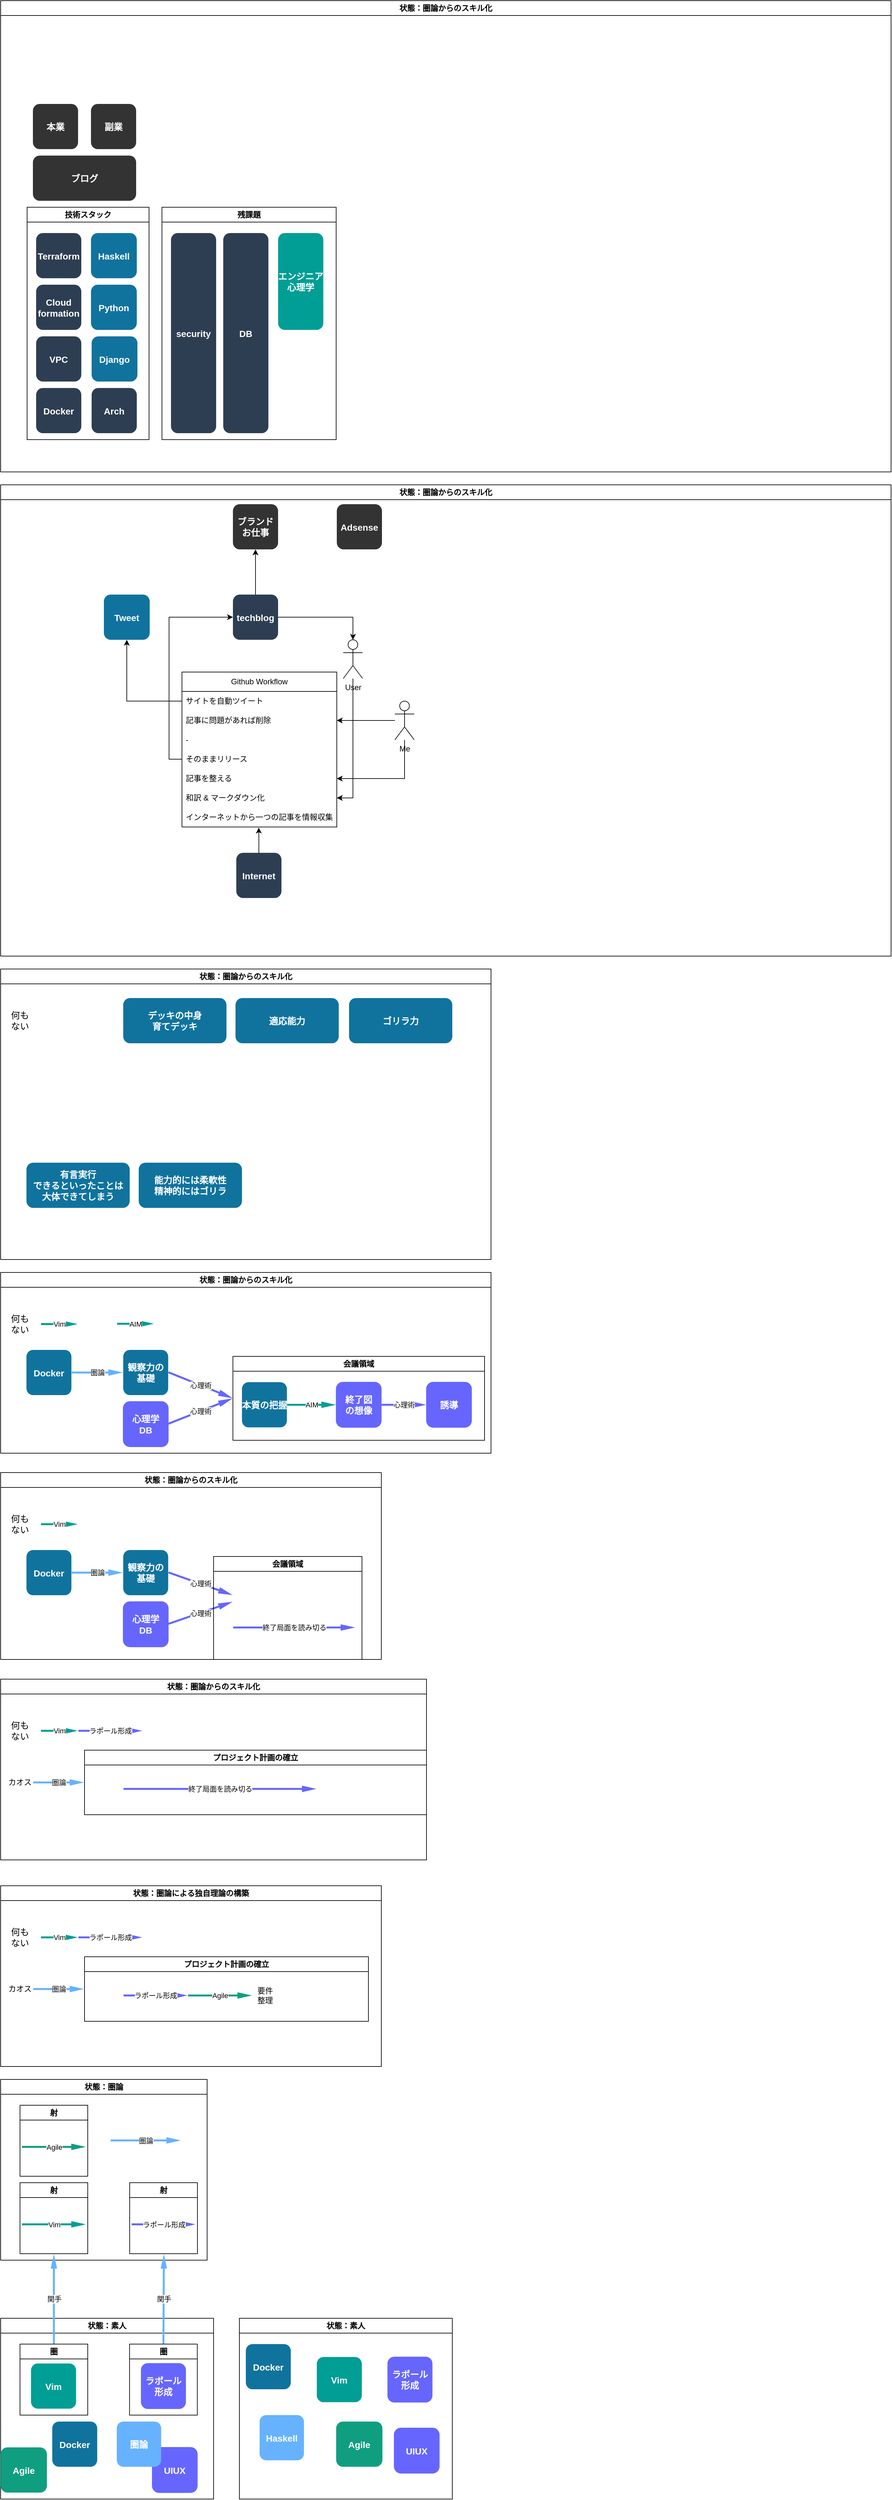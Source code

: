 <mxfile pages="15">
    <diagram id="oRNN-zSzG9cJebJDm6hJ" name="arrow">
        <mxGraphModel dx="1434" dy="4329" grid="1" gridSize="10" guides="1" tooltips="1" connect="1" arrows="1" fold="1" page="1" pageScale="1" pageWidth="827" pageHeight="1169" math="0" shadow="0">
            <root>
                <mxCell id="0"/>
                <mxCell id="1" parent="0"/>
                <mxCell id="EtvrNQNIiaBIp_oZrtTh-1" value="状態：素人" style="swimlane;whiteSpace=wrap;html=1;" parent="1" vertex="1">
                    <mxGeometry x="410" y="110" width="330" height="280" as="geometry"/>
                </mxCell>
                <mxCell id="EtvrNQNIiaBIp_oZrtTh-2" value="Docker" style="rounded=1;fillColor=#10739E;strokeColor=none;shadow=0;gradientColor=none;fontStyle=1;fontColor=#FFFFFF;fontSize=14;" parent="EtvrNQNIiaBIp_oZrtTh-1" vertex="1">
                    <mxGeometry x="10.0" y="40" width="69.68" height="70" as="geometry"/>
                </mxCell>
                <mxCell id="EtvrNQNIiaBIp_oZrtTh-3" value="Vim" style="rounded=1;fillColor=#019e95;strokeColor=none;shadow=0;gradientColor=none;fontStyle=1;fontColor=#FFFFFF;fontSize=14;" parent="EtvrNQNIiaBIp_oZrtTh-1" vertex="1">
                    <mxGeometry x="120.0" y="60" width="69.79" height="70" as="geometry"/>
                </mxCell>
                <mxCell id="EtvrNQNIiaBIp_oZrtTh-4" value="Haskell" style="rounded=1;fillColor=#66B2FF;strokeColor=none;shadow=0;gradientColor=none;fontStyle=1;fontColor=#FFFFFF;fontSize=14;" parent="EtvrNQNIiaBIp_oZrtTh-1" vertex="1">
                    <mxGeometry x="31.36" y="150" width="68.75" height="70" as="geometry"/>
                </mxCell>
                <mxCell id="EtvrNQNIiaBIp_oZrtTh-5" value="Agile" style="rounded=1;fillColor=#109e81;strokeColor=none;shadow=0;gradientColor=none;fontStyle=1;fontColor=#FFFFFF;fontSize=14;" parent="EtvrNQNIiaBIp_oZrtTh-1" vertex="1">
                    <mxGeometry x="150" y="160" width="71.72" height="70" as="geometry"/>
                </mxCell>
                <mxCell id="EtvrNQNIiaBIp_oZrtTh-6" value="UIUX" style="rounded=1;fillColor=#6666FF;strokeColor=#6666FF;shadow=0;gradientColor=none;fontStyle=1;fontColor=#FFFFFF;fontSize=14;" parent="EtvrNQNIiaBIp_oZrtTh-1" vertex="1">
                    <mxGeometry x="240" y="170" width="69.79" height="70" as="geometry"/>
                </mxCell>
                <mxCell id="EtvrNQNIiaBIp_oZrtTh-7" value="ラポール&#10;形成" style="rounded=1;fillColor=#6666FF;strokeColor=#6666FF;shadow=0;gradientColor=none;fontStyle=1;fontColor=#FFFFFF;fontSize=14;" parent="EtvrNQNIiaBIp_oZrtTh-1" vertex="1">
                    <mxGeometry x="230" y="60" width="68.75" height="70" as="geometry"/>
                </mxCell>
                <mxCell id="EtvrNQNIiaBIp_oZrtTh-9" value="状態：素人" style="swimlane;whiteSpace=wrap;html=1;" parent="1" vertex="1">
                    <mxGeometry x="40" y="110" width="330" height="280" as="geometry"/>
                </mxCell>
                <mxCell id="EtvrNQNIiaBIp_oZrtTh-10" value="Docker" style="rounded=1;fillColor=#10739E;strokeColor=none;shadow=0;gradientColor=none;fontStyle=1;fontColor=#FFFFFF;fontSize=14;" parent="EtvrNQNIiaBIp_oZrtTh-9" vertex="1">
                    <mxGeometry x="80.0" y="160" width="69.68" height="70" as="geometry"/>
                </mxCell>
                <mxCell id="EtvrNQNIiaBIp_oZrtTh-13" value="圏" style="swimlane;whiteSpace=wrap;html=1;" parent="EtvrNQNIiaBIp_oZrtTh-9" vertex="1">
                    <mxGeometry x="199.79" y="40" width="105" height="110" as="geometry"/>
                </mxCell>
                <mxCell id="EtvrNQNIiaBIp_oZrtTh-14" value="ラポール&#10;形成" style="rounded=1;fillColor=#6666FF;strokeColor=#6666FF;shadow=0;gradientColor=none;fontStyle=1;fontColor=#FFFFFF;fontSize=14;" parent="EtvrNQNIiaBIp_oZrtTh-13" vertex="1">
                    <mxGeometry x="18.12" y="30" width="68.75" height="70" as="geometry"/>
                </mxCell>
                <mxCell id="EtvrNQNIiaBIp_oZrtTh-15" value="圏" style="swimlane;whiteSpace=wrap;html=1;" parent="EtvrNQNIiaBIp_oZrtTh-9" vertex="1">
                    <mxGeometry x="30" y="40" width="105" height="110" as="geometry"/>
                </mxCell>
                <mxCell id="EtvrNQNIiaBIp_oZrtTh-16" value="Vim" style="rounded=1;fillColor=#019e95;strokeColor=none;shadow=0;gradientColor=none;fontStyle=1;fontColor=#FFFFFF;fontSize=14;" parent="EtvrNQNIiaBIp_oZrtTh-15" vertex="1">
                    <mxGeometry x="17.08" y="30" width="69.79" height="70" as="geometry"/>
                </mxCell>
                <mxCell id="EtvrNQNIiaBIp_oZrtTh-17" value="UIUX" style="rounded=1;fillColor=#6666FF;strokeColor=#6666FF;shadow=0;gradientColor=none;fontStyle=1;fontColor=#FFFFFF;fontSize=14;" parent="EtvrNQNIiaBIp_oZrtTh-9" vertex="1">
                    <mxGeometry x="235.0" y="200" width="69.79" height="70" as="geometry"/>
                </mxCell>
                <mxCell id="EtvrNQNIiaBIp_oZrtTh-11" value="圏論" style="rounded=1;fillColor=#66B2FF;strokeColor=none;shadow=0;gradientColor=none;fontStyle=1;fontColor=#FFFFFF;fontSize=14;" parent="EtvrNQNIiaBIp_oZrtTh-9" vertex="1">
                    <mxGeometry x="180" y="160" width="68.75" height="70" as="geometry"/>
                </mxCell>
                <mxCell id="EtvrNQNIiaBIp_oZrtTh-12" value="Agile" style="rounded=1;fillColor=#109e81;strokeColor=none;shadow=0;gradientColor=none;fontStyle=1;fontColor=#FFFFFF;fontSize=14;" parent="EtvrNQNIiaBIp_oZrtTh-9" vertex="1">
                    <mxGeometry y="200" width="71.72" height="70" as="geometry"/>
                </mxCell>
                <mxCell id="EtvrNQNIiaBIp_oZrtTh-19" value="状態：圏論" style="swimlane;whiteSpace=wrap;html=1;" parent="1" vertex="1">
                    <mxGeometry x="40" y="-260" width="320" height="280" as="geometry"/>
                </mxCell>
                <mxCell id="EtvrNQNIiaBIp_oZrtTh-20" value="射" style="swimlane;whiteSpace=wrap;html=1;" parent="EtvrNQNIiaBIp_oZrtTh-19" vertex="1">
                    <mxGeometry x="200" y="160" width="105" height="110" as="geometry"/>
                </mxCell>
                <mxCell id="EtvrNQNIiaBIp_oZrtTh-21" value="" style="endArrow=classic;html=1;rounded=0;fillColor=#6666FF;shape=flexArrow;width=3;endSize=7.17;endWidth=6;strokeColor=none;" parent="EtvrNQNIiaBIp_oZrtTh-20" edge="1">
                    <mxGeometry relative="1" as="geometry">
                        <mxPoint x="2.5" y="64.5" as="sourcePoint"/>
                        <mxPoint x="102.5" y="64.5" as="targetPoint"/>
                    </mxGeometry>
                </mxCell>
                <mxCell id="EtvrNQNIiaBIp_oZrtTh-22" value="ラポール形成" style="edgeLabel;resizable=0;html=1;align=center;verticalAlign=middle;" parent="EtvrNQNIiaBIp_oZrtTh-21" connectable="0" vertex="1">
                    <mxGeometry relative="1" as="geometry"/>
                </mxCell>
                <mxCell id="EtvrNQNIiaBIp_oZrtTh-23" value="射" style="swimlane;whiteSpace=wrap;html=1;" parent="EtvrNQNIiaBIp_oZrtTh-19" vertex="1">
                    <mxGeometry x="30" y="160" width="105" height="110" as="geometry"/>
                </mxCell>
                <mxCell id="EtvrNQNIiaBIp_oZrtTh-24" value="" style="endArrow=classic;html=1;rounded=0;fillColor=#019e95;shape=flexArrow;width=3;endSize=7.17;endWidth=6;strokeColor=none;" parent="EtvrNQNIiaBIp_oZrtTh-23" edge="1">
                    <mxGeometry relative="1" as="geometry">
                        <mxPoint x="2.5" y="64.5" as="sourcePoint"/>
                        <mxPoint x="102.5" y="64.5" as="targetPoint"/>
                    </mxGeometry>
                </mxCell>
                <mxCell id="EtvrNQNIiaBIp_oZrtTh-25" value="Vim" style="edgeLabel;resizable=0;html=1;align=center;verticalAlign=middle;" parent="EtvrNQNIiaBIp_oZrtTh-24" connectable="0" vertex="1">
                    <mxGeometry relative="1" as="geometry"/>
                </mxCell>
                <mxCell id="EtvrNQNIiaBIp_oZrtTh-28" value="射" style="swimlane;whiteSpace=wrap;html=1;" parent="EtvrNQNIiaBIp_oZrtTh-19" vertex="1">
                    <mxGeometry x="30.0" y="40" width="105" height="110" as="geometry"/>
                </mxCell>
                <mxCell id="EtvrNQNIiaBIp_oZrtTh-29" value="" style="endArrow=classic;html=1;rounded=0;fillColor=#109E81;shape=flexArrow;width=3;endSize=7.17;endWidth=6;strokeColor=none;" parent="EtvrNQNIiaBIp_oZrtTh-28" edge="1">
                    <mxGeometry relative="1" as="geometry">
                        <mxPoint x="2.5" y="64.5" as="sourcePoint"/>
                        <mxPoint x="102.5" y="64.5" as="targetPoint"/>
                    </mxGeometry>
                </mxCell>
                <mxCell id="EtvrNQNIiaBIp_oZrtTh-30" value="Agile" style="edgeLabel;resizable=0;html=1;align=center;verticalAlign=middle;" parent="EtvrNQNIiaBIp_oZrtTh-29" connectable="0" vertex="1">
                    <mxGeometry relative="1" as="geometry"/>
                </mxCell>
                <mxCell id="EtvrNQNIiaBIp_oZrtTh-26" value="" style="endArrow=classic;html=1;rounded=0;fillColor=#66B2FF;shape=flexArrow;width=3;endSize=7.17;endWidth=6;strokeColor=none;exitX=1;exitY=0.5;exitDx=0;exitDy=0;entryX=0;entryY=0.5;entryDx=0;entryDy=0;" parent="EtvrNQNIiaBIp_oZrtTh-19" edge="1">
                    <mxGeometry relative="1" as="geometry">
                        <mxPoint x="170" y="94.5" as="sourcePoint"/>
                        <mxPoint x="280" y="94.5" as="targetPoint"/>
                    </mxGeometry>
                </mxCell>
                <mxCell id="EtvrNQNIiaBIp_oZrtTh-27" value="圏論" style="edgeLabel;resizable=0;html=1;align=center;verticalAlign=middle;" parent="EtvrNQNIiaBIp_oZrtTh-26" connectable="0" vertex="1">
                    <mxGeometry relative="1" as="geometry"/>
                </mxCell>
                <mxCell id="EtvrNQNIiaBIp_oZrtTh-31" value="" style="endArrow=classic;html=1;rounded=0;fillColor=#66B2FF;shape=flexArrow;width=3;endSize=7.17;endWidth=6;strokeColor=none;exitX=0.5;exitY=0;exitDx=0;exitDy=0;" parent="1" source="EtvrNQNIiaBIp_oZrtTh-13" edge="1">
                    <mxGeometry relative="1" as="geometry">
                        <mxPoint x="293" y="150" as="sourcePoint"/>
                        <mxPoint x="293" y="10" as="targetPoint"/>
                    </mxGeometry>
                </mxCell>
                <mxCell id="EtvrNQNIiaBIp_oZrtTh-32" value="関手" style="edgeLabel;resizable=0;html=1;align=center;verticalAlign=middle;" parent="EtvrNQNIiaBIp_oZrtTh-31" connectable="0" vertex="1">
                    <mxGeometry relative="1" as="geometry"/>
                </mxCell>
                <mxCell id="EtvrNQNIiaBIp_oZrtTh-33" value="" style="endArrow=classic;html=1;rounded=0;fillColor=#66B2FF;shape=flexArrow;width=3;endSize=7.17;endWidth=6;strokeColor=none;exitX=0.5;exitY=0;exitDx=0;exitDy=0;" parent="1" source="EtvrNQNIiaBIp_oZrtTh-15" target="EtvrNQNIiaBIp_oZrtTh-23" edge="1">
                    <mxGeometry relative="1" as="geometry">
                        <mxPoint x="740" y="54.47" as="sourcePoint"/>
                        <mxPoint x="830" y="50" as="targetPoint"/>
                    </mxGeometry>
                </mxCell>
                <mxCell id="EtvrNQNIiaBIp_oZrtTh-34" value="関手" style="edgeLabel;resizable=0;html=1;align=center;verticalAlign=middle;" parent="EtvrNQNIiaBIp_oZrtTh-33" connectable="0" vertex="1">
                    <mxGeometry relative="1" as="geometry"/>
                </mxCell>
                <mxCell id="EtvrNQNIiaBIp_oZrtTh-35" value="状態：圏論による独自理論の構築" style="swimlane;whiteSpace=wrap;html=1;" parent="1" vertex="1">
                    <mxGeometry x="40" y="-560" width="590" height="280" as="geometry"/>
                </mxCell>
                <mxCell id="EtvrNQNIiaBIp_oZrtTh-36" value="" style="endArrow=classic;html=1;rounded=0;fillColor=#66B2FF;shape=flexArrow;width=3;endSize=7.17;endWidth=6;strokeColor=none;exitX=1;exitY=0.5;exitDx=0;exitDy=0;entryX=0;entryY=0.5;entryDx=0;entryDy=0;" parent="EtvrNQNIiaBIp_oZrtTh-35" source="EtvrNQNIiaBIp_oZrtTh-43" target="EtvrNQNIiaBIp_oZrtTh-44" edge="1">
                    <mxGeometry relative="1" as="geometry">
                        <mxPoint x="68.0" y="159.58" as="sourcePoint"/>
                        <mxPoint x="130" y="160" as="targetPoint"/>
                    </mxGeometry>
                </mxCell>
                <mxCell id="EtvrNQNIiaBIp_oZrtTh-37" value="圏論" style="edgeLabel;resizable=0;html=1;align=center;verticalAlign=middle;" parent="EtvrNQNIiaBIp_oZrtTh-36" connectable="0" vertex="1">
                    <mxGeometry relative="1" as="geometry"/>
                </mxCell>
                <mxCell id="EtvrNQNIiaBIp_oZrtTh-38" value="" style="endArrow=classic;html=1;rounded=0;fillColor=#019e95;shape=flexArrow;width=3;endSize=7.17;endWidth=6;strokeColor=none;exitX=1;exitY=0.5;exitDx=0;exitDy=0;" parent="EtvrNQNIiaBIp_oZrtTh-35" edge="1">
                    <mxGeometry relative="1" as="geometry">
                        <mxPoint x="62.0" y="80" as="sourcePoint"/>
                        <mxPoint x="120" y="80" as="targetPoint"/>
                    </mxGeometry>
                </mxCell>
                <mxCell id="EtvrNQNIiaBIp_oZrtTh-39" value="Vim" style="edgeLabel;resizable=0;html=1;align=center;verticalAlign=middle;" parent="EtvrNQNIiaBIp_oZrtTh-38" connectable="0" vertex="1">
                    <mxGeometry relative="1" as="geometry"/>
                </mxCell>
                <mxCell id="EtvrNQNIiaBIp_oZrtTh-40" value="" style="endArrow=classic;html=1;rounded=0;fillColor=#6666FF;shape=flexArrow;width=3;endSize=7.17;endWidth=6;strokeColor=none;" parent="EtvrNQNIiaBIp_oZrtTh-35" edge="1">
                    <mxGeometry relative="1" as="geometry">
                        <mxPoint x="120" y="80" as="sourcePoint"/>
                        <mxPoint x="220" y="80" as="targetPoint"/>
                    </mxGeometry>
                </mxCell>
                <mxCell id="EtvrNQNIiaBIp_oZrtTh-41" value="ラポール形成" style="edgeLabel;resizable=0;html=1;align=center;verticalAlign=middle;" parent="EtvrNQNIiaBIp_oZrtTh-40" connectable="0" vertex="1">
                    <mxGeometry relative="1" as="geometry"/>
                </mxCell>
                <mxCell id="EtvrNQNIiaBIp_oZrtTh-42" value="&lt;font style=&quot;font-size: 14px;&quot;&gt;何もない&lt;br&gt;&lt;/font&gt;" style="text;html=1;strokeColor=none;fillColor=none;align=center;verticalAlign=middle;whiteSpace=wrap;rounded=0;" parent="EtvrNQNIiaBIp_oZrtTh-35" vertex="1">
                    <mxGeometry x="10" y="60" width="40" height="40" as="geometry"/>
                </mxCell>
                <mxCell id="EtvrNQNIiaBIp_oZrtTh-43" value="&lt;font style=&quot;&quot;&gt;&lt;font style=&quot;font-size: 12px;&quot;&gt;カオス&lt;/font&gt;&lt;br&gt;&lt;/font&gt;" style="text;html=1;strokeColor=none;fillColor=none;align=center;verticalAlign=middle;whiteSpace=wrap;rounded=0;" parent="EtvrNQNIiaBIp_oZrtTh-35" vertex="1">
                    <mxGeometry x="10" y="140" width="40" height="40" as="geometry"/>
                </mxCell>
                <mxCell id="EtvrNQNIiaBIp_oZrtTh-44" value="プロジェクト計画の確立" style="swimlane;whiteSpace=wrap;html=1;" parent="EtvrNQNIiaBIp_oZrtTh-35" vertex="1">
                    <mxGeometry x="130" y="110" width="440" height="100" as="geometry"/>
                </mxCell>
                <mxCell id="EtvrNQNIiaBIp_oZrtTh-45" value="" style="endArrow=classic;html=1;rounded=0;fillColor=#6666FF;shape=flexArrow;width=3;endSize=7.17;endWidth=6;strokeColor=none;" parent="EtvrNQNIiaBIp_oZrtTh-44" edge="1">
                    <mxGeometry relative="1" as="geometry">
                        <mxPoint x="60" y="60" as="sourcePoint"/>
                        <mxPoint x="160" y="60" as="targetPoint"/>
                    </mxGeometry>
                </mxCell>
                <mxCell id="EtvrNQNIiaBIp_oZrtTh-46" value="ラポール形成" style="edgeLabel;resizable=0;html=1;align=center;verticalAlign=middle;" parent="EtvrNQNIiaBIp_oZrtTh-45" connectable="0" vertex="1">
                    <mxGeometry relative="1" as="geometry"/>
                </mxCell>
                <mxCell id="EtvrNQNIiaBIp_oZrtTh-47" value="" style="endArrow=classic;html=1;rounded=0;fillColor=#109E81;shape=flexArrow;width=3;endSize=7.17;endWidth=6;strokeColor=none;" parent="EtvrNQNIiaBIp_oZrtTh-44" edge="1">
                    <mxGeometry relative="1" as="geometry">
                        <mxPoint x="160" y="60" as="sourcePoint"/>
                        <mxPoint x="260" y="60" as="targetPoint"/>
                    </mxGeometry>
                </mxCell>
                <mxCell id="EtvrNQNIiaBIp_oZrtTh-48" value="Agile" style="edgeLabel;resizable=0;html=1;align=center;verticalAlign=middle;" parent="EtvrNQNIiaBIp_oZrtTh-47" connectable="0" vertex="1">
                    <mxGeometry relative="1" as="geometry"/>
                </mxCell>
                <mxCell id="EtvrNQNIiaBIp_oZrtTh-49" value="&lt;font style=&quot;&quot;&gt;&lt;font style=&quot;font-size: 12px;&quot;&gt;要件&lt;br&gt;&lt;/font&gt;整理&lt;br&gt;&lt;/font&gt;" style="text;html=1;strokeColor=none;fillColor=none;align=center;verticalAlign=middle;whiteSpace=wrap;rounded=0;" parent="EtvrNQNIiaBIp_oZrtTh-44" vertex="1">
                    <mxGeometry x="260" y="40" width="40" height="40" as="geometry"/>
                </mxCell>
                <mxCell id="4WUHIGS_B5dh8i_6RRQe-1" value="状態：圏論からのスキル化" style="swimlane;whiteSpace=wrap;html=1;" parent="1" vertex="1">
                    <mxGeometry x="40" y="-880" width="660" height="280" as="geometry"/>
                </mxCell>
                <mxCell id="4WUHIGS_B5dh8i_6RRQe-2" value="" style="endArrow=classic;html=1;rounded=0;fillColor=#66B2FF;shape=flexArrow;width=3;endSize=7.17;endWidth=6;strokeColor=none;exitX=1;exitY=0.5;exitDx=0;exitDy=0;entryX=0;entryY=0.5;entryDx=0;entryDy=0;" parent="4WUHIGS_B5dh8i_6RRQe-1" source="4WUHIGS_B5dh8i_6RRQe-9" target="4WUHIGS_B5dh8i_6RRQe-10" edge="1">
                    <mxGeometry relative="1" as="geometry">
                        <mxPoint x="68.0" y="159.58" as="sourcePoint"/>
                        <mxPoint x="130" y="160" as="targetPoint"/>
                    </mxGeometry>
                </mxCell>
                <mxCell id="4WUHIGS_B5dh8i_6RRQe-3" value="圏論" style="edgeLabel;resizable=0;html=1;align=center;verticalAlign=middle;" parent="4WUHIGS_B5dh8i_6RRQe-2" connectable="0" vertex="1">
                    <mxGeometry relative="1" as="geometry"/>
                </mxCell>
                <mxCell id="4WUHIGS_B5dh8i_6RRQe-4" value="" style="endArrow=classic;html=1;rounded=0;fillColor=#019e95;shape=flexArrow;width=3;endSize=7.17;endWidth=6;strokeColor=none;exitX=1;exitY=0.5;exitDx=0;exitDy=0;" parent="4WUHIGS_B5dh8i_6RRQe-1" edge="1">
                    <mxGeometry relative="1" as="geometry">
                        <mxPoint x="62.0" y="80" as="sourcePoint"/>
                        <mxPoint x="120" y="80" as="targetPoint"/>
                    </mxGeometry>
                </mxCell>
                <mxCell id="4WUHIGS_B5dh8i_6RRQe-5" value="Vim" style="edgeLabel;resizable=0;html=1;align=center;verticalAlign=middle;" parent="4WUHIGS_B5dh8i_6RRQe-4" connectable="0" vertex="1">
                    <mxGeometry relative="1" as="geometry"/>
                </mxCell>
                <mxCell id="4WUHIGS_B5dh8i_6RRQe-6" value="" style="endArrow=classic;html=1;rounded=0;fillColor=#6666FF;shape=flexArrow;width=3;endSize=7.17;endWidth=6;strokeColor=none;" parent="4WUHIGS_B5dh8i_6RRQe-1" edge="1">
                    <mxGeometry relative="1" as="geometry">
                        <mxPoint x="120" y="80" as="sourcePoint"/>
                        <mxPoint x="220" y="80" as="targetPoint"/>
                    </mxGeometry>
                </mxCell>
                <mxCell id="4WUHIGS_B5dh8i_6RRQe-7" value="ラポール形成" style="edgeLabel;resizable=0;html=1;align=center;verticalAlign=middle;" parent="4WUHIGS_B5dh8i_6RRQe-6" connectable="0" vertex="1">
                    <mxGeometry relative="1" as="geometry"/>
                </mxCell>
                <mxCell id="4WUHIGS_B5dh8i_6RRQe-8" value="&lt;font style=&quot;font-size: 14px;&quot;&gt;何もない&lt;br&gt;&lt;/font&gt;" style="text;html=1;strokeColor=none;fillColor=none;align=center;verticalAlign=middle;whiteSpace=wrap;rounded=0;" parent="4WUHIGS_B5dh8i_6RRQe-1" vertex="1">
                    <mxGeometry x="10" y="60" width="40" height="40" as="geometry"/>
                </mxCell>
                <mxCell id="4WUHIGS_B5dh8i_6RRQe-9" value="&lt;font style=&quot;&quot;&gt;&lt;font style=&quot;font-size: 12px;&quot;&gt;カオス&lt;/font&gt;&lt;br&gt;&lt;/font&gt;" style="text;html=1;strokeColor=none;fillColor=none;align=center;verticalAlign=middle;whiteSpace=wrap;rounded=0;" parent="4WUHIGS_B5dh8i_6RRQe-1" vertex="1">
                    <mxGeometry x="10" y="140" width="40" height="40" as="geometry"/>
                </mxCell>
                <mxCell id="4WUHIGS_B5dh8i_6RRQe-10" value="プロジェクト計画の確立" style="swimlane;whiteSpace=wrap;html=1;" parent="4WUHIGS_B5dh8i_6RRQe-1" vertex="1">
                    <mxGeometry x="130" y="110" width="530" height="100" as="geometry"/>
                </mxCell>
                <mxCell id="4WUHIGS_B5dh8i_6RRQe-11" value="" style="endArrow=classic;html=1;rounded=0;fillColor=#6666FF;shape=flexArrow;width=3;endSize=7.17;endWidth=6;strokeColor=none;" parent="4WUHIGS_B5dh8i_6RRQe-10" edge="1">
                    <mxGeometry relative="1" as="geometry">
                        <mxPoint x="60" y="60" as="sourcePoint"/>
                        <mxPoint x="360" y="60" as="targetPoint"/>
                    </mxGeometry>
                </mxCell>
                <mxCell id="4WUHIGS_B5dh8i_6RRQe-12" value="終了局面を読み切る" style="edgeLabel;resizable=0;html=1;align=center;verticalAlign=middle;" parent="4WUHIGS_B5dh8i_6RRQe-11" connectable="0" vertex="1">
                    <mxGeometry relative="1" as="geometry"/>
                </mxCell>
                <mxCell id="MkggtV5wi_TIvpfta4GQ-1" value="状態：圏論からのスキル化" style="swimlane;whiteSpace=wrap;html=1;" parent="1" vertex="1">
                    <mxGeometry x="40" y="-1200" width="590" height="289.5" as="geometry"/>
                </mxCell>
                <mxCell id="MkggtV5wi_TIvpfta4GQ-4" value="" style="endArrow=classic;html=1;rounded=0;fillColor=#019e95;shape=flexArrow;width=3;endSize=7.17;endWidth=6;strokeColor=none;exitX=1;exitY=0.5;exitDx=0;exitDy=0;" parent="MkggtV5wi_TIvpfta4GQ-1" edge="1">
                    <mxGeometry relative="1" as="geometry">
                        <mxPoint x="62.0" y="80" as="sourcePoint"/>
                        <mxPoint x="120" y="80" as="targetPoint"/>
                    </mxGeometry>
                </mxCell>
                <mxCell id="MkggtV5wi_TIvpfta4GQ-5" value="Vim" style="edgeLabel;resizable=0;html=1;align=center;verticalAlign=middle;" parent="MkggtV5wi_TIvpfta4GQ-4" connectable="0" vertex="1">
                    <mxGeometry relative="1" as="geometry"/>
                </mxCell>
                <mxCell id="MkggtV5wi_TIvpfta4GQ-6" value="" style="endArrow=classic;html=1;rounded=0;fillColor=#6666FF;shape=flexArrow;width=3;endSize=7.17;endWidth=6;strokeColor=none;" parent="MkggtV5wi_TIvpfta4GQ-1" edge="1">
                    <mxGeometry relative="1" as="geometry">
                        <mxPoint x="259.68" y="154.5" as="sourcePoint"/>
                        <mxPoint x="360" y="190" as="targetPoint"/>
                    </mxGeometry>
                </mxCell>
                <mxCell id="MkggtV5wi_TIvpfta4GQ-7" value="心理術" style="edgeLabel;resizable=0;html=1;align=center;verticalAlign=middle;" parent="MkggtV5wi_TIvpfta4GQ-6" connectable="0" vertex="1">
                    <mxGeometry relative="1" as="geometry"/>
                </mxCell>
                <mxCell id="MkggtV5wi_TIvpfta4GQ-8" value="&lt;font style=&quot;font-size: 14px;&quot;&gt;何もない&lt;br&gt;&lt;/font&gt;" style="text;html=1;strokeColor=none;fillColor=none;align=center;verticalAlign=middle;whiteSpace=wrap;rounded=0;" parent="MkggtV5wi_TIvpfta4GQ-1" vertex="1">
                    <mxGeometry x="10" y="60" width="40" height="40" as="geometry"/>
                </mxCell>
                <mxCell id="dy35aeAQ4Ue6G7NFQhnv-1" value="Docker" style="rounded=1;fillColor=#10739E;strokeColor=none;shadow=0;gradientColor=none;fontStyle=1;fontColor=#FFFFFF;fontSize=14;" parent="MkggtV5wi_TIvpfta4GQ-1" vertex="1">
                    <mxGeometry x="40.0" y="120" width="69.68" height="70" as="geometry"/>
                </mxCell>
                <mxCell id="dy35aeAQ4Ue6G7NFQhnv-2" value="" style="endArrow=classic;html=1;rounded=0;fillColor=#66B2FF;shape=flexArrow;width=3;endSize=7.17;endWidth=6;strokeColor=none;exitX=1;exitY=0.5;exitDx=0;exitDy=0;entryX=0;entryY=0.5;entryDx=0;entryDy=0;" parent="MkggtV5wi_TIvpfta4GQ-1" source="dy35aeAQ4Ue6G7NFQhnv-1" target="dy35aeAQ4Ue6G7NFQhnv-4" edge="1">
                    <mxGeometry relative="1" as="geometry">
                        <mxPoint x="109.68" y="154.5" as="sourcePoint"/>
                        <mxPoint x="189.68" y="154.5" as="targetPoint"/>
                    </mxGeometry>
                </mxCell>
                <mxCell id="dy35aeAQ4Ue6G7NFQhnv-3" value="圏論" style="edgeLabel;resizable=0;html=1;align=center;verticalAlign=middle;" parent="dy35aeAQ4Ue6G7NFQhnv-2" connectable="0" vertex="1">
                    <mxGeometry relative="1" as="geometry"/>
                </mxCell>
                <mxCell id="dy35aeAQ4Ue6G7NFQhnv-4" value="観察力の&#10;基礎" style="rounded=1;fillColor=#10739E;strokeColor=none;shadow=0;gradientColor=none;fontStyle=1;fontColor=#FFFFFF;fontSize=14;" parent="MkggtV5wi_TIvpfta4GQ-1" vertex="1">
                    <mxGeometry x="190.0" y="120" width="69.68" height="70" as="geometry"/>
                </mxCell>
                <mxCell id="Grk3ASspi7itF8LlZDWV-1" value="心理学&#10;DB" style="rounded=1;fillColor=#6666FF;strokeColor=#6666FF;shadow=0;gradientColor=none;fontStyle=1;fontColor=#FFFFFF;fontSize=14;" parent="MkggtV5wi_TIvpfta4GQ-1" vertex="1">
                    <mxGeometry x="190.0" y="200" width="69.79" height="70" as="geometry"/>
                </mxCell>
                <mxCell id="Grk3ASspi7itF8LlZDWV-2" value="" style="endArrow=classic;html=1;rounded=0;fillColor=#6666FF;shape=flexArrow;width=3;endSize=7.17;endWidth=6;strokeColor=none;" parent="MkggtV5wi_TIvpfta4GQ-1" edge="1">
                    <mxGeometry relative="1" as="geometry">
                        <mxPoint x="259.68" y="234.5" as="sourcePoint"/>
                        <mxPoint x="360" y="200" as="targetPoint"/>
                    </mxGeometry>
                </mxCell>
                <mxCell id="Grk3ASspi7itF8LlZDWV-3" value="心理術" style="edgeLabel;resizable=0;html=1;align=center;verticalAlign=middle;" parent="Grk3ASspi7itF8LlZDWV-2" connectable="0" vertex="1">
                    <mxGeometry relative="1" as="geometry"/>
                </mxCell>
                <mxCell id="Grk3ASspi7itF8LlZDWV-4" value="会議領域" style="swimlane;whiteSpace=wrap;html=1;" parent="MkggtV5wi_TIvpfta4GQ-1" vertex="1">
                    <mxGeometry x="330" y="130" width="230" height="159.5" as="geometry"/>
                </mxCell>
                <mxCell id="Grk3ASspi7itF8LlZDWV-7" value="" style="endArrow=classic;html=1;rounded=0;fillColor=#6666FF;shape=flexArrow;width=3;endSize=7.17;endWidth=6;strokeColor=none;" parent="1" edge="1">
                    <mxGeometry relative="1" as="geometry">
                        <mxPoint x="400" y="-960" as="sourcePoint"/>
                        <mxPoint x="590" y="-960" as="targetPoint"/>
                    </mxGeometry>
                </mxCell>
                <mxCell id="Grk3ASspi7itF8LlZDWV-8" value="終了局面を読み切る" style="edgeLabel;resizable=0;html=1;align=center;verticalAlign=middle;" parent="Grk3ASspi7itF8LlZDWV-7" connectable="0" vertex="1">
                    <mxGeometry relative="1" as="geometry"/>
                </mxCell>
                <mxCell id="Grk3ASspi7itF8LlZDWV-9" value="状態：圏論からのスキル化" style="swimlane;whiteSpace=wrap;html=1;" parent="1" vertex="1">
                    <mxGeometry x="40" y="-1510" width="760" height="280" as="geometry"/>
                </mxCell>
                <mxCell id="Grk3ASspi7itF8LlZDWV-10" value="" style="endArrow=classic;html=1;rounded=0;fillColor=#019e95;shape=flexArrow;width=3;endSize=7.17;endWidth=6;strokeColor=none;exitX=1;exitY=0.5;exitDx=0;exitDy=0;" parent="Grk3ASspi7itF8LlZDWV-9" edge="1">
                    <mxGeometry relative="1" as="geometry">
                        <mxPoint x="62.0" y="80" as="sourcePoint"/>
                        <mxPoint x="120" y="80" as="targetPoint"/>
                    </mxGeometry>
                </mxCell>
                <mxCell id="Grk3ASspi7itF8LlZDWV-11" value="Vim" style="edgeLabel;resizable=0;html=1;align=center;verticalAlign=middle;" parent="Grk3ASspi7itF8LlZDWV-10" connectable="0" vertex="1">
                    <mxGeometry relative="1" as="geometry"/>
                </mxCell>
                <mxCell id="Grk3ASspi7itF8LlZDWV-12" value="" style="endArrow=classic;html=1;rounded=0;fillColor=#6666FF;shape=flexArrow;width=3;endSize=7.17;endWidth=6;strokeColor=none;entryX=0;entryY=0.5;entryDx=0;entryDy=0;" parent="Grk3ASspi7itF8LlZDWV-9" target="Grk3ASspi7itF8LlZDWV-22" edge="1">
                    <mxGeometry relative="1" as="geometry">
                        <mxPoint x="259.68" y="154.5" as="sourcePoint"/>
                        <mxPoint x="360" y="190" as="targetPoint"/>
                    </mxGeometry>
                </mxCell>
                <mxCell id="Grk3ASspi7itF8LlZDWV-13" value="心理術" style="edgeLabel;resizable=0;html=1;align=center;verticalAlign=middle;" parent="Grk3ASspi7itF8LlZDWV-12" connectable="0" vertex="1">
                    <mxGeometry relative="1" as="geometry"/>
                </mxCell>
                <mxCell id="Grk3ASspi7itF8LlZDWV-14" value="&lt;font style=&quot;font-size: 14px;&quot;&gt;何もない&lt;br&gt;&lt;/font&gt;" style="text;html=1;strokeColor=none;fillColor=none;align=center;verticalAlign=middle;whiteSpace=wrap;rounded=0;" parent="Grk3ASspi7itF8LlZDWV-9" vertex="1">
                    <mxGeometry x="10" y="60" width="40" height="40" as="geometry"/>
                </mxCell>
                <mxCell id="Grk3ASspi7itF8LlZDWV-15" value="Docker" style="rounded=1;fillColor=#10739E;strokeColor=none;shadow=0;gradientColor=none;fontStyle=1;fontColor=#FFFFFF;fontSize=14;" parent="Grk3ASspi7itF8LlZDWV-9" vertex="1">
                    <mxGeometry x="40.0" y="120" width="69.68" height="70" as="geometry"/>
                </mxCell>
                <mxCell id="Grk3ASspi7itF8LlZDWV-16" value="" style="endArrow=classic;html=1;rounded=0;fillColor=#66B2FF;shape=flexArrow;width=3;endSize=7.17;endWidth=6;strokeColor=none;exitX=1;exitY=0.5;exitDx=0;exitDy=0;entryX=0;entryY=0.5;entryDx=0;entryDy=0;" parent="Grk3ASspi7itF8LlZDWV-9" source="Grk3ASspi7itF8LlZDWV-15" target="Grk3ASspi7itF8LlZDWV-18" edge="1">
                    <mxGeometry relative="1" as="geometry">
                        <mxPoint x="109.68" y="154.5" as="sourcePoint"/>
                        <mxPoint x="189.68" y="154.5" as="targetPoint"/>
                    </mxGeometry>
                </mxCell>
                <mxCell id="Grk3ASspi7itF8LlZDWV-17" value="圏論" style="edgeLabel;resizable=0;html=1;align=center;verticalAlign=middle;" parent="Grk3ASspi7itF8LlZDWV-16" connectable="0" vertex="1">
                    <mxGeometry relative="1" as="geometry"/>
                </mxCell>
                <mxCell id="Grk3ASspi7itF8LlZDWV-18" value="観察力の&#10;基礎" style="rounded=1;fillColor=#10739E;strokeColor=none;shadow=0;gradientColor=none;fontStyle=1;fontColor=#FFFFFF;fontSize=14;" parent="Grk3ASspi7itF8LlZDWV-9" vertex="1">
                    <mxGeometry x="190.0" y="120" width="69.68" height="70" as="geometry"/>
                </mxCell>
                <mxCell id="Grk3ASspi7itF8LlZDWV-19" value="心理学&#10;DB" style="rounded=1;fillColor=#6666FF;strokeColor=#6666FF;shadow=0;gradientColor=none;fontStyle=1;fontColor=#FFFFFF;fontSize=14;" parent="Grk3ASspi7itF8LlZDWV-9" vertex="1">
                    <mxGeometry x="190.0" y="200" width="69.79" height="70" as="geometry"/>
                </mxCell>
                <mxCell id="Grk3ASspi7itF8LlZDWV-20" value="" style="endArrow=classic;html=1;rounded=0;fillColor=#6666FF;shape=flexArrow;width=3;endSize=7.17;endWidth=6;strokeColor=none;entryX=0;entryY=0.5;entryDx=0;entryDy=0;" parent="Grk3ASspi7itF8LlZDWV-9" target="Grk3ASspi7itF8LlZDWV-22" edge="1">
                    <mxGeometry relative="1" as="geometry">
                        <mxPoint x="259.68" y="234.5" as="sourcePoint"/>
                        <mxPoint x="360" y="200" as="targetPoint"/>
                    </mxGeometry>
                </mxCell>
                <mxCell id="Grk3ASspi7itF8LlZDWV-21" value="心理術" style="edgeLabel;resizable=0;html=1;align=center;verticalAlign=middle;" parent="Grk3ASspi7itF8LlZDWV-20" connectable="0" vertex="1">
                    <mxGeometry relative="1" as="geometry"/>
                </mxCell>
                <mxCell id="Grk3ASspi7itF8LlZDWV-22" value="会議領域" style="swimlane;whiteSpace=wrap;html=1;" parent="Grk3ASspi7itF8LlZDWV-9" vertex="1">
                    <mxGeometry x="360" y="130" width="390" height="130" as="geometry"/>
                </mxCell>
                <mxCell id="4OIpWaBSAvoMjhRQVzah-2" value="本質の把握" style="rounded=1;fillColor=#10739E;strokeColor=none;shadow=0;gradientColor=none;fontStyle=1;fontColor=#FFFFFF;fontSize=14;" parent="Grk3ASspi7itF8LlZDWV-22" vertex="1">
                    <mxGeometry x="14.0" y="40" width="69.68" height="70" as="geometry"/>
                </mxCell>
                <mxCell id="4OIpWaBSAvoMjhRQVzah-3" value="誘導" style="rounded=1;fillColor=#6666FF;strokeColor=#6666FF;shadow=0;gradientColor=none;fontStyle=1;fontColor=#FFFFFF;fontSize=14;" parent="Grk3ASspi7itF8LlZDWV-22" vertex="1">
                    <mxGeometry x="300" y="40" width="69.79" height="70" as="geometry"/>
                </mxCell>
                <mxCell id="4OIpWaBSAvoMjhRQVzah-7" value="" style="endArrow=classic;html=1;rounded=0;fillColor=#019e95;shape=flexArrow;width=3;endSize=7.17;endWidth=6;strokeColor=none;exitX=1;exitY=0.5;exitDx=0;exitDy=0;entryX=0;entryY=0.5;entryDx=0;entryDy=0;" parent="Grk3ASspi7itF8LlZDWV-22" source="4OIpWaBSAvoMjhRQVzah-2" target="4OIpWaBSAvoMjhRQVzah-9" edge="1">
                    <mxGeometry relative="1" as="geometry">
                        <mxPoint x="110.0" y="74.5" as="sourcePoint"/>
                        <mxPoint x="168" y="74.5" as="targetPoint"/>
                    </mxGeometry>
                </mxCell>
                <mxCell id="4OIpWaBSAvoMjhRQVzah-8" value="AIM" style="edgeLabel;resizable=0;html=1;align=center;verticalAlign=middle;" parent="4OIpWaBSAvoMjhRQVzah-7" connectable="0" vertex="1">
                    <mxGeometry relative="1" as="geometry"/>
                </mxCell>
                <mxCell id="4OIpWaBSAvoMjhRQVzah-9" value="終了図&#10;の想像" style="rounded=1;fillColor=#6666FF;strokeColor=#6666FF;shadow=0;gradientColor=none;fontStyle=1;fontColor=#FFFFFF;fontSize=14;" parent="Grk3ASspi7itF8LlZDWV-22" vertex="1">
                    <mxGeometry x="160.11" y="40" width="69.79" height="70" as="geometry"/>
                </mxCell>
                <mxCell id="4OIpWaBSAvoMjhRQVzah-10" value="" style="endArrow=classic;html=1;rounded=0;fillColor=#6666FF;shape=flexArrow;width=3;endSize=7.17;endWidth=6;strokeColor=none;entryX=0;entryY=0.5;entryDx=0;entryDy=0;exitX=1;exitY=0.5;exitDx=0;exitDy=0;" parent="Grk3ASspi7itF8LlZDWV-22" source="4OIpWaBSAvoMjhRQVzah-9" target="4OIpWaBSAvoMjhRQVzah-3" edge="1">
                    <mxGeometry relative="1" as="geometry">
                        <mxPoint x="-90.32" y="114.5" as="sourcePoint"/>
                        <mxPoint x="10" y="75" as="targetPoint"/>
                    </mxGeometry>
                </mxCell>
                <mxCell id="4OIpWaBSAvoMjhRQVzah-11" value="心理術" style="edgeLabel;resizable=0;html=1;align=center;verticalAlign=middle;" parent="4OIpWaBSAvoMjhRQVzah-10" connectable="0" vertex="1">
                    <mxGeometry relative="1" as="geometry"/>
                </mxCell>
                <mxCell id="4OIpWaBSAvoMjhRQVzah-4" value="" style="endArrow=classic;html=1;rounded=0;fillColor=#019e95;shape=flexArrow;width=3;endSize=7.17;endWidth=6;strokeColor=none;exitX=1;exitY=0.5;exitDx=0;exitDy=0;" parent="Grk3ASspi7itF8LlZDWV-9" edge="1">
                    <mxGeometry relative="1" as="geometry">
                        <mxPoint x="180.0" y="79.5" as="sourcePoint"/>
                        <mxPoint x="238" y="79.5" as="targetPoint"/>
                    </mxGeometry>
                </mxCell>
                <mxCell id="4OIpWaBSAvoMjhRQVzah-5" value="AIM" style="edgeLabel;resizable=0;html=1;align=center;verticalAlign=middle;" parent="4OIpWaBSAvoMjhRQVzah-4" connectable="0" vertex="1">
                    <mxGeometry relative="1" as="geometry"/>
                </mxCell>
                <mxCell id="3vcQB0C9pp6So1rZS9XH-1" value="状態：圏論からのスキル化" style="swimlane;whiteSpace=wrap;html=1;" parent="1" vertex="1">
                    <mxGeometry x="40" y="-1980" width="760" height="450" as="geometry"/>
                </mxCell>
                <mxCell id="3vcQB0C9pp6So1rZS9XH-6" value="&lt;font style=&quot;font-size: 14px;&quot;&gt;何もない&lt;br&gt;&lt;/font&gt;" style="text;html=1;strokeColor=none;fillColor=none;align=center;verticalAlign=middle;whiteSpace=wrap;rounded=0;" parent="3vcQB0C9pp6So1rZS9XH-1" vertex="1">
                    <mxGeometry x="10" y="60" width="40" height="40" as="geometry"/>
                </mxCell>
                <mxCell id="3vcQB0C9pp6So1rZS9XH-7" value="有言実行&#10;できるといったことは&#10;大体できてしまう" style="rounded=1;fillColor=#10739E;strokeColor=none;shadow=0;gradientColor=none;fontStyle=1;fontColor=#FFFFFF;fontSize=14;" parent="3vcQB0C9pp6So1rZS9XH-1" vertex="1">
                    <mxGeometry x="40" y="300" width="160" height="70" as="geometry"/>
                </mxCell>
                <mxCell id="3vcQB0C9pp6So1rZS9XH-24" value="デッキの中身&#10;育てデッキ" style="rounded=1;fillColor=#10739E;strokeColor=none;shadow=0;gradientColor=none;fontStyle=1;fontColor=#FFFFFF;fontSize=14;" parent="3vcQB0C9pp6So1rZS9XH-1" vertex="1">
                    <mxGeometry x="190" y="45" width="160" height="70" as="geometry"/>
                </mxCell>
                <mxCell id="0A6_qlnSRbyEr8-nvlEl-3" value="適応能力" style="rounded=1;fillColor=#10739E;strokeColor=none;shadow=0;gradientColor=none;fontStyle=1;fontColor=#FFFFFF;fontSize=14;" parent="3vcQB0C9pp6So1rZS9XH-1" vertex="1">
                    <mxGeometry x="364" y="45" width="160" height="70" as="geometry"/>
                </mxCell>
                <mxCell id="0A6_qlnSRbyEr8-nvlEl-4" value="ゴリラ力" style="rounded=1;fillColor=#10739E;strokeColor=none;shadow=0;gradientColor=none;fontStyle=1;fontColor=#FFFFFF;fontSize=14;" parent="3vcQB0C9pp6So1rZS9XH-1" vertex="1">
                    <mxGeometry x="540" y="45" width="160" height="70" as="geometry"/>
                </mxCell>
                <mxCell id="0A6_qlnSRbyEr8-nvlEl-5" value="能力的には柔軟性&#10;精神的にはゴリラ" style="rounded=1;fillColor=#10739E;strokeColor=none;shadow=0;gradientColor=none;fontStyle=1;fontColor=#FFFFFF;fontSize=14;" parent="3vcQB0C9pp6So1rZS9XH-1" vertex="1">
                    <mxGeometry x="214" y="300" width="160" height="70" as="geometry"/>
                </mxCell>
                <mxCell id="igPosv9aw8RWdcacOeQP-1" value="状態：圏論からのスキル化" style="swimlane;whiteSpace=wrap;html=1;" parent="1" vertex="1">
                    <mxGeometry x="40" y="-2730" width="1380" height="730" as="geometry"/>
                </mxCell>
                <mxCell id="mrgv56XyLkmAIUHV8rIz-1" value="Adsense" style="rounded=1;fillColor=#333333;strokeColor=none;shadow=0;gradientColor=none;fontStyle=1;fontColor=#FFFFFF;fontSize=14;" parent="igPosv9aw8RWdcacOeQP-1" vertex="1">
                    <mxGeometry x="521" y="30" width="70" height="70" as="geometry"/>
                </mxCell>
                <mxCell id="6SzB1PvdnZIplH8IDjRf-2" value="ブランド&#10;お仕事" style="rounded=1;fillColor=#333333;strokeColor=none;shadow=0;gradientColor=none;fontStyle=1;fontColor=#FFFFFF;fontSize=14;" parent="igPosv9aw8RWdcacOeQP-1" vertex="1">
                    <mxGeometry x="360" y="30" width="70" height="70" as="geometry"/>
                </mxCell>
                <mxCell id="pXqdYK-wdsycdL4smANg-10" value="Tweet" style="rounded=1;fillColor=#10739E;strokeColor=none;shadow=0;gradientColor=none;fontStyle=1;fontColor=#FFFFFF;fontSize=14;" parent="igPosv9aw8RWdcacOeQP-1" vertex="1">
                    <mxGeometry x="160" y="170" width="71" height="70" as="geometry"/>
                </mxCell>
                <mxCell id="pXqdYK-wdsycdL4smANg-11" value="Internet" style="rounded=1;fillColor=#2E3E52;strokeColor=none;shadow=0;gradientColor=none;fontStyle=1;fontColor=#FFFFFF;fontSize=14;" parent="igPosv9aw8RWdcacOeQP-1" vertex="1">
                    <mxGeometry x="365.22" y="570" width="70" height="70" as="geometry"/>
                </mxCell>
                <mxCell id="pXqdYK-wdsycdL4smANg-12" style="edgeStyle=orthogonalEdgeStyle;rounded=0;orthogonalLoop=1;jettySize=auto;html=1;entryX=1;entryY=0.5;entryDx=0;entryDy=0;" parent="igPosv9aw8RWdcacOeQP-1" source="pXqdYK-wdsycdL4smANg-13" target="pXqdYK-wdsycdL4smANg-20" edge="1">
                    <mxGeometry relative="1" as="geometry"/>
                </mxCell>
                <mxCell id="pXqdYK-wdsycdL4smANg-13" value="User" style="shape=umlActor;verticalLabelPosition=bottom;verticalAlign=top;html=1;outlineConnect=0;" parent="igPosv9aw8RWdcacOeQP-1" vertex="1">
                    <mxGeometry x="531" y="240" width="30" height="60" as="geometry"/>
                </mxCell>
                <mxCell id="pXqdYK-wdsycdL4smANg-14" value="Github Workflow" style="swimlane;fontStyle=0;childLayout=stackLayout;horizontal=1;startSize=30;horizontalStack=0;resizeParent=1;resizeParentMax=0;resizeLast=0;collapsible=1;marginBottom=0;whiteSpace=wrap;html=1;" parent="igPosv9aw8RWdcacOeQP-1" vertex="1">
                    <mxGeometry x="281" y="290" width="240" height="240" as="geometry"/>
                </mxCell>
                <mxCell id="pXqdYK-wdsycdL4smANg-15" value="サイトを自動ツイート" style="text;strokeColor=none;fillColor=none;align=left;verticalAlign=middle;spacingLeft=4;spacingRight=4;overflow=hidden;points=[[0,0.5],[1,0.5]];portConstraint=eastwest;rotatable=0;whiteSpace=wrap;html=1;" parent="pXqdYK-wdsycdL4smANg-14" vertex="1">
                    <mxGeometry y="30" width="240" height="30" as="geometry"/>
                </mxCell>
                <mxCell id="pXqdYK-wdsycdL4smANg-16" value="記事に問題があれば削除" style="text;strokeColor=none;fillColor=none;align=left;verticalAlign=middle;spacingLeft=4;spacingRight=4;overflow=hidden;points=[[0,0.5],[1,0.5]];portConstraint=eastwest;rotatable=0;whiteSpace=wrap;html=1;" parent="pXqdYK-wdsycdL4smANg-14" vertex="1">
                    <mxGeometry y="60" width="240" height="30" as="geometry"/>
                </mxCell>
                <mxCell id="pXqdYK-wdsycdL4smANg-17" value="-" style="text;strokeColor=none;fillColor=none;align=left;verticalAlign=middle;spacingLeft=4;spacingRight=4;overflow=hidden;points=[[0,0.5],[1,0.5]];portConstraint=eastwest;rotatable=0;whiteSpace=wrap;html=1;" parent="pXqdYK-wdsycdL4smANg-14" vertex="1">
                    <mxGeometry y="90" width="240" height="30" as="geometry"/>
                </mxCell>
                <mxCell id="pXqdYK-wdsycdL4smANg-18" value="そのままリリース" style="text;strokeColor=none;fillColor=none;align=left;verticalAlign=middle;spacingLeft=4;spacingRight=4;overflow=hidden;points=[[0,0.5],[1,0.5]];portConstraint=eastwest;rotatable=0;whiteSpace=wrap;html=1;" parent="pXqdYK-wdsycdL4smANg-14" vertex="1">
                    <mxGeometry y="120" width="240" height="30" as="geometry"/>
                </mxCell>
                <mxCell id="pXqdYK-wdsycdL4smANg-19" value="記事を整える" style="text;strokeColor=none;fillColor=none;align=left;verticalAlign=middle;spacingLeft=4;spacingRight=4;overflow=hidden;points=[[0,0.5],[1,0.5]];portConstraint=eastwest;rotatable=0;whiteSpace=wrap;html=1;" parent="pXqdYK-wdsycdL4smANg-14" vertex="1">
                    <mxGeometry y="150" width="240" height="30" as="geometry"/>
                </mxCell>
                <mxCell id="pXqdYK-wdsycdL4smANg-20" value="和訳 &amp;amp; マークダウン化" style="text;strokeColor=none;fillColor=none;align=left;verticalAlign=middle;spacingLeft=4;spacingRight=4;overflow=hidden;points=[[0,0.5],[1,0.5]];portConstraint=eastwest;rotatable=0;whiteSpace=wrap;html=1;" parent="pXqdYK-wdsycdL4smANg-14" vertex="1">
                    <mxGeometry y="180" width="240" height="30" as="geometry"/>
                </mxCell>
                <mxCell id="pXqdYK-wdsycdL4smANg-21" value="インターネットから一つの記事を情報収集" style="text;strokeColor=none;fillColor=none;align=left;verticalAlign=middle;spacingLeft=4;spacingRight=4;overflow=hidden;points=[[0,0.5],[1,0.5]];portConstraint=eastwest;rotatable=0;whiteSpace=wrap;html=1;" parent="pXqdYK-wdsycdL4smANg-14" vertex="1">
                    <mxGeometry y="210" width="240" height="30" as="geometry"/>
                </mxCell>
                <mxCell id="pXqdYK-wdsycdL4smANg-24" style="edgeStyle=orthogonalEdgeStyle;rounded=0;orthogonalLoop=1;jettySize=auto;html=1;entryX=0.5;entryY=1;entryDx=0;entryDy=0;" parent="igPosv9aw8RWdcacOeQP-1" source="pXqdYK-wdsycdL4smANg-15" target="pXqdYK-wdsycdL4smANg-10" edge="1">
                    <mxGeometry relative="1" as="geometry"/>
                </mxCell>
                <mxCell id="pXqdYK-wdsycdL4smANg-25" style="edgeStyle=orthogonalEdgeStyle;rounded=0;orthogonalLoop=1;jettySize=auto;html=1;entryX=0.496;entryY=1.033;entryDx=0;entryDy=0;entryPerimeter=0;" parent="igPosv9aw8RWdcacOeQP-1" source="pXqdYK-wdsycdL4smANg-11" target="pXqdYK-wdsycdL4smANg-21" edge="1">
                    <mxGeometry relative="1" as="geometry"/>
                </mxCell>
                <mxCell id="pXqdYK-wdsycdL4smANg-26" style="edgeStyle=orthogonalEdgeStyle;rounded=0;orthogonalLoop=1;jettySize=auto;html=1;" parent="igPosv9aw8RWdcacOeQP-1" source="pXqdYK-wdsycdL4smANg-28" target="pXqdYK-wdsycdL4smANg-19" edge="1">
                    <mxGeometry relative="1" as="geometry"/>
                </mxCell>
                <mxCell id="pXqdYK-wdsycdL4smANg-27" style="edgeStyle=orthogonalEdgeStyle;rounded=0;orthogonalLoop=1;jettySize=auto;html=1;entryX=1;entryY=0.5;entryDx=0;entryDy=0;" parent="igPosv9aw8RWdcacOeQP-1" source="pXqdYK-wdsycdL4smANg-28" target="pXqdYK-wdsycdL4smANg-16" edge="1">
                    <mxGeometry relative="1" as="geometry"/>
                </mxCell>
                <mxCell id="pXqdYK-wdsycdL4smANg-28" value="Me" style="shape=umlActor;verticalLabelPosition=bottom;verticalAlign=top;html=1;outlineConnect=0;" parent="igPosv9aw8RWdcacOeQP-1" vertex="1">
                    <mxGeometry x="611" y="335" width="30" height="60" as="geometry"/>
                </mxCell>
                <mxCell id="wKx60gtkJDJb-Gv8d6iq-4" style="edgeStyle=orthogonalEdgeStyle;rounded=0;orthogonalLoop=1;jettySize=auto;html=1;" parent="igPosv9aw8RWdcacOeQP-1" source="wKx60gtkJDJb-Gv8d6iq-1" target="6SzB1PvdnZIplH8IDjRf-2" edge="1">
                    <mxGeometry relative="1" as="geometry"/>
                </mxCell>
                <mxCell id="wKx60gtkJDJb-Gv8d6iq-1" value="techblog" style="rounded=1;fillColor=#2E3E52;strokeColor=none;shadow=0;gradientColor=none;fontStyle=1;fontColor=#FFFFFF;fontSize=14;" parent="igPosv9aw8RWdcacOeQP-1" vertex="1">
                    <mxGeometry x="360" y="170" width="70" height="70" as="geometry"/>
                </mxCell>
                <mxCell id="wKx60gtkJDJb-Gv8d6iq-2" style="edgeStyle=orthogonalEdgeStyle;rounded=0;orthogonalLoop=1;jettySize=auto;html=1;entryX=0.5;entryY=0;entryDx=0;entryDy=0;entryPerimeter=0;" parent="igPosv9aw8RWdcacOeQP-1" source="wKx60gtkJDJb-Gv8d6iq-1" target="pXqdYK-wdsycdL4smANg-13" edge="1">
                    <mxGeometry relative="1" as="geometry"/>
                </mxCell>
                <mxCell id="wKx60gtkJDJb-Gv8d6iq-3" style="edgeStyle=orthogonalEdgeStyle;rounded=0;orthogonalLoop=1;jettySize=auto;html=1;entryX=0;entryY=0.5;entryDx=0;entryDy=0;" parent="igPosv9aw8RWdcacOeQP-1" source="pXqdYK-wdsycdL4smANg-18" target="wKx60gtkJDJb-Gv8d6iq-1" edge="1">
                    <mxGeometry relative="1" as="geometry"/>
                </mxCell>
                <mxCell id="JHlf3TxTEQhZrFdNS1kI-1" value="状態：圏論からのスキル化" style="swimlane;whiteSpace=wrap;html=1;" parent="1" vertex="1">
                    <mxGeometry x="40" y="-3480" width="1380" height="730" as="geometry"/>
                </mxCell>
                <mxCell id="JHlf3TxTEQhZrFdNS1kI-25" value="技術スタック" style="swimlane;whiteSpace=wrap;html=1;" parent="JHlf3TxTEQhZrFdNS1kI-1" vertex="1">
                    <mxGeometry x="41" y="320" width="189" height="360" as="geometry"/>
                </mxCell>
                <mxCell id="JHlf3TxTEQhZrFdNS1kI-5" value="Terraform" style="rounded=1;fillColor=#2E3E52;strokeColor=none;shadow=0;gradientColor=none;fontStyle=1;fontColor=#FFFFFF;fontSize=14;" parent="JHlf3TxTEQhZrFdNS1kI-25" vertex="1">
                    <mxGeometry x="14" y="40" width="70" height="70" as="geometry"/>
                </mxCell>
                <mxCell id="JHlf3TxTEQhZrFdNS1kI-26" value="Cloud&#10;formation" style="rounded=1;fillColor=#2E3E52;strokeColor=none;shadow=0;gradientColor=none;fontStyle=1;fontColor=#FFFFFF;fontSize=14;" parent="JHlf3TxTEQhZrFdNS1kI-25" vertex="1">
                    <mxGeometry x="14" y="120" width="70" height="70" as="geometry"/>
                </mxCell>
                <mxCell id="JHlf3TxTEQhZrFdNS1kI-27" value="VPC" style="rounded=1;fillColor=#2E3E52;strokeColor=none;shadow=0;gradientColor=none;fontStyle=1;fontColor=#FFFFFF;fontSize=14;" parent="JHlf3TxTEQhZrFdNS1kI-25" vertex="1">
                    <mxGeometry x="14" y="200" width="70" height="70" as="geometry"/>
                </mxCell>
                <mxCell id="JHlf3TxTEQhZrFdNS1kI-4" value="Haskell" style="rounded=1;fillColor=#10739E;strokeColor=none;shadow=0;gradientColor=none;fontStyle=1;fontColor=#FFFFFF;fontSize=14;" parent="JHlf3TxTEQhZrFdNS1kI-25" vertex="1">
                    <mxGeometry x="99" y="40" width="71" height="70" as="geometry"/>
                </mxCell>
                <mxCell id="7HkvuhLWkOqbQwCYd5de-2" value="Python" style="rounded=1;fillColor=#10739E;strokeColor=none;shadow=0;gradientColor=none;fontStyle=1;fontColor=#FFFFFF;fontSize=14;" parent="JHlf3TxTEQhZrFdNS1kI-25" vertex="1">
                    <mxGeometry x="99" y="120" width="71" height="70" as="geometry"/>
                </mxCell>
                <mxCell id="7HkvuhLWkOqbQwCYd5de-3" value="Docker" style="rounded=1;fillColor=#2E3E52;strokeColor=none;shadow=0;gradientColor=none;fontStyle=1;fontColor=#FFFFFF;fontSize=14;" parent="JHlf3TxTEQhZrFdNS1kI-25" vertex="1">
                    <mxGeometry x="14" y="280" width="70" height="70" as="geometry"/>
                </mxCell>
                <mxCell id="gy_MRG555wwDk64535U_-1" value="Arch" style="rounded=1;fillColor=#2E3E52;strokeColor=none;shadow=0;gradientColor=none;fontStyle=1;fontColor=#FFFFFF;fontSize=14;" parent="JHlf3TxTEQhZrFdNS1kI-25" vertex="1">
                    <mxGeometry x="100" y="280" width="70" height="70" as="geometry"/>
                </mxCell>
                <mxCell id="8p56535Rd03QEzrIcmqj-5" value="Django" style="rounded=1;fillColor=#10739E;strokeColor=none;shadow=0;gradientColor=none;fontStyle=1;fontColor=#FFFFFF;fontSize=14;" parent="JHlf3TxTEQhZrFdNS1kI-25" vertex="1">
                    <mxGeometry x="100" y="200" width="71" height="70" as="geometry"/>
                </mxCell>
                <mxCell id="T0hhv4CYac_xe9Lu0SNb-1" value="残課題" style="swimlane;whiteSpace=wrap;html=1;" parent="JHlf3TxTEQhZrFdNS1kI-1" vertex="1">
                    <mxGeometry x="250" y="320" width="270" height="360" as="geometry"/>
                </mxCell>
                <mxCell id="T0hhv4CYac_xe9Lu0SNb-5" value="security" style="rounded=1;fillColor=#2E3E52;strokeColor=none;shadow=0;gradientColor=none;fontStyle=1;fontColor=#FFFFFF;fontSize=14;" parent="T0hhv4CYac_xe9Lu0SNb-1" vertex="1">
                    <mxGeometry x="14" y="40" width="70" height="310" as="geometry"/>
                </mxCell>
                <mxCell id="7HkvuhLWkOqbQwCYd5de-1" value="DB" style="rounded=1;fillColor=#2E3E52;strokeColor=none;shadow=0;gradientColor=none;fontStyle=1;fontColor=#FFFFFF;fontSize=14;" parent="T0hhv4CYac_xe9Lu0SNb-1" vertex="1">
                    <mxGeometry x="95" y="40" width="70" height="310" as="geometry"/>
                </mxCell>
                <mxCell id="8p56535Rd03QEzrIcmqj-1" value="エンジニア&#10;心理学" style="rounded=1;fillColor=#019E95;strokeColor=none;shadow=0;gradientColor=none;fontStyle=1;fontColor=#FFFFFF;fontSize=14;" parent="T0hhv4CYac_xe9Lu0SNb-1" vertex="1">
                    <mxGeometry x="180" y="40" width="70.11" height="150" as="geometry"/>
                </mxCell>
                <mxCell id="8p56535Rd03QEzrIcmqj-2" value="ブログ" style="rounded=1;fillColor=#333333;strokeColor=none;shadow=0;gradientColor=none;fontStyle=1;fontColor=#FFFFFF;fontSize=14;" parent="JHlf3TxTEQhZrFdNS1kI-1" vertex="1">
                    <mxGeometry x="50" y="240" width="160" height="70" as="geometry"/>
                </mxCell>
                <mxCell id="8p56535Rd03QEzrIcmqj-3" value="本業" style="rounded=1;fillColor=#333333;strokeColor=none;shadow=0;gradientColor=none;fontStyle=1;fontColor=#FFFFFF;fontSize=14;" parent="JHlf3TxTEQhZrFdNS1kI-1" vertex="1">
                    <mxGeometry x="50" y="160" width="70" height="70" as="geometry"/>
                </mxCell>
                <mxCell id="8p56535Rd03QEzrIcmqj-4" value="副業" style="rounded=1;fillColor=#333333;strokeColor=none;shadow=0;gradientColor=none;fontStyle=1;fontColor=#FFFFFF;fontSize=14;" parent="JHlf3TxTEQhZrFdNS1kI-1" vertex="1">
                    <mxGeometry x="140" y="160" width="70" height="70" as="geometry"/>
                </mxCell>
            </root>
        </mxGraphModel>
    </diagram>
    <diagram name="2024year" id="uiUMKeZ0txUB_UNjZnf_">
        <mxGraphModel dx="105" dy="534" grid="1" gridSize="10" guides="1" tooltips="1" connect="1" arrows="1" fold="1" page="1" pageScale="1" pageWidth="827" pageHeight="1169" math="0" shadow="0">
            <root>
                <mxCell id="Bh7SMV7lsvvrdX1vqtc6-0"/>
                <mxCell id="Bh7SMV7lsvvrdX1vqtc6-1" parent="Bh7SMV7lsvvrdX1vqtc6-0"/>
                <mxCell id="Bh7SMV7lsvvrdX1vqtc6-15" value="4月&lt;div&gt;1800円(220記事,+11)&lt;/div&gt;" style="html=1;shadow=0;dashed=0;align=center;verticalAlign=middle;shape=mxgraph.arrows2.arrow;dy=0;dx=10;notch=10;" parent="Bh7SMV7lsvvrdX1vqtc6-1" vertex="1">
                    <mxGeometry x="1680" y="120" width="331" height="70" as="geometry"/>
                </mxCell>
                <mxCell id="Ru7E1SiRD02BdjEPUVSw-0" value="5月&lt;div&gt;1400円:&lt;span style=&quot;background-color: initial;&quot;&gt;(316記事+&lt;/span&gt;&lt;span style=&quot;background-color: initial;&quot;&gt;&amp;nbsp;96&lt;/span&gt;&lt;span style=&quot;background-color: initial;&quot;&gt;)&lt;/span&gt;&lt;/div&gt;" style="html=1;shadow=0;dashed=0;align=center;verticalAlign=middle;shape=mxgraph.arrows2.arrow;dy=0;dx=10;notch=10;" parent="Bh7SMV7lsvvrdX1vqtc6-1" vertex="1">
                    <mxGeometry x="1999" y="120" width="331" height="70" as="geometry"/>
                </mxCell>
                <mxCell id="Ru7E1SiRD02BdjEPUVSw-1" value="6月&lt;div&gt;目標2500円:(355記事+39)&lt;/div&gt;&lt;div&gt;実際1502円:(329記事+13)&lt;/div&gt;" style="html=1;shadow=0;dashed=0;align=center;verticalAlign=middle;shape=mxgraph.arrows2.arrow;dy=0;dx=10;notch=10;" parent="Bh7SMV7lsvvrdX1vqtc6-1" vertex="1">
                    <mxGeometry x="2320" y="120" width="331" height="70" as="geometry"/>
                </mxCell>
                <mxCell id="Ru7E1SiRD02BdjEPUVSw-2" value="7月&lt;div&gt;目標:1630円(400記事+45)&lt;/div&gt;" style="html=1;shadow=0;dashed=0;align=center;verticalAlign=middle;shape=mxgraph.arrows2.arrow;dy=0;dx=10;notch=10;" parent="Bh7SMV7lsvvrdX1vqtc6-1" vertex="1">
                    <mxGeometry x="2640" y="120" width="331" height="70" as="geometry"/>
                </mxCell>
                <mxCell id="FjeknVnULqctq_wNdwAw-0" value="Open&#10;Search" style="rounded=1;fillColor=#2E3E52;strokeColor=none;shadow=0;gradientColor=none;fontStyle=1;fontColor=#FFFFFF;fontSize=14;" parent="Bh7SMV7lsvvrdX1vqtc6-1" vertex="1">
                    <mxGeometry x="1680.11" y="199" width="70" height="391" as="geometry"/>
                </mxCell>
                <mxCell id="pMwYDgXReLPqg8cn-fJU-0" value="ECS&#10;Multi&#10;Container" style="rounded=1;fillColor=#10739E;strokeColor=none;shadow=0;gradientColor=none;fontStyle=1;fontColor=#FFFFFF;fontSize=14;" parent="Bh7SMV7lsvvrdX1vqtc6-1" vertex="1">
                    <mxGeometry x="1760.11" y="199" width="70" height="230" as="geometry"/>
                </mxCell>
                <mxCell id="c4h0luWL1eRa8xh-gyWp-2" value="ココナラ&#10;登録" style="rounded=1;fillColor=#333333;strokeColor=none;shadow=0;gradientColor=none;fontStyle=1;fontColor=#FFFFFF;fontSize=14;" parent="Bh7SMV7lsvvrdX1vqtc6-1" vertex="1">
                    <mxGeometry x="1680.0" y="599" width="70.11" height="69" as="geometry"/>
                </mxCell>
                <mxCell id="nxaWoVZWUnP83pNudGsD-0" value="Open&#10;Search" style="rounded=1;fillColor=#2E3E52;strokeColor=none;shadow=0;gradientColor=none;fontStyle=1;fontColor=#FFFFFF;fontSize=14;" parent="Bh7SMV7lsvvrdX1vqtc6-1" vertex="1">
                    <mxGeometry x="1840.11" y="199.38" width="70" height="231.62" as="geometry"/>
                </mxCell>
                <mxCell id="orpI2Ms2HJTnG1h-H57j-0" value="AWS&#10;CF&#10;WAF&#10;fix" style="rounded=1;fillColor=#2E3E52;strokeColor=#232F3E;shadow=0;gradientColor=none;fontStyle=1;fontColor=#FFFFFF;fontSize=14;" parent="Bh7SMV7lsvvrdX1vqtc6-1" vertex="1">
                    <mxGeometry x="1840.11" y="439.63" width="70" height="70" as="geometry"/>
                </mxCell>
                <mxCell id="CJGJ9xjIOzubEeCd7xv0-2" value="&lt;h1&gt;&lt;/h1&gt;&lt;span style=&quot;background-color: initial;&quot;&gt;&lt;div style=&quot;&quot;&gt;&lt;span style=&quot;background-color: initial; font-size: x-small;&quot;&gt;これまでは大量の知識をストックすることに注力する人生であった。&lt;/span&gt;&lt;br&gt;&lt;/div&gt;&lt;div style=&quot;&quot;&gt;&lt;font size=&quot;1&quot;&gt;そして、知識をストックしていけば自然と技術力も上がり、成果も生み出せると考えていた。&lt;/font&gt;&lt;/div&gt;&lt;div style=&quot;&quot;&gt;&lt;font size=&quot;1&quot;&gt;&lt;br&gt;&lt;/font&gt;&lt;/div&gt;&lt;div style=&quot;&quot;&gt;&lt;font size=&quot;1&quot;&gt;しかし、現金化できないものは自己満足に過ぎないと思うようにもなる。&lt;/font&gt;&lt;/div&gt;&lt;div style=&quot;&quot;&gt;&lt;font size=&quot;1&quot;&gt;&lt;br&gt;&lt;/font&gt;&lt;/div&gt;&lt;div style=&quot;&quot;&gt;&lt;font size=&quot;1&quot;&gt;これからはそれらの知識を換金していき、元をとりに行きたい。&lt;/font&gt;&lt;/div&gt;&lt;/span&gt;" style="text;html=1;strokeColor=none;fillColor=none;spacing=5;spacingTop=-20;whiteSpace=wrap;overflow=hidden;rounded=0;shadow=0;" parent="Bh7SMV7lsvvrdX1vqtc6-1" vertex="1">
                    <mxGeometry x="880" y="80" width="320" height="110" as="geometry"/>
                </mxCell>
                <mxCell id="CJGJ9xjIOzubEeCd7xv0-3" value="Flame&#10;value&#10;&#10;ブログ化" style="rounded=1;fillColor=#333333;strokeColor=none;shadow=0;gradientColor=none;fontStyle=1;fontColor=#FFFFFF;fontSize=14;" parent="Bh7SMV7lsvvrdX1vqtc6-1" vertex="1">
                    <mxGeometry x="1760.11" y="599" width="70" height="149.5" as="geometry"/>
                </mxCell>
                <mxCell id="CJGJ9xjIOzubEeCd7xv0-4" value="crowd&#10;works&#10;登録" style="rounded=1;fillColor=#333333;strokeColor=none;shadow=0;gradientColor=none;fontStyle=1;fontColor=#FFFFFF;fontSize=14;" parent="Bh7SMV7lsvvrdX1vqtc6-1" vertex="1">
                    <mxGeometry x="1680.0" y="679" width="70.11" height="69" as="geometry"/>
                </mxCell>
                <mxCell id="CJGJ9xjIOzubEeCd7xv0-7" value="blog&#10;situation&#10;search" style="rounded=1;fillColor=#333333;strokeColor=none;shadow=0;gradientColor=none;fontStyle=1;fontColor=#FFFFFF;fontSize=14;" parent="Bh7SMV7lsvvrdX1vqtc6-1" vertex="1">
                    <mxGeometry x="1919.95" y="599" width="70.11" height="69" as="geometry"/>
                </mxCell>
                <mxCell id="vHEMnF0n2SaNhhg8VbZU-3" value="hatena&#10;blog&#10;CICD" style="rounded=1;fillColor=#2E3E52;strokeColor=#232F3E;shadow=0;gradientColor=none;fontStyle=1;fontColor=#FFFFFF;fontSize=14;" parent="Bh7SMV7lsvvrdX1vqtc6-1" vertex="1">
                    <mxGeometry x="1839.24" y="520" width="71.64" height="151" as="geometry"/>
                </mxCell>
                <mxCell id="OnaLRzQhGEgSti7BbpeO-1" value="refactoring&#10;atach&#10;api" style="rounded=1;fillColor=#333333;strokeColor=none;shadow=0;gradientColor=none;fontStyle=1;fontColor=#FFFFFF;fontSize=14;" parent="Bh7SMV7lsvvrdX1vqtc6-1" vertex="1">
                    <mxGeometry x="1840.11" y="679.5" width="69.89" height="69" as="geometry"/>
                </mxCell>
                <mxCell id="qzdjB-W2LdewoaEbzD0Z-1" value="Architect&#10;blog&#10;no leaks" style="rounded=1;fillColor=#333333;strokeColor=none;shadow=0;gradientColor=none;fontStyle=1;fontColor=#FFFFFF;fontSize=14;" parent="Bh7SMV7lsvvrdX1vqtc6-1" vertex="1">
                    <mxGeometry x="1920.06" y="679.5" width="70.16" height="69" as="geometry"/>
                </mxCell>
                <mxCell id="dix4tFbaiDG4c1JDxWVH-0" value="&lt;h1 style=&quot;margin-top: 0px;&quot;&gt;現金生成プロジェクト&lt;/h1&gt;" style="text;html=1;whiteSpace=wrap;overflow=hidden;rounded=0;" parent="Bh7SMV7lsvvrdX1vqtc6-1" vertex="1">
                    <mxGeometry x="880" y="40" width="760" height="40" as="geometry"/>
                </mxCell>
                <mxCell id="Dqikxz4ber94RxhFDhDv-0" value="Open&#10;Search&#10;通常検索&#10;実装" style="rounded=1;fillColor=#2E3E52;strokeColor=none;shadow=0;gradientColor=none;fontStyle=1;fontColor=#FFFFFF;fontSize=14;" parent="Bh7SMV7lsvvrdX1vqtc6-1" vertex="1">
                    <mxGeometry x="1920.06" y="200" width="70" height="151.18" as="geometry"/>
                </mxCell>
                <mxCell id="P9SO16ijUZUueRaCuR-F-0" value="スクラム&#10;研修&#10;受験" style="rounded=1;fillColor=#019E95;strokeColor=none;shadow=0;gradientColor=none;fontStyle=1;fontColor=#FFFFFF;fontSize=14;" parent="Bh7SMV7lsvvrdX1vqtc6-1" vertex="1">
                    <mxGeometry x="1919.95" y="359.25" width="70.11" height="230.75" as="geometry"/>
                </mxCell>
                <mxCell id="lVmYAGw4MpWY2NuWbSjo-0" value="SQL" style="rounded=1;fillColor=#99004D;strokeColor=#CC0066;shadow=0;gradientColor=none;fontStyle=1;fontColor=#FFFFFF;fontSize=14;" parent="Bh7SMV7lsvvrdX1vqtc6-1" vertex="1">
                    <mxGeometry x="1920.06" y="760" width="70.11" height="70" as="geometry"/>
                </mxCell>
                <mxCell id="7MEk6LX-jioqfNSh1Tb8-0" value="career &#10;millによる&#10;複業申請" style="rounded=1;fillColor=#333333;strokeColor=none;shadow=0;gradientColor=none;fontStyle=1;fontColor=#FFFFFF;fontSize=14;" parent="Bh7SMV7lsvvrdX1vqtc6-1" vertex="1">
                    <mxGeometry x="2080.22" y="439.63" width="68.78" height="150.37" as="geometry"/>
                </mxCell>
                <mxCell id="IWEipg_T6QGvgxRQ6BZF-0" value="&lt;h1&gt;&lt;/h1&gt;&lt;span style=&quot;background-color: initial;&quot;&gt;&lt;div style=&quot;&quot;&gt;&lt;font size=&quot;1&quot;&gt;Ready&lt;/font&gt;&lt;/div&gt;&lt;/span&gt;" style="text;html=1;strokeColor=none;fillColor=none;spacing=5;spacingTop=-20;whiteSpace=wrap;overflow=hidden;rounded=0;shadow=0;" parent="Bh7SMV7lsvvrdX1vqtc6-1" vertex="1">
                    <mxGeometry x="1200" y="238" width="320" height="41" as="geometry"/>
                </mxCell>
                <mxCell id="IWEipg_T6QGvgxRQ6BZF-1" value="&lt;h1&gt;&lt;/h1&gt;&lt;span style=&quot;background-color: initial;&quot;&gt;&lt;div style=&quot;&quot;&gt;&lt;font size=&quot;1&quot;&gt;Candidate&lt;/font&gt;&lt;/div&gt;&lt;/span&gt;" style="text;html=1;strokeColor=none;fillColor=none;spacing=5;spacingTop=-20;whiteSpace=wrap;overflow=hidden;rounded=0;shadow=0;" parent="Bh7SMV7lsvvrdX1vqtc6-1" vertex="1">
                    <mxGeometry x="880" y="238" width="320" height="41" as="geometry"/>
                </mxCell>
                <mxCell id="u71bAMLQggnwsxkIeTdK-0" value="Ops&#10;類似検索" style="rounded=1;fillColor=#2E3E52;strokeColor=none;shadow=0;gradientColor=none;fontStyle=1;fontColor=#FFFFFF;fontSize=14;" parent="Bh7SMV7lsvvrdX1vqtc6-1" vertex="1">
                    <mxGeometry x="2001.22" y="198.38" width="68.89" height="151.62" as="geometry"/>
                </mxCell>
                <mxCell id="RjkAwbo-k76zZElFyvUJ-0" value="adsense&#10;開業届&#10;関連調査" style="rounded=1;fillColor=#333333;strokeColor=none;shadow=0;gradientColor=none;fontStyle=1;fontColor=#FFFFFF;fontSize=14;" parent="Bh7SMV7lsvvrdX1vqtc6-1" vertex="1">
                    <mxGeometry x="880" y="279" width="150" height="69" as="geometry"/>
                </mxCell>
                <mxCell id="uDgXPZ4IRyCEFPW6FUE5-0" value="開業届&#10;会社側の&#10;申請内容&#10;確認" style="rounded=1;fillColor=#333333;strokeColor=none;shadow=0;gradientColor=none;fontStyle=1;fontColor=#FFFFFF;fontSize=14;" parent="Bh7SMV7lsvvrdX1vqtc6-1" vertex="1">
                    <mxGeometry x="2001.22" y="360" width="68.89" height="149" as="geometry"/>
                </mxCell>
                <mxCell id="uDgXPZ4IRyCEFPW6FUE5-1" value="開業届&#10;具体的な&#10;手順調査&#10;個人申請" style="rounded=1;fillColor=#333333;strokeColor=none;shadow=0;gradientColor=none;fontStyle=1;fontColor=#FFFFFF;fontSize=14;" parent="Bh7SMV7lsvvrdX1vqtc6-1" vertex="1">
                    <mxGeometry x="2001.22" y="520" width="70" height="149" as="geometry"/>
                </mxCell>
                <mxCell id="jem9MDrquva8wTJ9x832-0" value="crowdworksでの&#10;仕事応募3件" style="rounded=1;fillColor=#333333;strokeColor=none;shadow=0;gradientColor=none;fontStyle=1;fontColor=#FFFFFF;fontSize=14;" parent="Bh7SMV7lsvvrdX1vqtc6-1" vertex="1">
                    <mxGeometry x="2001.22" y="679.5" width="150" height="69" as="geometry"/>
                </mxCell>
                <mxCell id="IjRPSqqAqVnbWI1QZb6b-0" value="開業届&#10;提出" style="rounded=1;fillColor=#333333;strokeColor=none;shadow=0;gradientColor=none;fontStyle=1;fontColor=#FFFFFF;fontSize=14;" parent="Bh7SMV7lsvvrdX1vqtc6-1" vertex="1">
                    <mxGeometry x="1998" y="920.5" width="150" height="69" as="geometry"/>
                </mxCell>
                <mxCell id="2ifa0EmPVzTGZxBye0xH-0" value="Crowd&#10;works&#10;Docker&#10;コーチ" style="rounded=1;fillColor=#333333;strokeColor=none;shadow=0;gradientColor=none;fontStyle=1;fontColor=#FFFFFF;fontSize=14;" parent="Bh7SMV7lsvvrdX1vqtc6-1" vertex="1">
                    <mxGeometry x="1998" y="760.5" width="70" height="150" as="geometry"/>
                </mxCell>
                <mxCell id="e9A8P2gPNJfUBQx6PJER-0" value="Linux&#10;commands" style="rounded=1;fillColor=#003366;strokeColor=none;shadow=0;gradientColor=none;fontStyle=1;fontColor=#FFFFFF;fontSize=14;" parent="Bh7SMV7lsvvrdX1vqtc6-1" vertex="1">
                    <mxGeometry x="2080.22" y="200" width="70" height="70" as="geometry"/>
                </mxCell>
                <mxCell id="sy9g1yM_Yq8RHw6R8ZGp-0" value="github &#10;workflow&#10;コミット&#10;メッセージ&#10;twitter&#10;自動更新" style="rounded=1;fillColor=#333333;strokeColor=none;shadow=0;gradientColor=none;fontStyle=1;fontColor=#FFFFFF;fontSize=14;" parent="Bh7SMV7lsvvrdX1vqtc6-1" vertex="1">
                    <mxGeometry x="2080.22" y="279" width="68.78" height="149" as="geometry"/>
                </mxCell>
                <mxCell id="Q4rG8ws6c1SlvqcpLNa1-0" value="adsense&#10;シンガポール税務状況&#10;申告" style="rounded=1;fillColor=#333333;strokeColor=none;shadow=0;gradientColor=none;fontStyle=1;fontColor=#FFFFFF;fontSize=14;" parent="Bh7SMV7lsvvrdX1vqtc6-1" vertex="1">
                    <mxGeometry x="1200" y="279" width="150" height="69" as="geometry"/>
                </mxCell>
                <mxCell id="PZPe4HMLJ-Q1mN1r4oiD-0" value="htmx勉強" style="rounded=1;fillColor=#66B2FF;strokeColor=none;shadow=0;gradientColor=none;fontStyle=1;fontColor=#FFFFFF;fontSize=14;" parent="Bh7SMV7lsvvrdX1vqtc6-1" vertex="1">
                    <mxGeometry x="2160" y="200" width="70" height="230" as="geometry"/>
                </mxCell>
                <mxCell id="KA6Usqp6oFnGQaBMjyrR-0" value="エージェント&#10;経由での&#10;仕事の応募" style="rounded=1;fillColor=#333333;strokeColor=none;shadow=0;gradientColor=none;fontStyle=1;fontColor=#FFFFFF;fontSize=14;" parent="Bh7SMV7lsvvrdX1vqtc6-1" vertex="1">
                    <mxGeometry x="2160" y="600" width="70" height="149.87" as="geometry"/>
                </mxCell>
                <mxCell id="b3cb7-IKWhNGYH02ALli-0" value="htmx勉強" style="rounded=1;fillColor=#66B2FF;strokeColor=none;shadow=0;gradientColor=none;fontStyle=1;fontColor=#FFFFFF;fontSize=14;" parent="Bh7SMV7lsvvrdX1vqtc6-1" vertex="1">
                    <mxGeometry x="2079.44" y="599" width="68.78" height="70" as="geometry"/>
                </mxCell>
                <mxCell id="7KKX7esQVvyX1TRgWnlD-0" value="ps1&#10;整理" style="rounded=1;fillColor=#66B2FF;strokeColor=none;shadow=0;gradientColor=none;fontStyle=1;fontColor=#FFFFFF;fontSize=14;" parent="Bh7SMV7lsvvrdX1vqtc6-1" vertex="1">
                    <mxGeometry x="2160" y="440" width="70" height="150" as="geometry"/>
                </mxCell>
                <mxCell id="3tSdVxGOhxIU4z1z2rU1-1" value="Ops&#10;ブログ化" style="rounded=1;fillColor=#2E3E52;strokeColor=#232F3E;shadow=0;gradientColor=none;fontStyle=1;fontColor=#FFFFFF;fontSize=14;" parent="Bh7SMV7lsvvrdX1vqtc6-1" vertex="1">
                    <mxGeometry x="2160" y="760" width="70" height="70" as="geometry"/>
                </mxCell>
                <mxCell id="4OGGOZeqw_ndwJjNpnLp-0" value="Linux&#10;commands" style="rounded=1;fillColor=#003366;strokeColor=none;shadow=0;gradientColor=none;fontStyle=1;fontColor=#FFFFFF;fontSize=14;" parent="Bh7SMV7lsvvrdX1vqtc6-1" vertex="1">
                    <mxGeometry x="2240" y="200" width="70" height="70" as="geometry"/>
                </mxCell>
                <mxCell id="4OGGOZeqw_ndwJjNpnLp-1" value="Linux&#10;commands" style="rounded=1;fillColor=#003366;strokeColor=none;shadow=0;gradientColor=none;fontStyle=1;fontColor=#FFFFFF;fontSize=14;" parent="Bh7SMV7lsvvrdX1vqtc6-1" vertex="1">
                    <mxGeometry x="1200" y="358.75" width="70" height="71.25" as="geometry"/>
                </mxCell>
                <mxCell id="4OGGOZeqw_ndwJjNpnLp-3" value="副業&#10;応募" style="rounded=1;fillColor=#333333;strokeColor=none;shadow=0;gradientColor=none;fontStyle=1;fontColor=#FFFFFF;fontSize=14;" parent="Bh7SMV7lsvvrdX1vqtc6-1" vertex="1">
                    <mxGeometry x="2320" y="200" width="70" height="71" as="geometry"/>
                </mxCell>
                <mxCell id="4OGGOZeqw_ndwJjNpnLp-4" value="副業&#10;応募" style="rounded=1;fillColor=#333333;strokeColor=none;shadow=0;gradientColor=none;fontStyle=1;fontColor=#FFFFFF;fontSize=14;" parent="Bh7SMV7lsvvrdX1vqtc6-1" vertex="1">
                    <mxGeometry x="2240" y="359" width="70" height="71" as="geometry"/>
                </mxCell>
                <mxCell id="4OGGOZeqw_ndwJjNpnLp-5" value="副業&#10;応募" style="rounded=1;fillColor=#333333;strokeColor=none;shadow=0;gradientColor=none;fontStyle=1;fontColor=#FFFFFF;fontSize=14;" parent="Bh7SMV7lsvvrdX1vqtc6-1" vertex="1">
                    <mxGeometry x="2240" y="439.13" width="70" height="71" as="geometry"/>
                </mxCell>
                <mxCell id="4OGGOZeqw_ndwJjNpnLp-9" value="Linux&#10;commands" style="rounded=1;fillColor=#003366;strokeColor=none;shadow=0;gradientColor=none;fontStyle=1;fontColor=#FFFFFF;fontSize=14;" parent="Bh7SMV7lsvvrdX1vqtc6-1" vertex="1">
                    <mxGeometry x="2240" y="279" width="70" height="71.25" as="geometry"/>
                </mxCell>
                <mxCell id="4OGGOZeqw_ndwJjNpnLp-10" value="Linux&#10;commands" style="rounded=1;fillColor=#003366;strokeColor=none;shadow=0;gradientColor=none;fontStyle=1;fontColor=#FFFFFF;fontSize=14;" parent="Bh7SMV7lsvvrdX1vqtc6-1" vertex="1">
                    <mxGeometry x="1200" y="438.38" width="70" height="71.25" as="geometry"/>
                </mxCell>
                <mxCell id="4OGGOZeqw_ndwJjNpnLp-11" value="Linux&#10;commands" style="rounded=1;fillColor=#003366;strokeColor=none;shadow=0;gradientColor=none;fontStyle=1;fontColor=#FFFFFF;fontSize=14;" parent="Bh7SMV7lsvvrdX1vqtc6-1" vertex="1">
                    <mxGeometry x="1280" y="439.63" width="70" height="71.25" as="geometry"/>
                </mxCell>
                <mxCell id="4OGGOZeqw_ndwJjNpnLp-12" value="Linux&#10;commands" style="rounded=1;fillColor=#003366;strokeColor=none;shadow=0;gradientColor=none;fontStyle=1;fontColor=#FFFFFF;fontSize=14;" parent="Bh7SMV7lsvvrdX1vqtc6-1" vertex="1">
                    <mxGeometry x="1200" y="516.25" width="70" height="71.25" as="geometry"/>
                </mxCell>
                <mxCell id="4OGGOZeqw_ndwJjNpnLp-13" value="Linux&#10;commands" style="rounded=1;fillColor=#003366;strokeColor=none;shadow=0;gradientColor=none;fontStyle=1;fontColor=#FFFFFF;fontSize=14;" parent="Bh7SMV7lsvvrdX1vqtc6-1" vertex="1">
                    <mxGeometry x="1280" y="516.25" width="70" height="71.25" as="geometry"/>
                </mxCell>
                <mxCell id="4OGGOZeqw_ndwJjNpnLp-14" value="Linux&#10;commands" style="rounded=1;fillColor=#003366;strokeColor=none;shadow=0;gradientColor=none;fontStyle=1;fontColor=#FFFFFF;fontSize=14;" parent="Bh7SMV7lsvvrdX1vqtc6-1" vertex="1">
                    <mxGeometry x="1200" y="596.75" width="70" height="71.25" as="geometry"/>
                </mxCell>
                <mxCell id="4OGGOZeqw_ndwJjNpnLp-15" value="Linux&#10;commands" style="rounded=1;fillColor=#003366;strokeColor=none;shadow=0;gradientColor=none;fontStyle=1;fontColor=#FFFFFF;fontSize=14;" parent="Bh7SMV7lsvvrdX1vqtc6-1" vertex="1">
                    <mxGeometry x="1280" y="596.75" width="70" height="71.25" as="geometry"/>
                </mxCell>
                <mxCell id="4OGGOZeqw_ndwJjNpnLp-16" value="Linux&#10;commands" style="rounded=1;fillColor=#003366;strokeColor=none;shadow=0;gradientColor=none;fontStyle=1;fontColor=#FFFFFF;fontSize=14;" parent="Bh7SMV7lsvvrdX1vqtc6-1" vertex="1">
                    <mxGeometry x="1200" y="677.25" width="70" height="71.25" as="geometry"/>
                </mxCell>
                <mxCell id="4OGGOZeqw_ndwJjNpnLp-17" value="Linux&#10;commands" style="rounded=1;fillColor=#003366;strokeColor=none;shadow=0;gradientColor=none;fontStyle=1;fontColor=#FFFFFF;fontSize=14;" parent="Bh7SMV7lsvvrdX1vqtc6-1" vertex="1">
                    <mxGeometry x="1280" y="677.25" width="70" height="71.25" as="geometry"/>
                </mxCell>
                <mxCell id="l4qJvPVAuGfplNzV-zf0-0" value="Linux&#10;file&#10;system" style="rounded=1;fillColor=#003366;strokeColor=none;shadow=0;gradientColor=none;fontStyle=1;fontColor=#FFFFFF;fontSize=14;" parent="Bh7SMV7lsvvrdX1vqtc6-1" vertex="1">
                    <mxGeometry x="960" y="361" width="70" height="71.25" as="geometry"/>
                </mxCell>
                <mxCell id="l4qJvPVAuGfplNzV-zf0-2" value="副業獲得" style="rounded=1;fillColor=#333333;strokeColor=none;shadow=0;gradientColor=none;fontStyle=1;fontColor=#FFFFFF;fontSize=14;arcSize=16;" parent="Bh7SMV7lsvvrdX1vqtc6-1" vertex="1">
                    <mxGeometry x="2560" y="198.31" width="70" height="791.69" as="geometry"/>
                </mxCell>
                <mxCell id="l4qJvPVAuGfplNzV-zf0-3" value="Linux&#10;file&#10;system" style="rounded=1;fillColor=#003366;strokeColor=none;shadow=0;gradientColor=none;fontStyle=1;fontColor=#FFFFFF;fontSize=14;" parent="Bh7SMV7lsvvrdX1vqtc6-1" vertex="1">
                    <mxGeometry x="880" y="361" width="70" height="71.25" as="geometry"/>
                </mxCell>
                <mxCell id="l4qJvPVAuGfplNzV-zf0-4" value="Linux&#10;file&#10;system" style="rounded=1;fillColor=#003366;strokeColor=none;shadow=0;gradientColor=none;fontStyle=1;fontColor=#FFFFFF;fontSize=14;" parent="Bh7SMV7lsvvrdX1vqtc6-1" vertex="1">
                    <mxGeometry x="880" y="438.38" width="70" height="71.25" as="geometry"/>
                </mxCell>
                <mxCell id="l4qJvPVAuGfplNzV-zf0-5" value="Linux&#10;file&#10;system" style="rounded=1;fillColor=#003366;strokeColor=none;shadow=0;gradientColor=none;fontStyle=1;fontColor=#FFFFFF;fontSize=14;" parent="Bh7SMV7lsvvrdX1vqtc6-1" vertex="1">
                    <mxGeometry x="960" y="440" width="70" height="71.25" as="geometry"/>
                </mxCell>
                <mxCell id="l4qJvPVAuGfplNzV-zf0-6" value="Linux&#10;file&#10;system" style="rounded=1;fillColor=#003366;strokeColor=none;shadow=0;gradientColor=none;fontStyle=1;fontColor=#FFFFFF;fontSize=14;" parent="Bh7SMV7lsvvrdX1vqtc6-1" vertex="1">
                    <mxGeometry x="880" y="516.25" width="70" height="71.25" as="geometry"/>
                </mxCell>
                <mxCell id="l4qJvPVAuGfplNzV-zf0-7" value="Linux&#10;file&#10;system" style="rounded=1;fillColor=#003366;strokeColor=none;shadow=0;gradientColor=none;fontStyle=1;fontColor=#FFFFFF;fontSize=14;" parent="Bh7SMV7lsvvrdX1vqtc6-1" vertex="1">
                    <mxGeometry x="960" y="518.75" width="70" height="71.25" as="geometry"/>
                </mxCell>
                <mxCell id="-7aD3jFazvt0h-9fzjGX-0" value="vscode&#10;shortcuts" style="rounded=1;fillColor=#00994D;strokeColor=none;shadow=0;gradientColor=none;fontStyle=1;fontColor=#FFFFFF;fontSize=14;" parent="Bh7SMV7lsvvrdX1vqtc6-1" vertex="1">
                    <mxGeometry x="2240" y="518.75" width="70" height="71.87" as="geometry"/>
                </mxCell>
                <mxCell id="cJkb4KWBNPOs56R8tlUo-0" value="vscode&#10;shortcuts" style="rounded=1;fillColor=#00994D;strokeColor=none;shadow=0;gradientColor=none;fontStyle=1;fontColor=#FFFFFF;fontSize=14;" parent="Bh7SMV7lsvvrdX1vqtc6-1" vertex="1">
                    <mxGeometry x="960" y="597.57" width="70" height="71.87" as="geometry"/>
                </mxCell>
                <mxCell id="cJkb4KWBNPOs56R8tlUo-1" value="vscode&#10;shortcuts" style="rounded=1;fillColor=#00994D;strokeColor=none;shadow=0;gradientColor=none;fontStyle=1;fontColor=#FFFFFF;fontSize=14;" parent="Bh7SMV7lsvvrdX1vqtc6-1" vertex="1">
                    <mxGeometry x="880" y="598.13" width="70" height="71.87" as="geometry"/>
                </mxCell>
                <mxCell id="cJkb4KWBNPOs56R8tlUo-2" value="vscode&#10;shortcuts" style="rounded=1;fillColor=#00994D;strokeColor=none;shadow=0;gradientColor=none;fontStyle=1;fontColor=#FFFFFF;fontSize=14;" parent="Bh7SMV7lsvvrdX1vqtc6-1" vertex="1">
                    <mxGeometry x="880" y="677.57" width="70" height="71.87" as="geometry"/>
                </mxCell>
                <mxCell id="R8tUJaJFocIrCn0yIEDM-0" value="環境変数でキーとなる値を網羅する" style="rounded=1;fillColor=#003366;strokeColor=none;shadow=0;gradientColor=none;fontStyle=1;fontColor=#FFFFFF;fontSize=14;" parent="Bh7SMV7lsvvrdX1vqtc6-1" vertex="1">
                    <mxGeometry x="880" y="760.5" width="230" height="71.25" as="geometry"/>
                </mxCell>
                <mxCell id="R8tUJaJFocIrCn0yIEDM-1" value="システムコールをマスターする" style="rounded=1;fillColor=#003366;strokeColor=none;shadow=0;gradientColor=none;fontStyle=1;fontColor=#FFFFFF;fontSize=14;" parent="Bh7SMV7lsvvrdX1vqtc6-1" vertex="1">
                    <mxGeometry x="880" y="839.25" width="230" height="71.25" as="geometry"/>
                </mxCell>
                <mxCell id="R8tUJaJFocIrCn0yIEDM-2" value="ITプロ&#10;パートナー&#10;面談" style="rounded=1;fillColor=#333333;strokeColor=none;shadow=0;gradientColor=none;fontStyle=1;fontColor=#FFFFFF;fontSize=14;" parent="Bh7SMV7lsvvrdX1vqtc6-1" vertex="1">
                    <mxGeometry x="2320" y="358.75" width="70" height="69" as="geometry"/>
                </mxCell>
                <mxCell id="puhZukPkQBPwcBEEzLGa-0" value="開業届&#10;会社側の&#10;申請&#10;完了" style="rounded=1;fillColor=#333333;strokeColor=none;shadow=0;gradientColor=none;fontStyle=1;fontColor=#FFFFFF;fontSize=14;" parent="Bh7SMV7lsvvrdX1vqtc6-1" vertex="1">
                    <mxGeometry x="2241.11" y="599.25" width="68.89" height="149" as="geometry"/>
                </mxCell>
                <mxCell id="81a9tqTZ4Sl8yr0M491i-0" value="副業&#10;応募" style="rounded=1;fillColor=#333333;strokeColor=none;shadow=0;gradientColor=none;fontStyle=1;fontColor=#FFFFFF;fontSize=14;" parent="Bh7SMV7lsvvrdX1vqtc6-1" vertex="1">
                    <mxGeometry x="2320" y="279" width="70" height="71" as="geometry"/>
                </mxCell>
                <mxCell id="5pIAOK8ICATInqJaHDMN-0" value="indeed&#10;atcros&#10;書類選考&#10;通過" style="rounded=1;fillColor=#333333;strokeColor=none;shadow=0;gradientColor=none;fontStyle=1;fontColor=#FFFFFF;fontSize=14;" parent="Bh7SMV7lsvvrdX1vqtc6-1" vertex="1">
                    <mxGeometry x="2400" y="198.38" width="70" height="231.62" as="geometry"/>
                </mxCell>
                <mxCell id="5pIAOK8ICATInqJaHDMN-1" value="Terraform" style="rounded=1;fillColor=#2E3E52;strokeColor=#232F3E;shadow=0;gradientColor=none;fontStyle=1;fontColor=#FFFFFF;fontSize=14;" parent="Bh7SMV7lsvvrdX1vqtc6-1" vertex="1">
                    <mxGeometry x="2400" y="840.75" width="70" height="70" as="geometry"/>
                </mxCell>
                <mxCell id="5pIAOK8ICATInqJaHDMN-2" value="Terraform" style="rounded=1;fillColor=#2E3E52;strokeColor=#232F3E;shadow=0;gradientColor=none;fontStyle=1;fontColor=#FFFFFF;fontSize=14;" parent="Bh7SMV7lsvvrdX1vqtc6-1" vertex="1">
                    <mxGeometry x="2400" y="760.5" width="70" height="70" as="geometry"/>
                </mxCell>
                <mxCell id="OEhkAkkhObOyyZdD7AhM-0" value="Terraform" style="rounded=1;fillColor=#2E3E52;strokeColor=#232F3E;shadow=0;gradientColor=none;fontStyle=1;fontColor=#FFFFFF;fontSize=14;" parent="Bh7SMV7lsvvrdX1vqtc6-1" vertex="1">
                    <mxGeometry x="2400" y="601" width="70" height="70" as="geometry"/>
                </mxCell>
                <mxCell id="OEhkAkkhObOyyZdD7AhM-1" value="Terraform" style="rounded=1;fillColor=#2E3E52;strokeColor=#232F3E;shadow=0;gradientColor=none;fontStyle=1;fontColor=#FFFFFF;fontSize=14;" parent="Bh7SMV7lsvvrdX1vqtc6-1" vertex="1">
                    <mxGeometry x="2400" y="680" width="70" height="70" as="geometry"/>
                </mxCell>
                <mxCell id="xcgMnLf05yoiY70a_JQR-0" value="リット&#10;シティ&#10;選考通過" style="rounded=1;fillColor=#333333;strokeColor=none;shadow=0;gradientColor=none;fontStyle=1;fontColor=#FFFFFF;fontSize=14;" parent="Bh7SMV7lsvvrdX1vqtc6-1" vertex="1">
                    <mxGeometry x="2400" y="440" width="70" height="150.62" as="geometry"/>
                </mxCell>
                <mxCell id="eG5RxnxaQDqGbWCEAFoJ-0" value="Terraform&#10;EC2&#10;&#10;実戦で&#10;SG&#10;EC2&#10;S3&#10;を建てて&#10;連携する&#10;ところまで" style="rounded=1;fillColor=#2E3E52;strokeColor=#232F3E;shadow=0;gradientColor=none;fontStyle=1;fontColor=#FFFFFF;fontSize=14;" parent="Bh7SMV7lsvvrdX1vqtc6-1" vertex="1">
                    <mxGeometry x="2481" y="198.38" width="70" height="231.62" as="geometry"/>
                </mxCell>
                <mxCell id="eG5RxnxaQDqGbWCEAFoJ-1" value="リット&#10;シティ&#10;&#10;面接&#10;高評価&#10;" style="rounded=1;fillColor=#333333;strokeColor=none;shadow=0;gradientColor=none;fontStyle=1;fontColor=#FFFFFF;fontSize=14;" parent="Bh7SMV7lsvvrdX1vqtc6-1" vertex="1">
                    <mxGeometry x="2481" y="440" width="70" height="312.62" as="geometry"/>
                </mxCell>
                <mxCell id="HEtNAx8yDRKmErYH0Z5b-0" value="AWS&#10;見積もりの&#10;やり方" style="rounded=1;fillColor=#2E3E52;strokeColor=#232F3E;shadow=0;gradientColor=none;fontStyle=1;fontColor=#FFFFFF;fontSize=14;" parent="Bh7SMV7lsvvrdX1vqtc6-1" vertex="1">
                    <mxGeometry x="1360" y="277.75" width="71.22" height="150" as="geometry"/>
                </mxCell>
                <mxCell id="qsnoKpCirOSn80luGT5y-0" value="VPC" style="rounded=1;fillColor=#2E3E52;strokeColor=#232F3E;shadow=0;gradientColor=none;fontStyle=1;fontColor=#FFFFFF;fontSize=14;" parent="Bh7SMV7lsvvrdX1vqtc6-1" vertex="1">
                    <mxGeometry x="2640" y="199.38" width="70" height="790.62" as="geometry"/>
                </mxCell>
            </root>
        </mxGraphModel>
    </diagram>
    <diagram name="20240701" id="qEaDn9Vaz6jXbEddSkHb">
        <mxGraphModel dx="932" dy="534" grid="1" gridSize="10" guides="1" tooltips="1" connect="1" arrows="1" fold="1" page="1" pageScale="1" pageWidth="827" pageHeight="1169" math="0" shadow="0">
            <root>
                <mxCell id="XLljby66l8256dPo0O80-0"/>
                <mxCell id="XLljby66l8256dPo0O80-1" parent="XLljby66l8256dPo0O80-0"/>
                <mxCell id="XLljby66l8256dPo0O80-2" value="火" style="text;html=1;strokeColor=none;fillColor=none;align=center;verticalAlign=middle;whiteSpace=wrap;rounded=0;shadow=0;" parent="XLljby66l8256dPo0O80-1" vertex="1">
                    <mxGeometry x="99" y="75" width="60" height="30" as="geometry"/>
                </mxCell>
                <mxCell id="XLljby66l8256dPo0O80-3" value="水" style="text;html=1;strokeColor=none;fillColor=none;align=center;verticalAlign=middle;whiteSpace=wrap;rounded=0;shadow=0;" parent="XLljby66l8256dPo0O80-1" vertex="1">
                    <mxGeometry x="179" y="75" width="60" height="30" as="geometry"/>
                </mxCell>
                <mxCell id="XLljby66l8256dPo0O80-4" value="木" style="text;html=1;strokeColor=none;fillColor=none;align=center;verticalAlign=middle;whiteSpace=wrap;rounded=0;shadow=0;" parent="XLljby66l8256dPo0O80-1" vertex="1">
                    <mxGeometry x="259" y="75" width="60" height="30" as="geometry"/>
                </mxCell>
                <mxCell id="XLljby66l8256dPo0O80-5" value="金" style="text;html=1;strokeColor=none;fillColor=none;align=center;verticalAlign=middle;whiteSpace=wrap;rounded=0;shadow=0;" parent="XLljby66l8256dPo0O80-1" vertex="1">
                    <mxGeometry x="339" y="75" width="60" height="30" as="geometry"/>
                </mxCell>
                <mxCell id="XLljby66l8256dPo0O80-6" value="土" style="text;html=1;strokeColor=none;fillColor=none;align=center;verticalAlign=middle;whiteSpace=wrap;rounded=0;shadow=0;" parent="XLljby66l8256dPo0O80-1" vertex="1">
                    <mxGeometry x="419" y="75" width="60" height="30" as="geometry"/>
                </mxCell>
                <mxCell id="XLljby66l8256dPo0O80-7" value="日" style="text;html=1;strokeColor=none;fillColor=none;align=center;verticalAlign=middle;whiteSpace=wrap;rounded=0;shadow=0;" parent="XLljby66l8256dPo0O80-1" vertex="1">
                    <mxGeometry x="499" y="75" width="60" height="30" as="geometry"/>
                </mxCell>
                <mxCell id="XLljby66l8256dPo0O80-8" value="月" style="text;html=1;strokeColor=none;fillColor=none;align=center;verticalAlign=middle;whiteSpace=wrap;rounded=0;shadow=0;" parent="XLljby66l8256dPo0O80-1" vertex="1">
                    <mxGeometry x="19" y="75" width="60" height="30" as="geometry"/>
                </mxCell>
                <mxCell id="XLljby66l8256dPo0O80-9" value="&lt;h1&gt;テーマ：インフラ人間&lt;/h1&gt;" style="text;html=1;strokeColor=none;fillColor=none;spacing=5;spacingTop=-20;whiteSpace=wrap;overflow=hidden;rounded=0;shadow=0;" parent="XLljby66l8256dPo0O80-1" vertex="1">
                    <mxGeometry x="40" y="40" width="480" height="40" as="geometry"/>
                </mxCell>
                <mxCell id="XLljby66l8256dPo0O80-10" value="" style="endArrow=classic;html=1;rounded=0;shadow=0;" parent="XLljby66l8256dPo0O80-1" edge="1">
                    <mxGeometry width="50" height="50" relative="1" as="geometry">
                        <mxPoint x="41" y="110" as="sourcePoint"/>
                        <mxPoint x="600" y="110" as="targetPoint"/>
                    </mxGeometry>
                </mxCell>
                <mxCell id="XLljby66l8256dPo0O80-11" value="&lt;h1&gt;&lt;/h1&gt;&lt;h1 style=&quot;border-color: var(--border-color);&quot;&gt;今週の振り返り&lt;/h1&gt;&lt;div&gt;ネットワークについて理解度が高くなった。VPCは基礎の応用だが、それがわかった今AWSで怖いものはない。&lt;/div&gt;&lt;div&gt;&lt;br&gt;&lt;/div&gt;&lt;div&gt;フロントエンド、バックエンドもぼちぼち。Docker初めAWSのインフラ周りもまぁよし。&lt;/div&gt;&lt;div&gt;残りの課題はセキュリティとDB&lt;/div&gt;&lt;div&gt;&lt;br&gt;&lt;/div&gt;&lt;div&gt;心理学のテクニックは部下を持ってからで遅くない。&lt;/div&gt;&lt;div&gt;&lt;br&gt;&lt;/div&gt;" style="text;html=1;strokeColor=none;fillColor=none;spacing=5;spacingTop=-20;whiteSpace=wrap;overflow=hidden;rounded=0;shadow=0;" parent="XLljby66l8256dPo0O80-1" vertex="1">
                    <mxGeometry x="610" y="40" width="190" height="560" as="geometry"/>
                </mxCell>
                <mxCell id="XLljby66l8256dPo0O80-13" value="VPC" style="rounded=1;fillColor=#2E3E52;strokeColor=#232F3E;shadow=0;gradientColor=none;fontStyle=1;fontColor=#FFFFFF;fontSize=14;arcSize=6;" parent="XLljby66l8256dPo0O80-1" vertex="1">
                    <mxGeometry x="40" y="120" width="160" height="310" as="geometry"/>
                </mxCell>
                <mxCell id="J5MvHFCLXeq0VnrO5zSq-0" value="Terraform&#10;states" style="rounded=1;fillColor=#2E3E52;strokeColor=#232F3E;shadow=0;gradientColor=none;fontStyle=1;fontColor=#FFFFFF;fontSize=14;" parent="XLljby66l8256dPo0O80-1" vertex="1">
                    <mxGeometry x="360" y="120" width="71.22" height="240" as="geometry"/>
                </mxCell>
                <mxCell id="J5MvHFCLXeq0VnrO5zSq-1" value="Terraform&#10;modules" style="rounded=1;fillColor=#2E3E52;strokeColor=#232F3E;shadow=0;gradientColor=none;fontStyle=1;fontColor=#FFFFFF;fontSize=14;" parent="XLljby66l8256dPo0O80-1" vertex="1">
                    <mxGeometry x="280" y="120" width="71.22" height="240" as="geometry"/>
                </mxCell>
            </root>
        </mxGraphModel>
    </diagram>
    <diagram name="20240624" id="NJTnHpvzb0jntEb7ypbb">
        <mxGraphModel dx="1194" dy="614" grid="1" gridSize="10" guides="1" tooltips="1" connect="1" arrows="1" fold="1" page="1" pageScale="1" pageWidth="827" pageHeight="1169" math="0" shadow="0">
            <root>
                <mxCell id="puucK8A4rUilPA4kx6EM-0"/>
                <mxCell id="puucK8A4rUilPA4kx6EM-1" parent="puucK8A4rUilPA4kx6EM-0"/>
                <mxCell id="puucK8A4rUilPA4kx6EM-2" value="火" style="text;html=1;strokeColor=none;fillColor=none;align=center;verticalAlign=middle;whiteSpace=wrap;rounded=0;shadow=0;" parent="puucK8A4rUilPA4kx6EM-1" vertex="1">
                    <mxGeometry x="99" y="75" width="60" height="30" as="geometry"/>
                </mxCell>
                <mxCell id="puucK8A4rUilPA4kx6EM-3" value="水" style="text;html=1;strokeColor=none;fillColor=none;align=center;verticalAlign=middle;whiteSpace=wrap;rounded=0;shadow=0;" parent="puucK8A4rUilPA4kx6EM-1" vertex="1">
                    <mxGeometry x="179" y="75" width="60" height="30" as="geometry"/>
                </mxCell>
                <mxCell id="puucK8A4rUilPA4kx6EM-4" value="木" style="text;html=1;strokeColor=none;fillColor=none;align=center;verticalAlign=middle;whiteSpace=wrap;rounded=0;shadow=0;" parent="puucK8A4rUilPA4kx6EM-1" vertex="1">
                    <mxGeometry x="259" y="75" width="60" height="30" as="geometry"/>
                </mxCell>
                <mxCell id="puucK8A4rUilPA4kx6EM-5" value="金" style="text;html=1;strokeColor=none;fillColor=none;align=center;verticalAlign=middle;whiteSpace=wrap;rounded=0;shadow=0;" parent="puucK8A4rUilPA4kx6EM-1" vertex="1">
                    <mxGeometry x="339" y="75" width="60" height="30" as="geometry"/>
                </mxCell>
                <mxCell id="puucK8A4rUilPA4kx6EM-6" value="土" style="text;html=1;strokeColor=none;fillColor=none;align=center;verticalAlign=middle;whiteSpace=wrap;rounded=0;shadow=0;" parent="puucK8A4rUilPA4kx6EM-1" vertex="1">
                    <mxGeometry x="419" y="75" width="60" height="30" as="geometry"/>
                </mxCell>
                <mxCell id="puucK8A4rUilPA4kx6EM-7" value="日" style="text;html=1;strokeColor=none;fillColor=none;align=center;verticalAlign=middle;whiteSpace=wrap;rounded=0;shadow=0;" parent="puucK8A4rUilPA4kx6EM-1" vertex="1">
                    <mxGeometry x="499" y="75" width="60" height="30" as="geometry"/>
                </mxCell>
                <mxCell id="puucK8A4rUilPA4kx6EM-8" value="月" style="text;html=1;strokeColor=none;fillColor=none;align=center;verticalAlign=middle;whiteSpace=wrap;rounded=0;shadow=0;" parent="puucK8A4rUilPA4kx6EM-1" vertex="1">
                    <mxGeometry x="19" y="75" width="60" height="30" as="geometry"/>
                </mxCell>
                <mxCell id="puucK8A4rUilPA4kx6EM-9" value="&lt;h1&gt;テーマ：本番レベルの実装&lt;/h1&gt;" style="text;html=1;strokeColor=none;fillColor=none;spacing=5;spacingTop=-20;whiteSpace=wrap;overflow=hidden;rounded=0;shadow=0;" parent="puucK8A4rUilPA4kx6EM-1" vertex="1">
                    <mxGeometry x="40" y="40" width="480" height="40" as="geometry"/>
                </mxCell>
                <mxCell id="puucK8A4rUilPA4kx6EM-10" value="" style="endArrow=classic;html=1;rounded=0;shadow=0;" parent="puucK8A4rUilPA4kx6EM-1" edge="1">
                    <mxGeometry width="50" height="50" relative="1" as="geometry">
                        <mxPoint x="41" y="110" as="sourcePoint"/>
                        <mxPoint x="600" y="110" as="targetPoint"/>
                    </mxGeometry>
                </mxCell>
                <mxCell id="puucK8A4rUilPA4kx6EM-11" value="&lt;h1&gt;&lt;/h1&gt;&lt;h1 style=&quot;border-color: var(--border-color);&quot;&gt;今週の振り返り&lt;/h1&gt;&lt;div&gt;ついに案件を獲得することができた。&lt;/div&gt;&lt;div&gt;この仕事をもらってから、視点が変わり何を為すべきかが明確になった。&lt;/div&gt;&lt;div&gt;これまでの「なんちゃって開発」から「セキュリティを含めたしっかり開発」にシフトすることができそう。&lt;/div&gt;&lt;div&gt;向こうの圧力や求める精度が高圧的になる可能性もあるが、それに臆さず、むしろそれを経験と捉えることが大事。&lt;/div&gt;&lt;div&gt;&lt;br&gt;&lt;/div&gt;&lt;div&gt;本業は相変わらずで、言うことなすことがすぐに変わる人間を完全に信頼することは難しい。&lt;/div&gt;&lt;div&gt;&lt;br&gt;&lt;/div&gt;&lt;div&gt;&lt;br&gt;&lt;/div&gt;&lt;div&gt;&lt;br&gt;&lt;/div&gt;" style="text;html=1;strokeColor=none;fillColor=none;spacing=5;spacingTop=-20;whiteSpace=wrap;overflow=hidden;rounded=0;shadow=0;" parent="puucK8A4rUilPA4kx6EM-1" vertex="1">
                    <mxGeometry x="610" y="40" width="190" height="560" as="geometry"/>
                </mxCell>
                <mxCell id="wmmNcVElsvrR_aWrHBbl-0" value="内定" style="rounded=1;fillColor=#333333;strokeColor=none;shadow=0;gradientColor=none;fontStyle=1;fontColor=#FFFFFF;fontSize=14;" parent="puucK8A4rUilPA4kx6EM-1" vertex="1">
                    <mxGeometry x="40" y="120" width="68.78" height="310" as="geometry"/>
                </mxCell>
                <mxCell id="u35efiSoBpnp9Gyj1fmC-0" value="VPCとは&#10;&#10;サブネット&#10;protected&#10;private&#10;public&#10;の違いとは&#10;&#10;ルート&#10;テーブル&#10;&#10;IGW&#10;&#10;それの&#10;実装方法" style="rounded=1;fillColor=#2E3E52;strokeColor=#232F3E;shadow=0;gradientColor=none;fontStyle=1;fontColor=#FFFFFF;fontSize=14;" parent="puucK8A4rUilPA4kx6EM-1" vertex="1">
                    <mxGeometry x="120" y="120" width="71.22" height="310" as="geometry"/>
                </mxCell>
                <mxCell id="u35efiSoBpnp9Gyj1fmC-1" value="Network&#10;ACL&#10;&#10;設定方法" style="rounded=1;fillColor=#2E3E52;strokeColor=#232F3E;shadow=0;gradientColor=none;fontStyle=1;fontColor=#FFFFFF;fontSize=14;" parent="puucK8A4rUilPA4kx6EM-1" vertex="1">
                    <mxGeometry x="200" y="120" width="71.22" height="150" as="geometry"/>
                </mxCell>
                <mxCell id="aEXD8rYNYH-2IIHAtSij-0" value="上長説得&#10;&#10;どう考えても&#10;納得&#10;できない" style="rounded=1;fillColor=#019E95;strokeColor=none;shadow=0;gradientColor=none;fontStyle=1;fontColor=#FFFFFF;fontSize=14;" vertex="1" parent="puucK8A4rUilPA4kx6EM-1">
                    <mxGeometry x="200" y="280" width="70.11" height="150" as="geometry"/>
                </mxCell>
            </root>
        </mxGraphModel>
    </diagram>
    <diagram name="20240617" id="_YqeHzfHczxq2HflVeQP">
        <mxGraphModel dx="1194" dy="614" grid="1" gridSize="10" guides="1" tooltips="1" connect="1" arrows="1" fold="1" page="1" pageScale="1" pageWidth="827" pageHeight="1169" math="0" shadow="0">
            <root>
                <mxCell id="GUEGgpxKi4FOipZk6vhW-0"/>
                <mxCell id="GUEGgpxKi4FOipZk6vhW-1" parent="GUEGgpxKi4FOipZk6vhW-0"/>
                <mxCell id="GUEGgpxKi4FOipZk6vhW-2" value="火" style="text;html=1;strokeColor=none;fillColor=none;align=center;verticalAlign=middle;whiteSpace=wrap;rounded=0;shadow=0;" parent="GUEGgpxKi4FOipZk6vhW-1" vertex="1">
                    <mxGeometry x="99" y="75" width="60" height="30" as="geometry"/>
                </mxCell>
                <mxCell id="GUEGgpxKi4FOipZk6vhW-3" value="水" style="text;html=1;strokeColor=none;fillColor=none;align=center;verticalAlign=middle;whiteSpace=wrap;rounded=0;shadow=0;" parent="GUEGgpxKi4FOipZk6vhW-1" vertex="1">
                    <mxGeometry x="179" y="75" width="60" height="30" as="geometry"/>
                </mxCell>
                <mxCell id="GUEGgpxKi4FOipZk6vhW-4" value="木" style="text;html=1;strokeColor=none;fillColor=none;align=center;verticalAlign=middle;whiteSpace=wrap;rounded=0;shadow=0;" parent="GUEGgpxKi4FOipZk6vhW-1" vertex="1">
                    <mxGeometry x="259" y="75" width="60" height="30" as="geometry"/>
                </mxCell>
                <mxCell id="GUEGgpxKi4FOipZk6vhW-5" value="金" style="text;html=1;strokeColor=none;fillColor=none;align=center;verticalAlign=middle;whiteSpace=wrap;rounded=0;shadow=0;" parent="GUEGgpxKi4FOipZk6vhW-1" vertex="1">
                    <mxGeometry x="339" y="75" width="60" height="30" as="geometry"/>
                </mxCell>
                <mxCell id="GUEGgpxKi4FOipZk6vhW-6" value="土" style="text;html=1;strokeColor=none;fillColor=none;align=center;verticalAlign=middle;whiteSpace=wrap;rounded=0;shadow=0;" parent="GUEGgpxKi4FOipZk6vhW-1" vertex="1">
                    <mxGeometry x="419" y="75" width="60" height="30" as="geometry"/>
                </mxCell>
                <mxCell id="GUEGgpxKi4FOipZk6vhW-7" value="日" style="text;html=1;strokeColor=none;fillColor=none;align=center;verticalAlign=middle;whiteSpace=wrap;rounded=0;shadow=0;" parent="GUEGgpxKi4FOipZk6vhW-1" vertex="1">
                    <mxGeometry x="499" y="75" width="60" height="30" as="geometry"/>
                </mxCell>
                <mxCell id="GUEGgpxKi4FOipZk6vhW-8" value="月" style="text;html=1;strokeColor=none;fillColor=none;align=center;verticalAlign=middle;whiteSpace=wrap;rounded=0;shadow=0;" parent="GUEGgpxKi4FOipZk6vhW-1" vertex="1">
                    <mxGeometry x="19" y="75" width="60" height="30" as="geometry"/>
                </mxCell>
                <mxCell id="GUEGgpxKi4FOipZk6vhW-9" value="&lt;h1&gt;テーマ：仕事の応募&lt;/h1&gt;" style="text;html=1;strokeColor=none;fillColor=none;spacing=5;spacingTop=-20;whiteSpace=wrap;overflow=hidden;rounded=0;shadow=0;" parent="GUEGgpxKi4FOipZk6vhW-1" vertex="1">
                    <mxGeometry x="40" y="40" width="480" height="40" as="geometry"/>
                </mxCell>
                <mxCell id="GUEGgpxKi4FOipZk6vhW-10" value="" style="endArrow=classic;html=1;rounded=0;shadow=0;" parent="GUEGgpxKi4FOipZk6vhW-1" edge="1">
                    <mxGeometry width="50" height="50" relative="1" as="geometry">
                        <mxPoint x="41" y="110" as="sourcePoint"/>
                        <mxPoint x="600" y="110" as="targetPoint"/>
                    </mxGeometry>
                </mxCell>
                <mxCell id="GUEGgpxKi4FOipZk6vhW-11" value="&lt;h1&gt;&lt;/h1&gt;&lt;h1 style=&quot;border-color: var(--border-color);&quot;&gt;今週の振り返り&lt;/h1&gt;&lt;div&gt;エンジニアとして最強になった&lt;/div&gt;&lt;div&gt;今できないこともGithub Actionsを使えば1週間でマスターする。&lt;/div&gt;&lt;div&gt;会社でのアピールは失敗したかもしれないが、副業を見つけて経験値を分散させることで対策可能。&lt;/div&gt;&lt;div&gt;&lt;br&gt;&lt;/div&gt;&lt;div&gt;というか開発チームの上層部で対立が起きている可能性がある。&lt;/div&gt;&lt;div&gt;&lt;br&gt;&lt;/div&gt;&lt;div&gt;あとの課題は、副業を見つけて経験値の底上げ。&lt;/div&gt;&lt;div&gt;&lt;br&gt;&lt;/div&gt;&lt;div&gt;以下の考え方にシフトチェンジ&lt;/div&gt;&lt;div&gt;&lt;b&gt;上手く行ったこと。&lt;/b&gt;&lt;/div&gt;&lt;div&gt;&lt;b&gt;初手から成功したことから&lt;/b&gt;&lt;/div&gt;&lt;div&gt;&lt;b&gt;努力を始めよう&lt;/b&gt;&lt;/div&gt;&lt;div&gt;&lt;br&gt;&lt;/div&gt;&lt;div&gt;マーケティングの戦略と同じ。&lt;/div&gt;&lt;div&gt;&lt;span style=&quot;background-color: initial;&quot;&gt;「絶対に一回目で成功させる！」&lt;/span&gt;&lt;/div&gt;&lt;div&gt;&lt;span style=&quot;background-color: initial;&quot;&gt;が大事&lt;/span&gt;&lt;/div&gt;&lt;div&gt;&lt;br&gt;&lt;/div&gt;&lt;div&gt;じゃあ具体的に何やるか?&lt;/div&gt;&lt;div&gt;&lt;br&gt;&lt;/div&gt;&lt;div&gt;&lt;br&gt;&lt;/div&gt;&lt;div&gt;&lt;br&gt;&lt;/div&gt;" style="text;html=1;strokeColor=none;fillColor=none;spacing=5;spacingTop=-20;whiteSpace=wrap;overflow=hidden;rounded=0;shadow=0;" parent="GUEGgpxKi4FOipZk6vhW-1" vertex="1">
                    <mxGeometry x="610" y="40" width="190" height="560" as="geometry"/>
                </mxCell>
                <mxCell id="GUEGgpxKi4FOipZk6vhW-12" value="書類選考&#10;通過" style="rounded=1;fillColor=#333333;strokeColor=none;shadow=0;gradientColor=none;fontStyle=1;fontColor=#FFFFFF;fontSize=14;" parent="GUEGgpxKi4FOipZk6vhW-1" vertex="1">
                    <mxGeometry x="40" y="120" width="68.78" height="150" as="geometry"/>
                </mxCell>
                <mxCell id="GUEGgpxKi4FOipZk6vhW-16" value="EC2を&#10;Terraform&#10;で建ててみる" style="rounded=1;fillColor=#2E3E52;strokeColor=#232F3E;shadow=0;gradientColor=none;fontStyle=1;fontColor=#FFFFFF;fontSize=14;" parent="GUEGgpxKi4FOipZk6vhW-1" vertex="1">
                    <mxGeometry x="120" y="120" width="71.22" height="150" as="geometry"/>
                </mxCell>
                <mxCell id="GUEGgpxKi4FOipZk6vhW-20" value="Terraform&#10;install" style="rounded=1;fillColor=#2E3E52;strokeColor=#232F3E;shadow=0;gradientColor=none;fontStyle=1;fontColor=#FFFFFF;fontSize=14;" parent="GUEGgpxKi4FOipZk6vhW-1" vertex="1">
                    <mxGeometry x="280" y="120" width="71.22" height="150" as="geometry"/>
                </mxCell>
                <mxCell id="zJpPy1GH1DxGsVf8GGF0-0" value="面談実施" style="rounded=1;fillColor=#333333;strokeColor=none;shadow=0;gradientColor=none;fontStyle=1;fontColor=#FFFFFF;fontSize=14;" parent="GUEGgpxKi4FOipZk6vhW-1" vertex="1">
                    <mxGeometry x="40" y="280" width="68.78" height="150" as="geometry"/>
                </mxCell>
                <mxCell id="uNx32S1LS5WVYy8qFyN7-0" value="コード&#10;試験&#10;&#10;3問&#10;2時間制限&#10;1時間正解" style="rounded=1;fillColor=#333333;strokeColor=none;shadow=0;gradientColor=none;fontStyle=1;fontColor=#FFFFFF;fontSize=14;" parent="GUEGgpxKi4FOipZk6vhW-1" vertex="1">
                    <mxGeometry x="360" y="120" width="68.78" height="150" as="geometry"/>
                </mxCell>
                <mxCell id="cW7Sk3L7eB5WAPOLx6Wx-0" value="Terraform&#10;&#10;EC2&#10;user_data&#10;&#10;ssh設定" style="rounded=1;fillColor=#2E3E52;strokeColor=#232F3E;shadow=0;gradientColor=none;fontStyle=1;fontColor=#FFFFFF;fontSize=14;" parent="GUEGgpxKi4FOipZk6vhW-1" vertex="1">
                    <mxGeometry x="360" y="280" width="71.22" height="150" as="geometry"/>
                </mxCell>
                <mxCell id="JaoqHJHNAn_lgQLHbcFk-0" value="Adsense&#10;報酬&#10;受け取り" style="rounded=1;fillColor=#333333;strokeColor=none;shadow=0;gradientColor=none;fontStyle=1;fontColor=#FFFFFF;fontSize=14;" parent="GUEGgpxKi4FOipZk6vhW-1" vertex="1">
                    <mxGeometry x="520" y="120" width="68.78" height="310" as="geometry"/>
                </mxCell>
            </root>
        </mxGraphModel>
    </diagram>
    <diagram name="20240610" id="R72tHW4ZHb-gov4QYw-a">
        <mxGraphModel dx="1541" dy="833" grid="1" gridSize="10" guides="1" tooltips="1" connect="1" arrows="1" fold="1" page="1" pageScale="1" pageWidth="827" pageHeight="1169" math="0" shadow="0">
            <root>
                <mxCell id="shw_PaBk4C9pwKjskR2B-0"/>
                <mxCell id="shw_PaBk4C9pwKjskR2B-1" parent="shw_PaBk4C9pwKjskR2B-0"/>
                <mxCell id="shw_PaBk4C9pwKjskR2B-2" value="火" style="text;html=1;strokeColor=none;fillColor=none;align=center;verticalAlign=middle;whiteSpace=wrap;rounded=0;shadow=0;" parent="shw_PaBk4C9pwKjskR2B-1" vertex="1">
                    <mxGeometry x="99" y="75" width="60" height="30" as="geometry"/>
                </mxCell>
                <mxCell id="shw_PaBk4C9pwKjskR2B-3" value="水" style="text;html=1;strokeColor=none;fillColor=none;align=center;verticalAlign=middle;whiteSpace=wrap;rounded=0;shadow=0;" parent="shw_PaBk4C9pwKjskR2B-1" vertex="1">
                    <mxGeometry x="179" y="75" width="60" height="30" as="geometry"/>
                </mxCell>
                <mxCell id="shw_PaBk4C9pwKjskR2B-4" value="木" style="text;html=1;strokeColor=none;fillColor=none;align=center;verticalAlign=middle;whiteSpace=wrap;rounded=0;shadow=0;" parent="shw_PaBk4C9pwKjskR2B-1" vertex="1">
                    <mxGeometry x="259" y="75" width="60" height="30" as="geometry"/>
                </mxCell>
                <mxCell id="shw_PaBk4C9pwKjskR2B-5" value="金" style="text;html=1;strokeColor=none;fillColor=none;align=center;verticalAlign=middle;whiteSpace=wrap;rounded=0;shadow=0;" parent="shw_PaBk4C9pwKjskR2B-1" vertex="1">
                    <mxGeometry x="339" y="75" width="60" height="30" as="geometry"/>
                </mxCell>
                <mxCell id="shw_PaBk4C9pwKjskR2B-6" value="土" style="text;html=1;strokeColor=none;fillColor=none;align=center;verticalAlign=middle;whiteSpace=wrap;rounded=0;shadow=0;" parent="shw_PaBk4C9pwKjskR2B-1" vertex="1">
                    <mxGeometry x="419" y="75" width="60" height="30" as="geometry"/>
                </mxCell>
                <mxCell id="shw_PaBk4C9pwKjskR2B-7" value="日" style="text;html=1;strokeColor=none;fillColor=none;align=center;verticalAlign=middle;whiteSpace=wrap;rounded=0;shadow=0;" parent="shw_PaBk4C9pwKjskR2B-1" vertex="1">
                    <mxGeometry x="499" y="75" width="60" height="30" as="geometry"/>
                </mxCell>
                <mxCell id="shw_PaBk4C9pwKjskR2B-8" value="月" style="text;html=1;strokeColor=none;fillColor=none;align=center;verticalAlign=middle;whiteSpace=wrap;rounded=0;shadow=0;" parent="shw_PaBk4C9pwKjskR2B-1" vertex="1">
                    <mxGeometry x="19" y="75" width="60" height="30" as="geometry"/>
                </mxCell>
                <mxCell id="shw_PaBk4C9pwKjskR2B-9" value="&lt;h1&gt;テーマ：仕事の応募&lt;/h1&gt;" style="text;html=1;strokeColor=none;fillColor=none;spacing=5;spacingTop=-20;whiteSpace=wrap;overflow=hidden;rounded=0;shadow=0;" parent="shw_PaBk4C9pwKjskR2B-1" vertex="1">
                    <mxGeometry x="40" y="40" width="480" height="40" as="geometry"/>
                </mxCell>
                <mxCell id="shw_PaBk4C9pwKjskR2B-10" value="" style="endArrow=classic;html=1;rounded=0;shadow=0;" parent="shw_PaBk4C9pwKjskR2B-1" edge="1">
                    <mxGeometry width="50" height="50" relative="1" as="geometry">
                        <mxPoint x="41" y="110" as="sourcePoint"/>
                        <mxPoint x="600" y="110" as="targetPoint"/>
                    </mxGeometry>
                </mxCell>
                <mxCell id="shw_PaBk4C9pwKjskR2B-11" value="&lt;h1&gt;&lt;/h1&gt;&lt;h1 style=&quot;border-color: var(--border-color);&quot;&gt;今週の振り返り&lt;/h1&gt;&lt;div&gt;&lt;br&gt;&lt;/div&gt;&lt;div&gt;&lt;br&gt;&lt;/div&gt;" style="text;html=1;strokeColor=none;fillColor=none;spacing=5;spacingTop=-20;whiteSpace=wrap;overflow=hidden;rounded=0;shadow=0;" parent="shw_PaBk4C9pwKjskR2B-1" vertex="1">
                    <mxGeometry x="610" y="40" width="190" height="560" as="geometry"/>
                </mxCell>
                <mxCell id="shw_PaBk4C9pwKjskR2B-12" value="書類選考&#10;通過" style="rounded=1;fillColor=#333333;strokeColor=none;shadow=0;gradientColor=none;fontStyle=1;fontColor=#FFFFFF;fontSize=14;" parent="shw_PaBk4C9pwKjskR2B-1" vertex="1">
                    <mxGeometry x="200" y="280" width="68.78" height="270" as="geometry"/>
                </mxCell>
                <mxCell id="shw_PaBk4C9pwKjskR2B-18" value="Terraform&#10;install" style="rounded=1;fillColor=#2E3E52;strokeColor=#232F3E;shadow=0;gradientColor=none;fontStyle=1;fontColor=#FFFFFF;fontSize=14;" parent="shw_PaBk4C9pwKjskR2B-1" vertex="1">
                    <mxGeometry x="40" y="120" width="71.22" height="69" as="geometry"/>
                </mxCell>
                <mxCell id="2qELGJe5qnkua0jNSFCA-0" value="Terraform&#10;install" style="rounded=1;fillColor=#2E3E52;strokeColor=#232F3E;shadow=0;gradientColor=none;fontStyle=1;fontColor=#FFFFFF;fontSize=14;" parent="shw_PaBk4C9pwKjskR2B-1" vertex="1">
                    <mxGeometry x="40" y="201" width="71.22" height="69" as="geometry"/>
                </mxCell>
                <mxCell id="2qELGJe5qnkua0jNSFCA-1" value="Terraform&#10;install" style="rounded=1;fillColor=#2E3E52;strokeColor=#232F3E;shadow=0;gradientColor=none;fontStyle=1;fontColor=#FFFFFF;fontSize=14;" parent="shw_PaBk4C9pwKjskR2B-1" vertex="1">
                    <mxGeometry x="120" y="120" width="71.22" height="150" as="geometry"/>
                </mxCell>
                <mxCell id="2qELGJe5qnkua0jNSFCA-2" value="Terraform&#10;install" style="rounded=1;fillColor=#2E3E52;strokeColor=#232F3E;shadow=0;gradientColor=none;fontStyle=1;fontColor=#FFFFFF;fontSize=14;" parent="shw_PaBk4C9pwKjskR2B-1" vertex="1">
                    <mxGeometry x="200" y="120" width="71.22" height="150" as="geometry"/>
                </mxCell>
                <mxCell id="vbBX_ghjEpi-H5XFkfkc-0" value="Django" style="rounded=1;fillColor=#66B2FF;strokeColor=none;shadow=0;gradientColor=none;fontStyle=1;fontColor=#FFFFFF;fontSize=14;" parent="shw_PaBk4C9pwKjskR2B-1" vertex="1">
                    <mxGeometry x="120" y="280" width="70" height="150" as="geometry"/>
                </mxCell>
                <mxCell id="vbBX_ghjEpi-H5XFkfkc-1" value="Django" style="rounded=1;fillColor=#66B2FF;strokeColor=none;shadow=0;gradientColor=none;fontStyle=1;fontColor=#FFFFFF;fontSize=14;" parent="shw_PaBk4C9pwKjskR2B-1" vertex="1">
                    <mxGeometry x="201.22" y="560" width="70" height="70" as="geometry"/>
                </mxCell>
                <mxCell id="vbBX_ghjEpi-H5XFkfkc-2" value="Django" style="rounded=1;fillColor=#66B2FF;strokeColor=none;shadow=0;gradientColor=none;fontStyle=1;fontColor=#FFFFFF;fontSize=14;" parent="shw_PaBk4C9pwKjskR2B-1" vertex="1">
                    <mxGeometry x="41.22" y="280" width="70" height="150" as="geometry"/>
                </mxCell>
                <mxCell id="xs3Wxt0aslH1-4I2_JA3-0" value="Terraform&#10;install" style="rounded=1;fillColor=#2E3E52;strokeColor=#232F3E;shadow=0;gradientColor=none;fontStyle=1;fontColor=#FFFFFF;fontSize=14;" parent="shw_PaBk4C9pwKjskR2B-1" vertex="1">
                    <mxGeometry x="280" y="120" width="71.22" height="150" as="geometry"/>
                </mxCell>
                <mxCell id="HBkgk2AeyHLQRPgcG_Lp-0" value="リット&#10;シティ&#10;書類選考&#10;通過" style="rounded=1;fillColor=#333333;strokeColor=none;shadow=0;gradientColor=none;fontStyle=1;fontColor=#FFFFFF;fontSize=14;" vertex="1" parent="shw_PaBk4C9pwKjskR2B-1">
                    <mxGeometry x="280" y="279.38" width="70" height="150.62" as="geometry"/>
                </mxCell>
                <mxCell id="ivpYO26js4wOhADBadzX-0" value="面接準備" style="rounded=1;fillColor=#333333;strokeColor=none;shadow=0;gradientColor=none;fontStyle=1;fontColor=#FFFFFF;fontSize=14;" vertex="1" parent="shw_PaBk4C9pwKjskR2B-1">
                    <mxGeometry x="440" y="120" width="70" height="150.62" as="geometry"/>
                </mxCell>
            </root>
        </mxGraphModel>
    </diagram>
    <diagram name="20240603" id="MrXgY5hzZN0qgCaxZxpn">
        <mxGraphModel dx="1194" dy="614" grid="1" gridSize="10" guides="1" tooltips="1" connect="1" arrows="1" fold="1" page="1" pageScale="1" pageWidth="827" pageHeight="1169" math="0" shadow="0">
            <root>
                <mxCell id="meBE3Dsflqo-zL5UMOUz-0"/>
                <mxCell id="meBE3Dsflqo-zL5UMOUz-1" parent="meBE3Dsflqo-zL5UMOUz-0"/>
                <mxCell id="meBE3Dsflqo-zL5UMOUz-2" value="火" style="text;html=1;strokeColor=none;fillColor=none;align=center;verticalAlign=middle;whiteSpace=wrap;rounded=0;shadow=0;" parent="meBE3Dsflqo-zL5UMOUz-1" vertex="1">
                    <mxGeometry x="99" y="75" width="60" height="30" as="geometry"/>
                </mxCell>
                <mxCell id="meBE3Dsflqo-zL5UMOUz-3" value="水" style="text;html=1;strokeColor=none;fillColor=none;align=center;verticalAlign=middle;whiteSpace=wrap;rounded=0;shadow=0;" parent="meBE3Dsflqo-zL5UMOUz-1" vertex="1">
                    <mxGeometry x="179" y="75" width="60" height="30" as="geometry"/>
                </mxCell>
                <mxCell id="meBE3Dsflqo-zL5UMOUz-4" value="木" style="text;html=1;strokeColor=none;fillColor=none;align=center;verticalAlign=middle;whiteSpace=wrap;rounded=0;shadow=0;" parent="meBE3Dsflqo-zL5UMOUz-1" vertex="1">
                    <mxGeometry x="259" y="75" width="60" height="30" as="geometry"/>
                </mxCell>
                <mxCell id="meBE3Dsflqo-zL5UMOUz-5" value="金" style="text;html=1;strokeColor=none;fillColor=none;align=center;verticalAlign=middle;whiteSpace=wrap;rounded=0;shadow=0;" parent="meBE3Dsflqo-zL5UMOUz-1" vertex="1">
                    <mxGeometry x="339" y="75" width="60" height="30" as="geometry"/>
                </mxCell>
                <mxCell id="meBE3Dsflqo-zL5UMOUz-6" value="土" style="text;html=1;strokeColor=none;fillColor=none;align=center;verticalAlign=middle;whiteSpace=wrap;rounded=0;shadow=0;" parent="meBE3Dsflqo-zL5UMOUz-1" vertex="1">
                    <mxGeometry x="419" y="75" width="60" height="30" as="geometry"/>
                </mxCell>
                <mxCell id="meBE3Dsflqo-zL5UMOUz-7" value="日" style="text;html=1;strokeColor=none;fillColor=none;align=center;verticalAlign=middle;whiteSpace=wrap;rounded=0;shadow=0;" parent="meBE3Dsflqo-zL5UMOUz-1" vertex="1">
                    <mxGeometry x="499" y="75" width="60" height="30" as="geometry"/>
                </mxCell>
                <mxCell id="meBE3Dsflqo-zL5UMOUz-8" value="月" style="text;html=1;strokeColor=none;fillColor=none;align=center;verticalAlign=middle;whiteSpace=wrap;rounded=0;shadow=0;" parent="meBE3Dsflqo-zL5UMOUz-1" vertex="1">
                    <mxGeometry x="19" y="75" width="60" height="30" as="geometry"/>
                </mxCell>
                <mxCell id="meBE3Dsflqo-zL5UMOUz-9" value="&lt;h1&gt;テーマ：仕事の応募&lt;/h1&gt;" style="text;html=1;strokeColor=none;fillColor=none;spacing=5;spacingTop=-20;whiteSpace=wrap;overflow=hidden;rounded=0;shadow=0;" parent="meBE3Dsflqo-zL5UMOUz-1" vertex="1">
                    <mxGeometry x="40" y="40" width="480" height="40" as="geometry"/>
                </mxCell>
                <mxCell id="meBE3Dsflqo-zL5UMOUz-10" value="" style="endArrow=classic;html=1;rounded=0;shadow=0;" parent="meBE3Dsflqo-zL5UMOUz-1" edge="1">
                    <mxGeometry width="50" height="50" relative="1" as="geometry">
                        <mxPoint x="41" y="110" as="sourcePoint"/>
                        <mxPoint x="600" y="110" as="targetPoint"/>
                    </mxGeometry>
                </mxCell>
                <mxCell id="meBE3Dsflqo-zL5UMOUz-11" value="&lt;h1&gt;&lt;/h1&gt;&lt;h1 style=&quot;border-color: var(--border-color);&quot;&gt;今週の振り返り&lt;/h1&gt;&lt;div&gt;&lt;br&gt;&lt;/div&gt;&lt;div&gt;&lt;br&gt;&lt;/div&gt;" style="text;html=1;strokeColor=none;fillColor=none;spacing=5;spacingTop=-20;whiteSpace=wrap;overflow=hidden;rounded=0;shadow=0;" parent="meBE3Dsflqo-zL5UMOUz-1" vertex="1">
                    <mxGeometry x="610" y="40" width="190" height="560" as="geometry"/>
                </mxCell>
                <mxCell id="meBE3Dsflqo-zL5UMOUz-14" value="Flexy&#10;インタビュ&#10;17:00&#10;&#10;めちゃ&#10;めちゃ&#10;有意義" style="rounded=1;fillColor=#333333;strokeColor=none;shadow=0;gradientColor=none;fontStyle=1;fontColor=#FFFFFF;fontSize=14;" parent="meBE3Dsflqo-zL5UMOUz-1" vertex="1">
                    <mxGeometry x="280" y="120" width="68.78" height="150" as="geometry"/>
                </mxCell>
                <mxCell id="p_5bVhlFqICY9NFm3MgM-0" value="rds&#10;研究" style="rounded=1;fillColor=#2E3E52;strokeColor=#232F3E;shadow=0;gradientColor=none;fontStyle=1;fontColor=#FFFFFF;fontSize=14;" parent="meBE3Dsflqo-zL5UMOUz-1" vertex="1">
                    <mxGeometry x="40" y="120" width="70" height="150" as="geometry"/>
                </mxCell>
                <mxCell id="dWzc6kY8mMdMKzsdP2bF-0" value="副業&#10;応募" style="rounded=1;fillColor=#333333;strokeColor=none;shadow=0;gradientColor=none;fontStyle=1;fontColor=#FFFFFF;fontSize=14;" parent="meBE3Dsflqo-zL5UMOUz-1" vertex="1">
                    <mxGeometry x="120" y="120" width="70" height="71" as="geometry"/>
                </mxCell>
                <mxCell id="dWzc6kY8mMdMKzsdP2bF-1" value="副業&#10;応募" style="rounded=1;fillColor=#333333;strokeColor=none;shadow=0;gradientColor=none;fontStyle=1;fontColor=#FFFFFF;fontSize=14;" parent="meBE3Dsflqo-zL5UMOUz-1" vertex="1">
                    <mxGeometry x="120" y="201" width="70" height="71" as="geometry"/>
                </mxCell>
                <mxCell id="JxYouaSqziHgkJ3XXBkr-0" value="Terraform" style="rounded=1;fillColor=#2E3E52;strokeColor=#232F3E;shadow=0;gradientColor=none;fontStyle=1;fontColor=#FFFFFF;fontSize=14;" parent="meBE3Dsflqo-zL5UMOUz-1" vertex="1">
                    <mxGeometry x="120" y="280" width="71.22" height="70" as="geometry"/>
                </mxCell>
                <mxCell id="_uZ-mnHBXoozFfg38Yqj-0" value="Linux&#10;commands" style="rounded=1;fillColor=#003366;strokeColor=none;shadow=0;gradientColor=none;fontStyle=1;fontColor=#FFFFFF;fontSize=14;" parent="meBE3Dsflqo-zL5UMOUz-1" vertex="1">
                    <mxGeometry x="120" y="360" width="70" height="71.25" as="geometry"/>
                </mxCell>
                <mxCell id="22uz1Ck3TzCtr9_-WLh1-0" value="Terraform&#10;install" style="rounded=1;fillColor=#2E3E52;strokeColor=#232F3E;shadow=0;gradientColor=none;fontStyle=1;fontColor=#FFFFFF;fontSize=14;" parent="meBE3Dsflqo-zL5UMOUz-1" vertex="1">
                    <mxGeometry x="200" y="121" width="71.22" height="69" as="geometry"/>
                </mxCell>
            </root>
        </mxGraphModel>
    </diagram>
    <diagram name="20240527" id="SC7sq5IrJ9oSeqDUSqoW">
        <mxGraphModel dx="1674" dy="818" grid="1" gridSize="10" guides="1" tooltips="1" connect="1" arrows="1" fold="1" page="1" pageScale="1" pageWidth="827" pageHeight="1169" math="0" shadow="0">
            <root>
                <mxCell id="rG76zNIXvMfucgHNmfDA-0"/>
                <mxCell id="rG76zNIXvMfucgHNmfDA-1" parent="rG76zNIXvMfucgHNmfDA-0"/>
                <mxCell id="rG76zNIXvMfucgHNmfDA-2" value="火" style="text;html=1;strokeColor=none;fillColor=none;align=center;verticalAlign=middle;whiteSpace=wrap;rounded=0;shadow=0;" parent="rG76zNIXvMfucgHNmfDA-1" vertex="1">
                    <mxGeometry x="99" y="75" width="60" height="30" as="geometry"/>
                </mxCell>
                <mxCell id="rG76zNIXvMfucgHNmfDA-3" value="水" style="text;html=1;strokeColor=none;fillColor=none;align=center;verticalAlign=middle;whiteSpace=wrap;rounded=0;shadow=0;" parent="rG76zNIXvMfucgHNmfDA-1" vertex="1">
                    <mxGeometry x="179" y="75" width="60" height="30" as="geometry"/>
                </mxCell>
                <mxCell id="rG76zNIXvMfucgHNmfDA-4" value="木" style="text;html=1;strokeColor=none;fillColor=none;align=center;verticalAlign=middle;whiteSpace=wrap;rounded=0;shadow=0;" parent="rG76zNIXvMfucgHNmfDA-1" vertex="1">
                    <mxGeometry x="259" y="75" width="60" height="30" as="geometry"/>
                </mxCell>
                <mxCell id="rG76zNIXvMfucgHNmfDA-5" value="金" style="text;html=1;strokeColor=none;fillColor=none;align=center;verticalAlign=middle;whiteSpace=wrap;rounded=0;shadow=0;" parent="rG76zNIXvMfucgHNmfDA-1" vertex="1">
                    <mxGeometry x="339" y="75" width="60" height="30" as="geometry"/>
                </mxCell>
                <mxCell id="rG76zNIXvMfucgHNmfDA-6" value="土" style="text;html=1;strokeColor=none;fillColor=none;align=center;verticalAlign=middle;whiteSpace=wrap;rounded=0;shadow=0;" parent="rG76zNIXvMfucgHNmfDA-1" vertex="1">
                    <mxGeometry x="419" y="75" width="60" height="30" as="geometry"/>
                </mxCell>
                <mxCell id="rG76zNIXvMfucgHNmfDA-7" value="日" style="text;html=1;strokeColor=none;fillColor=none;align=center;verticalAlign=middle;whiteSpace=wrap;rounded=0;shadow=0;" parent="rG76zNIXvMfucgHNmfDA-1" vertex="1">
                    <mxGeometry x="499" y="75" width="60" height="30" as="geometry"/>
                </mxCell>
                <mxCell id="rG76zNIXvMfucgHNmfDA-8" value="月" style="text;html=1;strokeColor=none;fillColor=none;align=center;verticalAlign=middle;whiteSpace=wrap;rounded=0;shadow=0;" parent="rG76zNIXvMfucgHNmfDA-1" vertex="1">
                    <mxGeometry x="19" y="75" width="60" height="30" as="geometry"/>
                </mxCell>
                <mxCell id="rG76zNIXvMfucgHNmfDA-9" value="&lt;h1&gt;テーマ：仕事の応募&lt;/h1&gt;" style="text;html=1;strokeColor=none;fillColor=none;spacing=5;spacingTop=-20;whiteSpace=wrap;overflow=hidden;rounded=0;shadow=0;" parent="rG76zNIXvMfucgHNmfDA-1" vertex="1">
                    <mxGeometry x="40" y="40" width="480" height="40" as="geometry"/>
                </mxCell>
                <mxCell id="rG76zNIXvMfucgHNmfDA-10" value="" style="endArrow=classic;html=1;rounded=0;shadow=0;" parent="rG76zNIXvMfucgHNmfDA-1" edge="1">
                    <mxGeometry width="50" height="50" relative="1" as="geometry">
                        <mxPoint x="41" y="110" as="sourcePoint"/>
                        <mxPoint x="600" y="110" as="targetPoint"/>
                    </mxGeometry>
                </mxCell>
                <mxCell id="rG76zNIXvMfucgHNmfDA-11" value="&lt;h1&gt;&lt;/h1&gt;&lt;h1 style=&quot;border-color: var(--border-color);&quot;&gt;今週の振り返り&lt;/h1&gt;&lt;div&gt;Linuxコマンドの網羅を試みる中、「エンジニア個人の持つ知識の量」＝「フィジカル」であると感じるようになった。&lt;/div&gt;&lt;div&gt;&lt;b&gt;今後持っている知識の量を莫大に増やすことで「フィジカルでごり押しする戦法」&lt;/b&gt;も使えるようになると思う。&lt;/div&gt;&lt;div&gt;&lt;br&gt;&lt;/div&gt;&lt;div&gt;今後優先的に学ぶべきは&lt;/div&gt;&lt;div&gt;・Terraformの知識（上司からの命令で優位に立っている人間をフィジカルですりつぶせる）&lt;br&gt;&lt;/div&gt;&lt;div&gt;・ネットワークの知識（エラーが頻繁に出るため）&lt;/div&gt;&lt;div&gt;・Linuxコマンドの知識（低レイヤーの基本で、単体よりも知識の広がりを）&lt;/div&gt;&lt;div&gt;&lt;br&gt;&lt;/div&gt;&lt;div&gt;&lt;br&gt;&lt;/div&gt;&lt;div&gt;ブログの稼ぎも月600は余裕で越えているため、代替800円は稼げている。&lt;/div&gt;&lt;div&gt;&lt;br&gt;&lt;/div&gt;" style="text;html=1;strokeColor=none;fillColor=none;spacing=5;spacingTop=-20;whiteSpace=wrap;overflow=hidden;rounded=0;shadow=0;" parent="rG76zNIXvMfucgHNmfDA-1" vertex="1">
                    <mxGeometry x="610" y="40" width="190" height="560" as="geometry"/>
                </mxCell>
                <mxCell id="5GFKsPRuZ-XJwUKOVsN6-0" value="Ops&#10;異議&#10;申し立て" style="rounded=1;fillColor=#2E3E52;strokeColor=#232F3E;shadow=0;gradientColor=none;fontStyle=1;fontColor=#FFFFFF;fontSize=14;" parent="rG76zNIXvMfucgHNmfDA-1" vertex="1">
                    <mxGeometry x="120" y="120" width="70" height="150" as="geometry"/>
                </mxCell>
                <mxCell id="8g63yGnwx9jZY41Eqb8w-0" value="Linux&#10;commands" style="rounded=1;fillColor=#003366;strokeColor=none;shadow=0;gradientColor=none;fontStyle=1;fontColor=#FFFFFF;fontSize=14;" parent="rG76zNIXvMfucgHNmfDA-1" vertex="1">
                    <mxGeometry x="200" y="120" width="70" height="150" as="geometry"/>
                </mxCell>
                <mxCell id="FuzB6WC6P9fntJcACoMR-0" value="応募" style="rounded=1;fillColor=#333333;strokeColor=none;shadow=0;gradientColor=none;fontStyle=1;fontColor=#FFFFFF;fontSize=14;" parent="rG76zNIXvMfucgHNmfDA-1" vertex="1">
                    <mxGeometry x="200" y="280" width="68.78" height="70" as="geometry"/>
                </mxCell>
                <mxCell id="FuzB6WC6P9fntJcACoMR-1" value="応募" style="rounded=1;fillColor=#333333;strokeColor=none;shadow=0;gradientColor=none;fontStyle=1;fontColor=#FFFFFF;fontSize=14;" parent="rG76zNIXvMfucgHNmfDA-1" vertex="1">
                    <mxGeometry x="120" y="280" width="68.78" height="70" as="geometry"/>
                </mxCell>
                <mxCell id="W_9o2OQEkNyxs34X1rUH-0" value="htmx勉強" style="rounded=1;fillColor=#66B2FF;strokeColor=none;shadow=0;gradientColor=none;fontStyle=1;fontColor=#FFFFFF;fontSize=14;" parent="rG76zNIXvMfucgHNmfDA-1" vertex="1">
                    <mxGeometry x="120" y="360" width="70" height="70" as="geometry"/>
                </mxCell>
                <mxCell id="W_9o2OQEkNyxs34X1rUH-2" value="Django" style="rounded=1;fillColor=#66B2FF;strokeColor=none;shadow=0;gradientColor=none;fontStyle=1;fontColor=#FFFFFF;fontSize=14;" parent="rG76zNIXvMfucgHNmfDA-1" vertex="1">
                    <mxGeometry x="200" y="360" width="70" height="70" as="geometry"/>
                </mxCell>
                <mxCell id="neK1SwHtDe9m6Y8H0CXc-0" value="vscode&#10;shortcuts" style="rounded=1;fillColor=#00994D;strokeColor=none;shadow=0;gradientColor=none;fontStyle=1;fontColor=#FFFFFF;fontSize=14;" parent="rG76zNIXvMfucgHNmfDA-1" vertex="1">
                    <mxGeometry x="280" y="120" width="70" height="150" as="geometry"/>
                </mxCell>
                <mxCell id="neK1SwHtDe9m6Y8H0CXc-1" value="Linux&#10;commands" style="rounded=1;fillColor=#003366;strokeColor=none;shadow=0;gradientColor=none;fontStyle=1;fontColor=#FFFFFF;fontSize=14;" parent="rG76zNIXvMfucgHNmfDA-1" vertex="1">
                    <mxGeometry x="280" y="280" width="70" height="150" as="geometry"/>
                </mxCell>
                <mxCell id="zPyre6pv4kN2EOuZpyiv-0" value="Linux&#10;commands" style="rounded=1;fillColor=#003366;strokeColor=none;shadow=0;gradientColor=none;fontStyle=1;fontColor=#FFFFFF;fontSize=14;" parent="rG76zNIXvMfucgHNmfDA-1" vertex="1">
                    <mxGeometry x="360" y="120" width="70" height="150" as="geometry"/>
                </mxCell>
                <mxCell id="OWwy8BezU9BSbHfDI2-f-0" value="Linux&#10;commands" style="rounded=1;fillColor=#003366;strokeColor=none;shadow=0;gradientColor=none;fontStyle=1;fontColor=#FFFFFF;fontSize=14;" parent="rG76zNIXvMfucgHNmfDA-1" vertex="1">
                    <mxGeometry x="360" y="279.37" width="70" height="71.25" as="geometry"/>
                </mxCell>
                <mxCell id="o2o2pgg8pV7JARMZxVvu-0" value="副業&#10;応募" style="rounded=1;fillColor=#333333;strokeColor=none;shadow=0;gradientColor=none;fontStyle=1;fontColor=#FFFFFF;fontSize=14;" vertex="1" parent="rG76zNIXvMfucgHNmfDA-1">
                    <mxGeometry x="360" y="360" width="70" height="71" as="geometry"/>
                </mxCell>
            </root>
        </mxGraphModel>
    </diagram>
    <diagram name="20240520" id="zb_UmA9rZezc76D01gxN">
        <mxGraphModel dx="1194" dy="614" grid="1" gridSize="10" guides="1" tooltips="1" connect="1" arrows="1" fold="1" page="1" pageScale="1" pageWidth="827" pageHeight="1169" math="0" shadow="0">
            <root>
                <mxCell id="m6ehuwL86jf89FseahlH-0"/>
                <mxCell id="m6ehuwL86jf89FseahlH-1" parent="m6ehuwL86jf89FseahlH-0"/>
                <mxCell id="m6ehuwL86jf89FseahlH-2" value="火" style="text;html=1;strokeColor=none;fillColor=none;align=center;verticalAlign=middle;whiteSpace=wrap;rounded=0;shadow=0;" parent="m6ehuwL86jf89FseahlH-1" vertex="1">
                    <mxGeometry x="99" y="75" width="60" height="30" as="geometry"/>
                </mxCell>
                <mxCell id="m6ehuwL86jf89FseahlH-3" value="水" style="text;html=1;strokeColor=none;fillColor=none;align=center;verticalAlign=middle;whiteSpace=wrap;rounded=0;shadow=0;" parent="m6ehuwL86jf89FseahlH-1" vertex="1">
                    <mxGeometry x="179" y="75" width="60" height="30" as="geometry"/>
                </mxCell>
                <mxCell id="m6ehuwL86jf89FseahlH-4" value="木" style="text;html=1;strokeColor=none;fillColor=none;align=center;verticalAlign=middle;whiteSpace=wrap;rounded=0;shadow=0;" parent="m6ehuwL86jf89FseahlH-1" vertex="1">
                    <mxGeometry x="259" y="75" width="60" height="30" as="geometry"/>
                </mxCell>
                <mxCell id="m6ehuwL86jf89FseahlH-5" value="金" style="text;html=1;strokeColor=none;fillColor=none;align=center;verticalAlign=middle;whiteSpace=wrap;rounded=0;shadow=0;" parent="m6ehuwL86jf89FseahlH-1" vertex="1">
                    <mxGeometry x="339" y="75" width="60" height="30" as="geometry"/>
                </mxCell>
                <mxCell id="m6ehuwL86jf89FseahlH-6" value="土" style="text;html=1;strokeColor=none;fillColor=none;align=center;verticalAlign=middle;whiteSpace=wrap;rounded=0;shadow=0;" parent="m6ehuwL86jf89FseahlH-1" vertex="1">
                    <mxGeometry x="419" y="75" width="60" height="30" as="geometry"/>
                </mxCell>
                <mxCell id="m6ehuwL86jf89FseahlH-7" value="日" style="text;html=1;strokeColor=none;fillColor=none;align=center;verticalAlign=middle;whiteSpace=wrap;rounded=0;shadow=0;" parent="m6ehuwL86jf89FseahlH-1" vertex="1">
                    <mxGeometry x="499" y="75" width="60" height="30" as="geometry"/>
                </mxCell>
                <mxCell id="m6ehuwL86jf89FseahlH-8" value="月" style="text;html=1;strokeColor=none;fillColor=none;align=center;verticalAlign=middle;whiteSpace=wrap;rounded=0;shadow=0;" parent="m6ehuwL86jf89FseahlH-1" vertex="1">
                    <mxGeometry x="19" y="75" width="60" height="30" as="geometry"/>
                </mxCell>
                <mxCell id="m6ehuwL86jf89FseahlH-9" value="&lt;h1&gt;テーマ：仕事の応募&lt;/h1&gt;" style="text;html=1;strokeColor=none;fillColor=none;spacing=5;spacingTop=-20;whiteSpace=wrap;overflow=hidden;rounded=0;shadow=0;" parent="m6ehuwL86jf89FseahlH-1" vertex="1">
                    <mxGeometry x="40" y="40" width="480" height="40" as="geometry"/>
                </mxCell>
                <mxCell id="m6ehuwL86jf89FseahlH-10" value="" style="endArrow=classic;html=1;rounded=0;shadow=0;" parent="m6ehuwL86jf89FseahlH-1" edge="1">
                    <mxGeometry width="50" height="50" relative="1" as="geometry">
                        <mxPoint x="41" y="110" as="sourcePoint"/>
                        <mxPoint x="600" y="110" as="targetPoint"/>
                    </mxGeometry>
                </mxCell>
                <mxCell id="m6ehuwL86jf89FseahlH-11" value="&lt;h1&gt;&lt;/h1&gt;&lt;h1 style=&quot;border-color: var(--border-color);&quot;&gt;今週の振り返り&lt;/h1&gt;【現状】&lt;span style=&quot;background-color: initial;&quot;&gt;&lt;br&gt;&lt;/span&gt;&lt;div&gt;HTMXの入門サイトは5割は完成した。完全ではないがMVPとしては順当だと思う。&lt;/div&gt;&lt;div&gt;GithubWorkflowによるアップデートの自動化やブログの自動投稿もとても良い仕組みとして動いている。&lt;/div&gt;&lt;div&gt;&lt;br&gt;&lt;/div&gt;&lt;div&gt;ブログの経営も黒字化しているため、順調。&lt;/div&gt;&lt;div&gt;&lt;br&gt;&lt;/div&gt;&lt;div&gt;問題は会社での実績が積めないこと。ホワイトすぎて社員の覇気も感じないためこれが普通だと思ったらいけないし、&lt;b&gt;別で経験を積めるところを見つけないといけない。&lt;/b&gt;&lt;/div&gt;" style="text;html=1;strokeColor=none;fillColor=none;spacing=5;spacingTop=-20;whiteSpace=wrap;overflow=hidden;rounded=0;shadow=0;" parent="m6ehuwL86jf89FseahlH-1" vertex="1">
                    <mxGeometry x="610" y="200" width="190" height="560" as="geometry"/>
                </mxCell>
                <mxCell id="m6ehuwL86jf89FseahlH-12" value="&lt;h1&gt;&lt;/h1&gt;&lt;h1 style=&quot;border-color: var(--border-color);&quot;&gt;やることリスト&lt;/h1&gt;&lt;div&gt;・&lt;/div&gt;" style="text;html=1;strokeColor=none;fillColor=none;spacing=5;spacingTop=-20;whiteSpace=wrap;overflow=hidden;rounded=0;shadow=0;" parent="m6ehuwL86jf89FseahlH-1" vertex="1">
                    <mxGeometry x="610" y="40" width="190" height="160" as="geometry"/>
                </mxCell>
                <mxCell id="zb8e3RBAqq4UxbrJUcpe-0" value="shuumatu&#10;worker&#10;面接" style="rounded=1;fillColor=#333333;strokeColor=none;shadow=0;gradientColor=none;fontStyle=1;fontColor=#FFFFFF;fontSize=14;" parent="m6ehuwL86jf89FseahlH-1" vertex="1">
                    <mxGeometry x="40" y="120" width="68.78" height="70" as="geometry"/>
                </mxCell>
                <mxCell id="hslM2C7I0s6rdZ03Guvq-0" value="htmx勉強" style="rounded=1;fillColor=#66B2FF;strokeColor=none;shadow=0;gradientColor=none;fontStyle=1;fontColor=#FFFFFF;fontSize=14;" parent="m6ehuwL86jf89FseahlH-1" vertex="1">
                    <mxGeometry x="120" y="120" width="70" height="150" as="geometry"/>
                </mxCell>
                <mxCell id="hslM2C7I0s6rdZ03Guvq-1" value="powershell&#10;整理" style="rounded=1;fillColor=#66B2FF;strokeColor=none;shadow=0;gradientColor=none;fontStyle=1;fontColor=#FFFFFF;fontSize=14;" parent="m6ehuwL86jf89FseahlH-1" vertex="1">
                    <mxGeometry x="120" y="280" width="70" height="150" as="geometry"/>
                </mxCell>
                <mxCell id="hslM2C7I0s6rdZ03Guvq-2" value="履歴書作成" style="rounded=1;fillColor=#333333;strokeColor=none;shadow=0;gradientColor=none;fontStyle=1;fontColor=#FFFFFF;fontSize=14;" parent="m6ehuwL86jf89FseahlH-1" vertex="1">
                    <mxGeometry x="120" y="440" width="68.78" height="70" as="geometry"/>
                </mxCell>
                <mxCell id="lcwPXwam1WJqtvP2P3Ql-0" value="履歴書作成" style="rounded=1;fillColor=#333333;strokeColor=none;shadow=0;gradientColor=none;fontStyle=1;fontColor=#FFFFFF;fontSize=14;" parent="m6ehuwL86jf89FseahlH-1" vertex="1">
                    <mxGeometry x="200" y="120" width="68.78" height="70" as="geometry"/>
                </mxCell>
                <mxCell id="v5WJdylbsU1KamBXO6z7-0" value="powershell&#10;整理" style="rounded=1;fillColor=#66B2FF;strokeColor=none;shadow=0;gradientColor=none;fontStyle=1;fontColor=#FFFFFF;fontSize=14;" parent="m6ehuwL86jf89FseahlH-1" vertex="1">
                    <mxGeometry x="200" y="200" width="70" height="230" as="geometry"/>
                </mxCell>
                <mxCell id="zlrcpxC-2yKsrKCB1fo9-0" value="おやすみ" style="rounded=1;fillColor=#F19C99;strokeColor=none;shadow=0;gradientColor=none;fontStyle=1;fontColor=#FFFFFF;fontSize=14;" parent="m6ehuwL86jf89FseahlH-1" vertex="1">
                    <mxGeometry x="280" y="120" width="70" height="200" as="geometry"/>
                </mxCell>
                <mxCell id="P2LXM4fNAon1hBJysQac-0" value="Ops&#10;ブログ化" style="rounded=1;fillColor=#2E3E52;strokeColor=#232F3E;shadow=0;gradientColor=none;fontStyle=1;fontColor=#FFFFFF;fontSize=14;" parent="m6ehuwL86jf89FseahlH-1" vertex="1">
                    <mxGeometry x="280" y="360" width="70" height="70" as="geometry"/>
                </mxCell>
            </root>
        </mxGraphModel>
    </diagram>
    <diagram name="20240513" id="Bn4a9L5xynfIBr0ir1mX">
        <mxGraphModel dx="1674" dy="818" grid="1" gridSize="10" guides="1" tooltips="1" connect="1" arrows="1" fold="1" page="1" pageScale="1" pageWidth="827" pageHeight="1169" math="0" shadow="0">
            <root>
                <mxCell id="AaKzymEYCoxYR7D4HVxv-0"/>
                <mxCell id="AaKzymEYCoxYR7D4HVxv-1" parent="AaKzymEYCoxYR7D4HVxv-0"/>
                <mxCell id="AaKzymEYCoxYR7D4HVxv-2" value="火" style="text;html=1;strokeColor=none;fillColor=none;align=center;verticalAlign=middle;whiteSpace=wrap;rounded=0;shadow=0;" parent="AaKzymEYCoxYR7D4HVxv-1" vertex="1">
                    <mxGeometry x="99" y="75" width="60" height="30" as="geometry"/>
                </mxCell>
                <mxCell id="AaKzymEYCoxYR7D4HVxv-3" value="水" style="text;html=1;strokeColor=none;fillColor=none;align=center;verticalAlign=middle;whiteSpace=wrap;rounded=0;shadow=0;" parent="AaKzymEYCoxYR7D4HVxv-1" vertex="1">
                    <mxGeometry x="179" y="75" width="60" height="30" as="geometry"/>
                </mxCell>
                <mxCell id="AaKzymEYCoxYR7D4HVxv-4" value="木" style="text;html=1;strokeColor=none;fillColor=none;align=center;verticalAlign=middle;whiteSpace=wrap;rounded=0;shadow=0;" parent="AaKzymEYCoxYR7D4HVxv-1" vertex="1">
                    <mxGeometry x="259" y="75" width="60" height="30" as="geometry"/>
                </mxCell>
                <mxCell id="AaKzymEYCoxYR7D4HVxv-5" value="金" style="text;html=1;strokeColor=none;fillColor=none;align=center;verticalAlign=middle;whiteSpace=wrap;rounded=0;shadow=0;" parent="AaKzymEYCoxYR7D4HVxv-1" vertex="1">
                    <mxGeometry x="339" y="75" width="60" height="30" as="geometry"/>
                </mxCell>
                <mxCell id="AaKzymEYCoxYR7D4HVxv-6" value="土" style="text;html=1;strokeColor=none;fillColor=none;align=center;verticalAlign=middle;whiteSpace=wrap;rounded=0;shadow=0;" parent="AaKzymEYCoxYR7D4HVxv-1" vertex="1">
                    <mxGeometry x="419" y="75" width="60" height="30" as="geometry"/>
                </mxCell>
                <mxCell id="AaKzymEYCoxYR7D4HVxv-7" value="日" style="text;html=1;strokeColor=none;fillColor=none;align=center;verticalAlign=middle;whiteSpace=wrap;rounded=0;shadow=0;" parent="AaKzymEYCoxYR7D4HVxv-1" vertex="1">
                    <mxGeometry x="499" y="75" width="60" height="30" as="geometry"/>
                </mxCell>
                <mxCell id="AaKzymEYCoxYR7D4HVxv-8" value="月" style="text;html=1;strokeColor=none;fillColor=none;align=center;verticalAlign=middle;whiteSpace=wrap;rounded=0;shadow=0;" parent="AaKzymEYCoxYR7D4HVxv-1" vertex="1">
                    <mxGeometry x="19" y="75" width="60" height="30" as="geometry"/>
                </mxCell>
                <mxCell id="AaKzymEYCoxYR7D4HVxv-9" value="&lt;h1&gt;テーマ：仕事の応募&lt;/h1&gt;" style="text;html=1;strokeColor=none;fillColor=none;spacing=5;spacingTop=-20;whiteSpace=wrap;overflow=hidden;rounded=0;shadow=0;" parent="AaKzymEYCoxYR7D4HVxv-1" vertex="1">
                    <mxGeometry x="40" y="40" width="480" height="40" as="geometry"/>
                </mxCell>
                <mxCell id="AaKzymEYCoxYR7D4HVxv-10" value="" style="endArrow=classic;html=1;rounded=0;shadow=0;" parent="AaKzymEYCoxYR7D4HVxv-1" edge="1">
                    <mxGeometry width="50" height="50" relative="1" as="geometry">
                        <mxPoint x="41" y="110" as="sourcePoint"/>
                        <mxPoint x="600" y="110" as="targetPoint"/>
                    </mxGeometry>
                </mxCell>
                <mxCell id="AaKzymEYCoxYR7D4HVxv-11" value="&lt;h1&gt;&lt;/h1&gt;&lt;h1 style=&quot;border-color: var(--border-color);&quot;&gt;今週の振り返り&lt;/h1&gt;【現状】&lt;span style=&quot;background-color: initial;&quot;&gt;&lt;br&gt;&lt;/span&gt;&lt;div&gt;&lt;br&gt;&lt;/div&gt;&lt;div&gt;&lt;br&gt;&lt;/div&gt;&lt;div&gt;&lt;br&gt;&lt;/div&gt;" style="text;html=1;strokeColor=none;fillColor=none;spacing=5;spacingTop=-20;whiteSpace=wrap;overflow=hidden;rounded=0;shadow=0;" parent="AaKzymEYCoxYR7D4HVxv-1" vertex="1">
                    <mxGeometry x="610" y="200" width="190" height="560" as="geometry"/>
                </mxCell>
                <mxCell id="AaKzymEYCoxYR7D4HVxv-12" value="&lt;h1&gt;&lt;/h1&gt;&lt;h1 style=&quot;border-color: var(--border-color);&quot;&gt;やることリスト&lt;/h1&gt;&lt;div&gt;・&lt;/div&gt;" style="text;html=1;strokeColor=none;fillColor=none;spacing=5;spacingTop=-20;whiteSpace=wrap;overflow=hidden;rounded=0;shadow=0;" parent="AaKzymEYCoxYR7D4HVxv-1" vertex="1">
                    <mxGeometry x="610" y="40" width="190" height="160" as="geometry"/>
                </mxCell>
                <mxCell id="AaKzymEYCoxYR7D4HVxv-13" value="htmx勉強" style="rounded=1;fillColor=#66B2FF;strokeColor=none;shadow=0;gradientColor=none;fontStyle=1;fontColor=#FFFFFF;fontSize=14;" parent="AaKzymEYCoxYR7D4HVxv-1" vertex="1">
                    <mxGeometry x="120" y="120" width="230" height="110" as="geometry"/>
                </mxCell>
                <mxCell id="Pr8sY9tLyTnN29Nb1z5h-0" value="agent&#10;経由での&#10;仕事の応募" style="rounded=1;fillColor=#333333;strokeColor=none;shadow=0;gradientColor=none;fontStyle=1;fontColor=#FFFFFF;fontSize=14;" vertex="1" parent="AaKzymEYCoxYR7D4HVxv-1">
                    <mxGeometry x="280" y="240" width="70" height="149.87" as="geometry"/>
                </mxCell>
                <mxCell id="Pr8sY9tLyTnN29Nb1z5h-1" value="agent&#10;経由での&#10;仕事の応募" style="rounded=1;fillColor=#333333;strokeColor=none;shadow=0;gradientColor=none;fontStyle=1;fontColor=#FFFFFF;fontSize=14;" vertex="1" parent="AaKzymEYCoxYR7D4HVxv-1">
                    <mxGeometry x="200" y="240" width="70" height="149.87" as="geometry"/>
                </mxCell>
            </root>
        </mxGraphModel>
    </diagram>
    <diagram name="20240505" id="wl6Rtz8FfM4QZqNQqriv">
        <mxGraphModel grid="1" page="1" gridSize="10" guides="1" tooltips="1" connect="1" arrows="1" fold="1" pageScale="1" pageWidth="827" pageHeight="1169" math="0" shadow="0">
            <root>
                <mxCell id="0"/>
                <mxCell id="1" parent="0"/>
            </root>
        </mxGraphModel>
    </diagram>
    <diagram name="20240429" id="W_7P5e1TE54jH6IneF1L">
        <mxGraphModel dx="1674" dy="818" grid="1" gridSize="10" guides="1" tooltips="1" connect="1" arrows="1" fold="1" page="1" pageScale="1" pageWidth="827" pageHeight="1169" math="0" shadow="0">
            <root>
                <mxCell id="mmjsGmUXRZGhKli4uvX5-0"/>
                <mxCell id="mmjsGmUXRZGhKli4uvX5-1" parent="mmjsGmUXRZGhKli4uvX5-0"/>
                <mxCell id="mmjsGmUXRZGhKli4uvX5-2" value="火" style="text;html=1;strokeColor=none;fillColor=none;align=center;verticalAlign=middle;whiteSpace=wrap;rounded=0;shadow=0;" parent="mmjsGmUXRZGhKli4uvX5-1" vertex="1">
                    <mxGeometry x="99" y="75" width="60" height="30" as="geometry"/>
                </mxCell>
                <mxCell id="mmjsGmUXRZGhKli4uvX5-3" value="水" style="text;html=1;strokeColor=none;fillColor=none;align=center;verticalAlign=middle;whiteSpace=wrap;rounded=0;shadow=0;" parent="mmjsGmUXRZGhKli4uvX5-1" vertex="1">
                    <mxGeometry x="179" y="75" width="60" height="30" as="geometry"/>
                </mxCell>
                <mxCell id="mmjsGmUXRZGhKli4uvX5-4" value="木" style="text;html=1;strokeColor=none;fillColor=none;align=center;verticalAlign=middle;whiteSpace=wrap;rounded=0;shadow=0;" parent="mmjsGmUXRZGhKli4uvX5-1" vertex="1">
                    <mxGeometry x="259" y="75" width="60" height="30" as="geometry"/>
                </mxCell>
                <mxCell id="mmjsGmUXRZGhKli4uvX5-5" value="金" style="text;html=1;strokeColor=none;fillColor=none;align=center;verticalAlign=middle;whiteSpace=wrap;rounded=0;shadow=0;" parent="mmjsGmUXRZGhKli4uvX5-1" vertex="1">
                    <mxGeometry x="339" y="75" width="60" height="30" as="geometry"/>
                </mxCell>
                <mxCell id="mmjsGmUXRZGhKli4uvX5-6" value="土" style="text;html=1;strokeColor=none;fillColor=none;align=center;verticalAlign=middle;whiteSpace=wrap;rounded=0;shadow=0;" parent="mmjsGmUXRZGhKli4uvX5-1" vertex="1">
                    <mxGeometry x="419" y="75" width="60" height="30" as="geometry"/>
                </mxCell>
                <mxCell id="mmjsGmUXRZGhKli4uvX5-7" value="日" style="text;html=1;strokeColor=none;fillColor=none;align=center;verticalAlign=middle;whiteSpace=wrap;rounded=0;shadow=0;" parent="mmjsGmUXRZGhKli4uvX5-1" vertex="1">
                    <mxGeometry x="499" y="75" width="60" height="30" as="geometry"/>
                </mxCell>
                <mxCell id="mmjsGmUXRZGhKli4uvX5-8" value="月" style="text;html=1;strokeColor=none;fillColor=none;align=center;verticalAlign=middle;whiteSpace=wrap;rounded=0;shadow=0;" parent="mmjsGmUXRZGhKli4uvX5-1" vertex="1">
                    <mxGeometry x="19" y="75" width="60" height="30" as="geometry"/>
                </mxCell>
                <mxCell id="mmjsGmUXRZGhKli4uvX5-9" value="&lt;h1&gt;テーマ：複業の準備&lt;/h1&gt;" style="text;html=1;strokeColor=none;fillColor=none;spacing=5;spacingTop=-20;whiteSpace=wrap;overflow=hidden;rounded=0;shadow=0;" parent="mmjsGmUXRZGhKli4uvX5-1" vertex="1">
                    <mxGeometry x="40" y="40" width="480" height="40" as="geometry"/>
                </mxCell>
                <mxCell id="mmjsGmUXRZGhKli4uvX5-10" value="" style="endArrow=classic;html=1;rounded=0;shadow=0;" parent="mmjsGmUXRZGhKli4uvX5-1" edge="1">
                    <mxGeometry width="50" height="50" relative="1" as="geometry">
                        <mxPoint x="41" y="110" as="sourcePoint"/>
                        <mxPoint x="600" y="110" as="targetPoint"/>
                    </mxGeometry>
                </mxCell>
                <mxCell id="mmjsGmUXRZGhKli4uvX5-11" value="&lt;h1&gt;&lt;/h1&gt;&lt;h1 style=&quot;border-color: var(--border-color);&quot;&gt;今週の振り返り&lt;/h1&gt;【現状】&lt;span style=&quot;background-color: initial;&quot;&gt;&lt;br&gt;&lt;/span&gt;&lt;div&gt;&lt;br&gt;&lt;/div&gt;&lt;div&gt;&lt;br&gt;&lt;/div&gt;&lt;div&gt;&lt;br&gt;&lt;/div&gt;" style="text;html=1;strokeColor=none;fillColor=none;spacing=5;spacingTop=-20;whiteSpace=wrap;overflow=hidden;rounded=0;shadow=0;" parent="mmjsGmUXRZGhKli4uvX5-1" vertex="1">
                    <mxGeometry x="610" y="200" width="190" height="560" as="geometry"/>
                </mxCell>
                <mxCell id="mmjsGmUXRZGhKli4uvX5-12" value="&lt;h1&gt;&lt;/h1&gt;&lt;h1 style=&quot;border-color: var(--border-color);&quot;&gt;やることリスト&lt;/h1&gt;&lt;div&gt;・&lt;/div&gt;" style="text;html=1;strokeColor=none;fillColor=none;spacing=5;spacingTop=-20;whiteSpace=wrap;overflow=hidden;rounded=0;shadow=0;" parent="mmjsGmUXRZGhKli4uvX5-1" vertex="1">
                    <mxGeometry x="610" y="40" width="190" height="160" as="geometry"/>
                </mxCell>
                <mxCell id="mmjsGmUXRZGhKli4uvX5-14" value="事務処理" style="rounded=1;fillColor=#F19C99;strokeColor=none;shadow=0;gradientColor=none;fontStyle=1;fontColor=#FFFFFF;fontSize=14;" parent="mmjsGmUXRZGhKli4uvX5-1" vertex="1">
                    <mxGeometry x="120" y="120" width="70" height="150" as="geometry"/>
                </mxCell>
                <mxCell id="mmjsGmUXRZGhKli4uvX5-17" value="Open&#10;search&#10;&#10;api実装" style="rounded=1;fillColor=#2E3E52;strokeColor=#232F3E;shadow=0;gradientColor=none;fontStyle=1;fontColor=#FFFFFF;fontSize=14;" parent="mmjsGmUXRZGhKli4uvX5-1" vertex="1">
                    <mxGeometry x="120" y="280" width="70" height="229" as="geometry"/>
                </mxCell>
                <mxCell id="WgekWlu3WGz3QGBnVp-j-0" value="SQL" style="rounded=1;fillColor=#99004D;strokeColor=#CC0066;shadow=0;gradientColor=none;fontStyle=1;fontColor=#FFFFFF;fontSize=14;" parent="mmjsGmUXRZGhKli4uvX5-1" vertex="1">
                    <mxGeometry x="40" y="119.5" width="70.11" height="150.5" as="geometry"/>
                </mxCell>
                <mxCell id="bGTzdtS-umjceg454gi3-0" value="スクラム&#10;研修&#10;受験" style="rounded=1;fillColor=#019E95;strokeColor=none;shadow=0;gradientColor=none;fontStyle=1;fontColor=#FFFFFF;fontSize=14;" parent="mmjsGmUXRZGhKli4uvX5-1" vertex="1">
                    <mxGeometry x="120" y="520" width="70.11" height="190" as="geometry"/>
                </mxCell>
                <mxCell id="hH0DtpKWYuyLDPxhJ7KT-0" value="Ops&#10;類似検索" style="rounded=1;fillColor=#2E3E52;strokeColor=none;shadow=0;gradientColor=none;fontStyle=1;fontColor=#FFFFFF;fontSize=14;" parent="mmjsGmUXRZGhKli4uvX5-1" vertex="1">
                    <mxGeometry x="200" y="120" width="68.89" height="230" as="geometry"/>
                </mxCell>
                <mxCell id="brOewTdM8ZDnHDPO3S_X-0" value="React&#10;OpenAI&#10;画面作成" style="rounded=1;fillColor=#66B2FF;strokeColor=none;shadow=0;gradientColor=none;fontStyle=1;fontColor=#FFFFFF;fontSize=14;" parent="mmjsGmUXRZGhKli4uvX5-1" vertex="1">
                    <mxGeometry x="280" y="120" width="68.89" height="70" as="geometry"/>
                </mxCell>
                <mxCell id="Nb0qo0HQum1Rnz8RFqg1-0" value="Ops&#10;類似検索&#10;全文検索&#10;画面連携" style="rounded=1;fillColor=#2E3E52;strokeColor=none;shadow=0;gradientColor=none;fontStyle=1;fontColor=#FFFFFF;fontSize=14;" parent="mmjsGmUXRZGhKli4uvX5-1" vertex="1">
                    <mxGeometry x="200" y="359.5" width="68.89" height="150.5" as="geometry"/>
                </mxCell>
                <mxCell id="mimmAzuP0v1H7To0PIri-0" value="MTG準備" style="rounded=1;fillColor=#F19C99;strokeColor=none;shadow=0;gradientColor=none;fontStyle=1;fontColor=#FFFFFF;fontSize=14;" parent="mmjsGmUXRZGhKli4uvX5-1" vertex="1">
                    <mxGeometry x="280" y="279" width="70" height="151" as="geometry"/>
                </mxCell>
                <mxCell id="pXBvSl6RRGZHbpJViATP-0" value="開業届&#10;具体的な&#10;手順調査&#10;個人申請" style="rounded=1;fillColor=#333333;strokeColor=none;shadow=0;gradientColor=none;fontStyle=1;fontColor=#FFFFFF;fontSize=14;" parent="mmjsGmUXRZGhKli4uvX5-1" vertex="1">
                    <mxGeometry x="280" y="440" width="70" height="189" as="geometry"/>
                </mxCell>
                <mxCell id="pXBvSl6RRGZHbpJViATP-2" value="Django&#10;OpenAI&#10;連携" style="rounded=1;fillColor=#66B2FF;strokeColor=none;shadow=0;gradientColor=none;fontStyle=1;fontColor=#FFFFFF;fontSize=14;" parent="mmjsGmUXRZGhKli4uvX5-1" vertex="1">
                    <mxGeometry x="281.11" y="200" width="68.89" height="70" as="geometry"/>
                </mxCell>
                <mxCell id="pXBvSl6RRGZHbpJViATP-3" value="Crowd&#10;works&#10;Docker&#10;コーチ" style="rounded=1;fillColor=#333333;strokeColor=none;shadow=0;gradientColor=none;fontStyle=1;fontColor=#FFFFFF;fontSize=14;" parent="mmjsGmUXRZGhKli4uvX5-1" vertex="1">
                    <mxGeometry x="280" y="640" width="70" height="70" as="geometry"/>
                </mxCell>
                <mxCell id="7jmMPfmGmSJ3OnAo4Gh8-0" value="mine&#10;family&#10;mtg" style="rounded=1;fillColor=#F19C99;strokeColor=none;shadow=0;gradientColor=none;fontStyle=1;fontColor=#FFFFFF;fontSize=14;" parent="mmjsGmUXRZGhKli4uvX5-1" vertex="1">
                    <mxGeometry x="360" y="120" width="70" height="310" as="geometry"/>
                </mxCell>
            </root>
        </mxGraphModel>
    </diagram>
    <diagram name="20240422" id="T5gSQF7ivlWrojVcbaOC">
        <mxGraphModel dx="1194" dy="615" grid="1" gridSize="10" guides="1" tooltips="1" connect="1" arrows="1" fold="1" page="1" pageScale="1" pageWidth="827" pageHeight="1169" math="0" shadow="0">
            <root>
                <mxCell id="dp7smig5iPpN__WvHa1W-0"/>
                <mxCell id="dp7smig5iPpN__WvHa1W-1" parent="dp7smig5iPpN__WvHa1W-0"/>
                <mxCell id="dp7smig5iPpN__WvHa1W-2" value="火" style="text;html=1;strokeColor=none;fillColor=none;align=center;verticalAlign=middle;whiteSpace=wrap;rounded=0;shadow=0;" parent="dp7smig5iPpN__WvHa1W-1" vertex="1">
                    <mxGeometry x="99" y="75" width="60" height="30" as="geometry"/>
                </mxCell>
                <mxCell id="dp7smig5iPpN__WvHa1W-3" value="水" style="text;html=1;strokeColor=none;fillColor=none;align=center;verticalAlign=middle;whiteSpace=wrap;rounded=0;shadow=0;" parent="dp7smig5iPpN__WvHa1W-1" vertex="1">
                    <mxGeometry x="179" y="75" width="60" height="30" as="geometry"/>
                </mxCell>
                <mxCell id="dp7smig5iPpN__WvHa1W-4" value="木" style="text;html=1;strokeColor=none;fillColor=none;align=center;verticalAlign=middle;whiteSpace=wrap;rounded=0;shadow=0;" parent="dp7smig5iPpN__WvHa1W-1" vertex="1">
                    <mxGeometry x="259" y="75" width="60" height="30" as="geometry"/>
                </mxCell>
                <mxCell id="dp7smig5iPpN__WvHa1W-5" value="金" style="text;html=1;strokeColor=none;fillColor=none;align=center;verticalAlign=middle;whiteSpace=wrap;rounded=0;shadow=0;" parent="dp7smig5iPpN__WvHa1W-1" vertex="1">
                    <mxGeometry x="339" y="75" width="60" height="30" as="geometry"/>
                </mxCell>
                <mxCell id="dp7smig5iPpN__WvHa1W-6" value="土" style="text;html=1;strokeColor=none;fillColor=none;align=center;verticalAlign=middle;whiteSpace=wrap;rounded=0;shadow=0;" parent="dp7smig5iPpN__WvHa1W-1" vertex="1">
                    <mxGeometry x="419" y="75" width="60" height="30" as="geometry"/>
                </mxCell>
                <mxCell id="dp7smig5iPpN__WvHa1W-7" value="日" style="text;html=1;strokeColor=none;fillColor=none;align=center;verticalAlign=middle;whiteSpace=wrap;rounded=0;shadow=0;" parent="dp7smig5iPpN__WvHa1W-1" vertex="1">
                    <mxGeometry x="499" y="75" width="60" height="30" as="geometry"/>
                </mxCell>
                <mxCell id="dp7smig5iPpN__WvHa1W-8" value="月" style="text;html=1;strokeColor=none;fillColor=none;align=center;verticalAlign=middle;whiteSpace=wrap;rounded=0;shadow=0;" parent="dp7smig5iPpN__WvHa1W-1" vertex="1">
                    <mxGeometry x="19" y="75" width="60" height="30" as="geometry"/>
                </mxCell>
                <mxCell id="dp7smig5iPpN__WvHa1W-9" value="&lt;h1&gt;テーマ：ECS&lt;/h1&gt;" style="text;html=1;strokeColor=none;fillColor=none;spacing=5;spacingTop=-20;whiteSpace=wrap;overflow=hidden;rounded=0;shadow=0;" parent="dp7smig5iPpN__WvHa1W-1" vertex="1">
                    <mxGeometry x="40" y="40" width="480" height="40" as="geometry"/>
                </mxCell>
                <mxCell id="dp7smig5iPpN__WvHa1W-10" value="" style="endArrow=classic;html=1;rounded=0;shadow=0;" parent="dp7smig5iPpN__WvHa1W-1" edge="1">
                    <mxGeometry width="50" height="50" relative="1" as="geometry">
                        <mxPoint x="41" y="110" as="sourcePoint"/>
                        <mxPoint x="600" y="110" as="targetPoint"/>
                    </mxGeometry>
                </mxCell>
                <mxCell id="dp7smig5iPpN__WvHa1W-11" value="&lt;h1&gt;&lt;/h1&gt;&lt;h1 style=&quot;border-color: var(--border-color);&quot;&gt;今週の振り返り&lt;/h1&gt;【現状】&lt;span style=&quot;background-color: initial;&quot;&gt;&lt;br&gt;&lt;/span&gt;&lt;div&gt;&lt;br&gt;&lt;/div&gt;&lt;div&gt;&lt;br&gt;&lt;/div&gt;&lt;div&gt;&lt;br&gt;&lt;/div&gt;" style="text;html=1;strokeColor=none;fillColor=none;spacing=5;spacingTop=-20;whiteSpace=wrap;overflow=hidden;rounded=0;shadow=0;" parent="dp7smig5iPpN__WvHa1W-1" vertex="1">
                    <mxGeometry x="610" y="200" width="190" height="560" as="geometry"/>
                </mxCell>
                <mxCell id="dp7smig5iPpN__WvHa1W-12" value="&lt;h1&gt;&lt;/h1&gt;&lt;h1 style=&quot;border-color: var(--border-color);&quot;&gt;やることリスト&lt;/h1&gt;&lt;div&gt;・PSY&lt;/div&gt;" style="text;html=1;strokeColor=none;fillColor=none;spacing=5;spacingTop=-20;whiteSpace=wrap;overflow=hidden;rounded=0;shadow=0;" parent="dp7smig5iPpN__WvHa1W-1" vertex="1">
                    <mxGeometry x="610" y="40" width="190" height="160" as="geometry"/>
                </mxCell>
                <mxCell id="LOzOzjvfhxvSWDoSEuFs-0" value="scrum&#10;event" style="rounded=1;fillColor=#F19C99;strokeColor=none;shadow=0;gradientColor=none;fontStyle=1;fontColor=#FFFFFF;fontSize=14;" parent="dp7smig5iPpN__WvHa1W-1" vertex="1">
                    <mxGeometry x="360" y="121" width="70" height="389" as="geometry"/>
                </mxCell>
                <mxCell id="LOzOzjvfhxvSWDoSEuFs-1" value="scrum&#10;event" style="rounded=1;fillColor=#F19C99;strokeColor=none;shadow=0;gradientColor=none;fontStyle=1;fontColor=#FFFFFF;fontSize=14;" parent="dp7smig5iPpN__WvHa1W-1" vertex="1">
                    <mxGeometry x="280" y="120" width="70" height="389" as="geometry"/>
                </mxCell>
                <mxCell id="r6-71YH5ft_gou4BuDyC-0" value="目標&#10;設定" style="rounded=1;fillColor=#333333;strokeColor=none;shadow=0;gradientColor=none;fontStyle=1;fontColor=#FFFFFF;fontSize=14;" parent="dp7smig5iPpN__WvHa1W-1" vertex="1">
                    <mxGeometry x="40" y="121" width="70" height="229" as="geometry"/>
                </mxCell>
                <mxCell id="nSSZOtDRVlqUB6Qu3s8u-0" value="Pair&#10;Program&#10;&#10;Django&#10;Coding" style="rounded=1;fillColor=#66B2FF;strokeColor=#99CCFF;shadow=0;gradientColor=none;fontStyle=1;fontColor=#FFFFFF;fontSize=14;" parent="dp7smig5iPpN__WvHa1W-1" vertex="1">
                    <mxGeometry x="120" y="520" width="70" height="230" as="geometry"/>
                </mxCell>
                <mxCell id="TAQLbO66vLg0ffkGt6rT-0" value="Open&#10;search&#10;&#10;primary&#10;id" style="rounded=1;fillColor=#2E3E52;strokeColor=#232F3E;shadow=0;gradientColor=none;fontStyle=1;fontColor=#FFFFFF;fontSize=14;" parent="dp7smig5iPpN__WvHa1W-1" vertex="1">
                    <mxGeometry x="120" y="121" width="70" height="229" as="geometry"/>
                </mxCell>
                <mxCell id="TAQLbO66vLg0ffkGt6rT-1" value="AWS&#10;CF&#10;WAF&#10;fix" style="rounded=1;fillColor=#2E3E52;strokeColor=#232F3E;shadow=0;gradientColor=none;fontStyle=1;fontColor=#FFFFFF;fontSize=14;" parent="dp7smig5iPpN__WvHa1W-1" vertex="1">
                    <mxGeometry x="120" y="360" width="70" height="150" as="geometry"/>
                </mxCell>
                <mxCell id="a3rk_B5-6g-4l_REH6zL-0" value="Pair&#10;Program&#10;&#10;React&#10;Coding" style="rounded=1;fillColor=#66B2FF;strokeColor=#99CCFF;shadow=0;gradientColor=none;fontStyle=1;fontColor=#FFFFFF;fontSize=14;" parent="dp7smig5iPpN__WvHa1W-1" vertex="1">
                    <mxGeometry x="200" y="520" width="70" height="230" as="geometry"/>
                </mxCell>
                <mxCell id="dOhBbVRT-rrJ0u-c9p0f-0" value="OpnSearch&#10;Words" style="rounded=1;fillColor=#2E3E52;strokeColor=#232F3E;shadow=0;gradientColor=none;fontStyle=1;fontColor=#FFFFFF;fontSize=14;" parent="dp7smig5iPpN__WvHa1W-1" vertex="1">
                    <mxGeometry x="200" y="120" width="70" height="150" as="geometry"/>
                </mxCell>
            </root>
        </mxGraphModel>
    </diagram>
    <diagram name="20240408" id="p3BIz-SYk3PkDnaxWt4h">
        <mxGraphModel dx="1674" dy="818" grid="1" gridSize="10" guides="1" tooltips="1" connect="1" arrows="1" fold="1" page="1" pageScale="1" pageWidth="827" pageHeight="1169" math="0" shadow="0">
            <root>
                <mxCell id="wXL6szIcjYbS21GgoOeU-0"/>
                <mxCell id="wXL6szIcjYbS21GgoOeU-1" parent="wXL6szIcjYbS21GgoOeU-0"/>
                <mxCell id="wXL6szIcjYbS21GgoOeU-2" value="火" style="text;html=1;strokeColor=none;fillColor=none;align=center;verticalAlign=middle;whiteSpace=wrap;rounded=0;shadow=0;" parent="wXL6szIcjYbS21GgoOeU-1" vertex="1">
                    <mxGeometry x="99" y="75" width="60" height="30" as="geometry"/>
                </mxCell>
                <mxCell id="wXL6szIcjYbS21GgoOeU-3" value="水" style="text;html=1;strokeColor=none;fillColor=none;align=center;verticalAlign=middle;whiteSpace=wrap;rounded=0;shadow=0;" parent="wXL6szIcjYbS21GgoOeU-1" vertex="1">
                    <mxGeometry x="179" y="75" width="60" height="30" as="geometry"/>
                </mxCell>
                <mxCell id="wXL6szIcjYbS21GgoOeU-4" value="木" style="text;html=1;strokeColor=none;fillColor=none;align=center;verticalAlign=middle;whiteSpace=wrap;rounded=0;shadow=0;" parent="wXL6szIcjYbS21GgoOeU-1" vertex="1">
                    <mxGeometry x="259" y="75" width="60" height="30" as="geometry"/>
                </mxCell>
                <mxCell id="wXL6szIcjYbS21GgoOeU-5" value="金" style="text;html=1;strokeColor=none;fillColor=none;align=center;verticalAlign=middle;whiteSpace=wrap;rounded=0;shadow=0;" parent="wXL6szIcjYbS21GgoOeU-1" vertex="1">
                    <mxGeometry x="339" y="75" width="60" height="30" as="geometry"/>
                </mxCell>
                <mxCell id="wXL6szIcjYbS21GgoOeU-6" value="土" style="text;html=1;strokeColor=none;fillColor=none;align=center;verticalAlign=middle;whiteSpace=wrap;rounded=0;shadow=0;" parent="wXL6szIcjYbS21GgoOeU-1" vertex="1">
                    <mxGeometry x="419" y="75" width="60" height="30" as="geometry"/>
                </mxCell>
                <mxCell id="wXL6szIcjYbS21GgoOeU-7" value="日" style="text;html=1;strokeColor=none;fillColor=none;align=center;verticalAlign=middle;whiteSpace=wrap;rounded=0;shadow=0;" parent="wXL6szIcjYbS21GgoOeU-1" vertex="1">
                    <mxGeometry x="499" y="75" width="60" height="30" as="geometry"/>
                </mxCell>
                <mxCell id="wXL6szIcjYbS21GgoOeU-8" value="月" style="text;html=1;strokeColor=none;fillColor=none;align=center;verticalAlign=middle;whiteSpace=wrap;rounded=0;shadow=0;" parent="wXL6szIcjYbS21GgoOeU-1" vertex="1">
                    <mxGeometry x="19" y="75" width="60" height="30" as="geometry"/>
                </mxCell>
                <mxCell id="wXL6szIcjYbS21GgoOeU-9" value="&lt;h1&gt;テーマ：ECS&lt;/h1&gt;" style="text;html=1;strokeColor=none;fillColor=none;spacing=5;spacingTop=-20;whiteSpace=wrap;overflow=hidden;rounded=0;shadow=0;" parent="wXL6szIcjYbS21GgoOeU-1" vertex="1">
                    <mxGeometry x="40" y="40" width="480" height="40" as="geometry"/>
                </mxCell>
                <mxCell id="wXL6szIcjYbS21GgoOeU-10" value="" style="endArrow=classic;html=1;rounded=0;shadow=0;" parent="wXL6szIcjYbS21GgoOeU-1" edge="1">
                    <mxGeometry width="50" height="50" relative="1" as="geometry">
                        <mxPoint x="41" y="110" as="sourcePoint"/>
                        <mxPoint x="600" y="110" as="targetPoint"/>
                    </mxGeometry>
                </mxCell>
                <mxCell id="wXL6szIcjYbS21GgoOeU-11" value="&lt;h1&gt;&lt;/h1&gt;&lt;h1 style=&quot;border-color: var(--border-color);&quot;&gt;今週の振り返り&lt;/h1&gt;【現状】&lt;span style=&quot;background-color: initial;&quot;&gt;&lt;br&gt;&lt;/span&gt;&lt;div&gt;&lt;br&gt;&lt;/div&gt;&lt;div&gt;&lt;br&gt;&lt;/div&gt;&lt;div&gt;&lt;br&gt;&lt;/div&gt;" style="text;html=1;strokeColor=none;fillColor=none;spacing=5;spacingTop=-20;whiteSpace=wrap;overflow=hidden;rounded=0;shadow=0;" parent="wXL6szIcjYbS21GgoOeU-1" vertex="1">
                    <mxGeometry x="610" y="200" width="190" height="560" as="geometry"/>
                </mxCell>
                <mxCell id="wXL6szIcjYbS21GgoOeU-12" value="&lt;h1&gt;&lt;/h1&gt;&lt;h1 style=&quot;border-color: var(--border-color);&quot;&gt;やることリスト&lt;/h1&gt;&lt;div&gt;・PSY&lt;/div&gt;" style="text;html=1;strokeColor=none;fillColor=none;spacing=5;spacingTop=-20;whiteSpace=wrap;overflow=hidden;rounded=0;shadow=0;" parent="wXL6szIcjYbS21GgoOeU-1" vertex="1">
                    <mxGeometry x="610" y="40" width="190" height="160" as="geometry"/>
                </mxCell>
                <mxCell id="lTylmVXml_elZgSXaM1U-0" value="ECS&#10;Multi&#10;Container" style="rounded=1;fillColor=#10739E;strokeColor=none;shadow=0;gradientColor=none;fontStyle=1;fontColor=#FFFFFF;fontSize=14;" parent="wXL6szIcjYbS21GgoOeU-1" vertex="1">
                    <mxGeometry x="40" y="120" width="70" height="230" as="geometry"/>
                </mxCell>
                <mxCell id="5L5VVnDSjrnYWJbW-Qli-0" value="Udemy&#10;IAM&#10;Role" style="rounded=1;fillColor=#F19C99;strokeColor=none;shadow=0;gradientColor=none;fontStyle=1;fontColor=#FFFFFF;fontSize=14;" parent="wXL6szIcjYbS21GgoOeU-1" vertex="1">
                    <mxGeometry x="40" y="360" width="70" height="70" as="geometry"/>
                </mxCell>
                <mxCell id="u1n59tSkkt7C1tiDi2h9-0" value="経歴&#10;棚卸し" style="rounded=1;fillColor=#FF6666;strokeColor=none;shadow=0;gradientColor=none;fontStyle=1;fontColor=#FFFFFF;fontSize=14;" parent="wXL6szIcjYbS21GgoOeU-1" vertex="1">
                    <mxGeometry x="40" y="440" width="70" height="70" as="geometry"/>
                </mxCell>
                <mxCell id="ho6ucUJirXnD96r8xN8s-0" value="ECS&#10;Multi&#10;Container" style="rounded=1;fillColor=#10739E;strokeColor=none;shadow=0;gradientColor=none;fontStyle=1;fontColor=#FFFFFF;fontSize=14;" parent="wXL6szIcjYbS21GgoOeU-1" vertex="1">
                    <mxGeometry x="120" y="120" width="70" height="230" as="geometry"/>
                </mxCell>
                <mxCell id="ho6ucUJirXnD96r8xN8s-1" value="ECS&#10;Multi&#10;Container" style="rounded=1;fillColor=#10739E;strokeColor=none;shadow=0;gradientColor=none;fontStyle=1;fontColor=#FFFFFF;fontSize=14;" parent="wXL6szIcjYbS21GgoOeU-1" vertex="1">
                    <mxGeometry x="120" y="360" width="70" height="150" as="geometry"/>
                </mxCell>
                <mxCell id="5kN3AkUiwBBsKkb0xW4c-0" value="Docker&#10;run&#10;詳細" style="rounded=1;fillColor=#10739E;strokeColor=none;shadow=0;gradientColor=none;fontStyle=1;fontColor=#FFFFFF;fontSize=14;" parent="wXL6szIcjYbS21GgoOeU-1" vertex="1">
                    <mxGeometry x="120" y="520" width="70" height="150" as="geometry"/>
                </mxCell>
                <mxCell id="Z_D2oMBKYoj3VESSrwwW-0" value="Open&#10;search&#10;サポート&#10;問い合わせ" style="rounded=1;fillColor=#10739E;strokeColor=none;shadow=0;gradientColor=none;fontStyle=1;fontColor=#FFFFFF;fontSize=14;" parent="wXL6szIcjYbS21GgoOeU-1" vertex="1">
                    <mxGeometry x="200" y="120" width="70" height="70" as="geometry"/>
                </mxCell>
                <mxCell id="Z_D2oMBKYoj3VESSrwwW-1" value="Open&#10;search&#10;類似検索&#10;委託" style="rounded=1;fillColor=#10739E;strokeColor=none;shadow=0;gradientColor=none;fontStyle=1;fontColor=#FFFFFF;fontSize=14;" parent="wXL6szIcjYbS21GgoOeU-1" vertex="1">
                    <mxGeometry x="200" y="200" width="70" height="70" as="geometry"/>
                </mxCell>
                <mxCell id="_fTvh4rw_jm91-Ryxcga-0" value="Container&#10;on&#10;AWS" style="rounded=1;fillColor=#10739E;strokeColor=none;shadow=0;gradientColor=none;fontStyle=1;fontColor=#FFFFFF;fontSize=14;" parent="wXL6szIcjYbS21GgoOeU-1" vertex="1">
                    <mxGeometry x="200" y="280" width="70" height="70" as="geometry"/>
                </mxCell>
                <mxCell id="xF1yqqcfUZunAfply2b3-0" value="「ココナラ」&#10;に登録する" style="rounded=1;fillColor=#333333;strokeColor=none;shadow=0;gradientColor=none;fontStyle=1;fontColor=#FFFFFF;fontSize=14;" parent="wXL6szIcjYbS21GgoOeU-1" vertex="1">
                    <mxGeometry x="200" y="360" width="70" height="69" as="geometry"/>
                </mxCell>
            </root>
        </mxGraphModel>
    </diagram>
    <diagram name="20240401" id="oLyfW8B5cQ7qM8Wx-LiT">
        <mxGraphModel dx="1194" dy="614" grid="1" gridSize="10" guides="1" tooltips="1" connect="1" arrows="1" fold="1" page="1" pageScale="1" pageWidth="827" pageHeight="1169" math="0" shadow="0">
            <root>
                <mxCell id="_V9W-r5Bzd1cfo6X25OV-0"/>
                <mxCell id="_V9W-r5Bzd1cfo6X25OV-1" parent="_V9W-r5Bzd1cfo6X25OV-0"/>
                <mxCell id="_V9W-r5Bzd1cfo6X25OV-2" value="火" style="text;html=1;strokeColor=none;fillColor=none;align=center;verticalAlign=middle;whiteSpace=wrap;rounded=0;shadow=0;" parent="_V9W-r5Bzd1cfo6X25OV-1" vertex="1">
                    <mxGeometry x="99" y="75" width="60" height="30" as="geometry"/>
                </mxCell>
                <mxCell id="_V9W-r5Bzd1cfo6X25OV-3" value="水" style="text;html=1;strokeColor=none;fillColor=none;align=center;verticalAlign=middle;whiteSpace=wrap;rounded=0;shadow=0;" parent="_V9W-r5Bzd1cfo6X25OV-1" vertex="1">
                    <mxGeometry x="179" y="75" width="60" height="30" as="geometry"/>
                </mxCell>
                <mxCell id="_V9W-r5Bzd1cfo6X25OV-4" value="木" style="text;html=1;strokeColor=none;fillColor=none;align=center;verticalAlign=middle;whiteSpace=wrap;rounded=0;shadow=0;" parent="_V9W-r5Bzd1cfo6X25OV-1" vertex="1">
                    <mxGeometry x="259" y="75" width="60" height="30" as="geometry"/>
                </mxCell>
                <mxCell id="_V9W-r5Bzd1cfo6X25OV-5" value="金" style="text;html=1;strokeColor=none;fillColor=none;align=center;verticalAlign=middle;whiteSpace=wrap;rounded=0;shadow=0;" parent="_V9W-r5Bzd1cfo6X25OV-1" vertex="1">
                    <mxGeometry x="339" y="75" width="60" height="30" as="geometry"/>
                </mxCell>
                <mxCell id="_V9W-r5Bzd1cfo6X25OV-6" value="土" style="text;html=1;strokeColor=none;fillColor=none;align=center;verticalAlign=middle;whiteSpace=wrap;rounded=0;shadow=0;" parent="_V9W-r5Bzd1cfo6X25OV-1" vertex="1">
                    <mxGeometry x="419" y="75" width="60" height="30" as="geometry"/>
                </mxCell>
                <mxCell id="_V9W-r5Bzd1cfo6X25OV-7" value="日" style="text;html=1;strokeColor=none;fillColor=none;align=center;verticalAlign=middle;whiteSpace=wrap;rounded=0;shadow=0;" parent="_V9W-r5Bzd1cfo6X25OV-1" vertex="1">
                    <mxGeometry x="499" y="75" width="60" height="30" as="geometry"/>
                </mxCell>
                <mxCell id="_V9W-r5Bzd1cfo6X25OV-8" value="月" style="text;html=1;strokeColor=none;fillColor=none;align=center;verticalAlign=middle;whiteSpace=wrap;rounded=0;shadow=0;" parent="_V9W-r5Bzd1cfo6X25OV-1" vertex="1">
                    <mxGeometry x="19" y="75" width="60" height="30" as="geometry"/>
                </mxCell>
                <mxCell id="_V9W-r5Bzd1cfo6X25OV-9" value="&lt;h1&gt;テーマ：Opensearch / ECS multi container&lt;/h1&gt;" style="text;html=1;strokeColor=none;fillColor=none;spacing=5;spacingTop=-20;whiteSpace=wrap;overflow=hidden;rounded=0;shadow=0;" parent="_V9W-r5Bzd1cfo6X25OV-1" vertex="1">
                    <mxGeometry x="40" y="40" width="560" height="40" as="geometry"/>
                </mxCell>
                <mxCell id="_V9W-r5Bzd1cfo6X25OV-10" value="" style="endArrow=classic;html=1;rounded=0;shadow=0;" parent="_V9W-r5Bzd1cfo6X25OV-1" edge="1">
                    <mxGeometry width="50" height="50" relative="1" as="geometry">
                        <mxPoint x="41" y="110" as="sourcePoint"/>
                        <mxPoint x="600" y="110" as="targetPoint"/>
                    </mxGeometry>
                </mxCell>
                <mxCell id="_V9W-r5Bzd1cfo6X25OV-11" value="&lt;h1&gt;&lt;/h1&gt;&lt;h1 style=&quot;border-color: var(--border-color);&quot;&gt;今週の振り返り&lt;/h1&gt;【現状】&lt;span style=&quot;background-color: initial;&quot;&gt;&lt;br&gt;&lt;/span&gt;&lt;div&gt;「みねぎしれい」=「Docker」という認識は会社内で完全に定着した。&lt;/div&gt;&lt;div&gt;しかし、それが完全には会社内での報酬に結び付いてはいない。&lt;/div&gt;&lt;div&gt;「技術は卓越している」と口では言うものの、「技術は」と言う空には他の評価基準（=年齢）が影響を与えている。&lt;/div&gt;&lt;div&gt;&lt;b&gt;引き続きPHDおよび室には期待しない。&lt;/b&gt;&lt;/div&gt;&lt;div&gt;&lt;br&gt;&lt;/div&gt;&lt;div&gt;しかし、社内複業についても5月以降エントリーできそうなことはわかっている。&lt;/div&gt;&lt;div&gt;&lt;br&gt;&lt;/div&gt;" style="text;html=1;strokeColor=none;fillColor=none;spacing=5;spacingTop=-20;whiteSpace=wrap;overflow=hidden;rounded=0;shadow=0;" parent="_V9W-r5Bzd1cfo6X25OV-1" vertex="1">
                    <mxGeometry x="610" y="200" width="190" height="560" as="geometry"/>
                </mxCell>
                <mxCell id="_V9W-r5Bzd1cfo6X25OV-12" value="&lt;h1&gt;&lt;/h1&gt;&lt;h1 style=&quot;border-color: var(--border-color);&quot;&gt;やることリスト&lt;/h1&gt;&lt;div&gt;・PSY&lt;/div&gt;" style="text;html=1;strokeColor=none;fillColor=none;spacing=5;spacingTop=-20;whiteSpace=wrap;overflow=hidden;rounded=0;shadow=0;" parent="_V9W-r5Bzd1cfo6X25OV-1" vertex="1">
                    <mxGeometry x="610" y="40" width="190" height="160" as="geometry"/>
                </mxCell>
                <mxCell id="FPdsfyWkNoR8e5zxgBUJ-0" value="Open&#10;Search&#10;環境構築" style="rounded=1;fillColor=#10739E;strokeColor=none;shadow=0;gradientColor=none;fontStyle=1;fontColor=#FFFFFF;fontSize=14;" parent="_V9W-r5Bzd1cfo6X25OV-1" vertex="1">
                    <mxGeometry x="40" y="120" width="70" height="190" as="geometry"/>
                </mxCell>
                <mxCell id="uif6UFaGuqA1HUrgFxtS-0" value="Open&#10;Search&#10;類似検索" style="rounded=1;fillColor=#10739E;strokeColor=none;shadow=0;gradientColor=none;fontStyle=1;fontColor=#FFFFFF;fontSize=14;" parent="_V9W-r5Bzd1cfo6X25OV-1" vertex="1">
                    <mxGeometry x="120" y="120" width="70" height="270" as="geometry"/>
                </mxCell>
                <mxCell id="uif6UFaGuqA1HUrgFxtS-1" value="nginx&#10;reverse&#10;proxy&#10;server" style="rounded=1;fillColor=#10739E;strokeColor=none;shadow=0;gradientColor=none;fontStyle=1;fontColor=#FFFFFF;fontSize=14;" parent="_V9W-r5Bzd1cfo6X25OV-1" vertex="1">
                    <mxGeometry x="40" y="400" width="70" height="150" as="geometry"/>
                </mxCell>
                <mxCell id="uif6UFaGuqA1HUrgFxtS-2" value="Open&#10;Search&#10;Django" style="rounded=1;fillColor=#10739E;strokeColor=none;shadow=0;gradientColor=none;fontStyle=1;fontColor=#FFFFFF;fontSize=14;" parent="_V9W-r5Bzd1cfo6X25OV-1" vertex="1">
                    <mxGeometry x="40" y="320" width="70" height="70" as="geometry"/>
                </mxCell>
                <mxCell id="rS-tFlE_2ZuYDEji1Cf8-0" value="Open&#10;Search&#10;類似検索" style="rounded=1;fillColor=#10739E;strokeColor=none;shadow=0;gradientColor=none;fontStyle=1;fontColor=#FFFFFF;fontSize=14;" parent="_V9W-r5Bzd1cfo6X25OV-1" vertex="1">
                    <mxGeometry x="280" y="120" width="70" height="150" as="geometry"/>
                </mxCell>
                <mxCell id="rS-tFlE_2ZuYDEji1Cf8-1" value="ECS&#10;Multi&#10;Container" style="rounded=1;fillColor=#10739E;strokeColor=none;shadow=0;gradientColor=none;fontStyle=1;fontColor=#FFFFFF;fontSize=14;" parent="_V9W-r5Bzd1cfo6X25OV-1" vertex="1">
                    <mxGeometry x="360" y="120" width="70" height="310" as="geometry"/>
                </mxCell>
                <mxCell id="rS-tFlE_2ZuYDEji1Cf8-2" value="ECS&#10;Multi&#10;Container" style="rounded=1;fillColor=#10739E;strokeColor=none;shadow=0;gradientColor=none;fontStyle=1;fontColor=#FFFFFF;fontSize=14;" parent="_V9W-r5Bzd1cfo6X25OV-1" vertex="1">
                    <mxGeometry x="280" y="280" width="70" height="150" as="geometry"/>
                </mxCell>
                <mxCell id="o8qrRh8hRXKdiwWElUfs-0" value="技量は卓越&#10;している" style="rounded=1;fillColor=#10739E;strokeColor=none;shadow=0;gradientColor=none;fontStyle=1;fontColor=#FFFFFF;fontSize=14;" parent="_V9W-r5Bzd1cfo6X25OV-1" vertex="1">
                    <mxGeometry x="360" y="440" width="70" height="150" as="geometry"/>
                </mxCell>
            </root>
        </mxGraphModel>
    </diagram>
</mxfile>